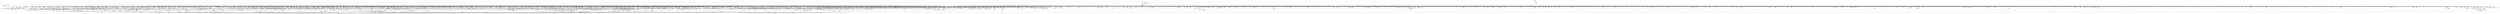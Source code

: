 digraph kerncollapsed {
    "__cmpxchg_case_acq_64" [color="black"];
    "irq_set_thread_affinity" [color="black"];
    "set_next_entity" [color="black"];
    "cpumask_next_and" [color="black"];
    "xas_start" [color="black"];
    "page_ref_inc_4" [color="black"];
    "vma_interval_tree_remove" [color="black"];
    "__raw_spin_lock_22" [color="black"];
    "__down_trylock_console_sem.constprop.0" [color="black"];
    "rcu_inkernel_boot_has_ended" [color="black"];
    "pm_runtime_autosuspend_expiration" [color="black"];
    "Indirect call134" [color="black"];
    "percpu_counter_dec" [color="black"];
    "qdisc_qstats_cpu_qlen_inc" [color="black"];
    "arch_get_random_seed_longs" [color="black"];
    "is_migration_entry" [color="black"];
    "__raw_spin_lock_irqsave_34" [color="black"];
    "__cmpxchg_case_mb_32_4" [color="black"];
    "__raw_spin_lock_24" [color="black"];
    "__fprop_add_percpu" [color="black"];
    "security_task_kill" [color="black"];
    "osq_lock" [color="black"];
    "folio_anon_vma" [color="black"];
    "Indirect call209" [color="black"];
    "__futex_unqueue" [color="black"];
    "__accumulate_pelt_segments" [color="black"];
    "___d_drop" [color="black"];
    "__mod_lruvec_state" [color="black"];
    "queued_read_lock.constprop.0" [color="black"];
    "__pick_first_entity" [color="black"];
    "Indirect call78" [color="black"];
    "__raw_write_lock_irq.constprop.0" [color="black"];
    "tk_clock_read" [color="black"];
    "kill_super_notify" [color="black"];
    "io_wq_work_match_all" [color="black"];
    "down_trylock" [color="black"];
    "futex_hash" [color="black"];
    "__percpu_add_case_32_3" [color="black"];
    "workingset_activation" [color="black"];
    "osq_unlock" [color="black"];
    "__cmpxchg_case_rel_64" [color="black"];
    "____core____" [color="kernel"];
    "prepare_alloc_pages.constprop.0" [color="black"];
    "set_ptes.isra.0" [color="black"];
    "rt_mutex_top_waiter" [color="black"];
    "__raw_spin_lock_irq.constprop.0_1" [color="black"];
    "folio_size_2" [color="black"];
    "propagation_next" [color="black"];
    "file_ns_capable" [color="black"];
    "irq_enable" [color="black"];
    "virt_to_head_page.isra.0" [color="black"];
    "copy_from_kernel_nofault_allowed" [color="black"];
    "se_weight.isra.0" [color="black"];
    "copy_user_highpage" [color="black"];
    "__skb_fill_page_desc" [color="black"];
    "enqueue_pushable_dl_task" [color="black"];
    "__pfn_to_section" [color="black"];
    "drain_local_pages" [color="black"];
    "find_first_bit_1" [color="black"];
    "__cmpxchg_case_mb_32_10" [color="black"];
    "anon_vma_interval_tree_insert" [color="black"];
    "dl_bw_cpus" [color="black"];
    "__raw_spin_unlock_irq_3" [color="black"];
    "__fsnotify_update_child_dentry_flags" [color="black"];
    "__cmpwait_case_32_3" [color="black"];
    "__kern_my_cpu_offset_6" [color="black"];
    "smp_call_function" [color="black"];
    "__preempt_count_sub" [color="black"];
    "to_kthread" [color="black"];
    "__kern_my_cpu_offset_38" [color="black"];
    "fsnotify_update_flags" [color="black"];
    "timer_delete_hook" [color="black"];
    "__cmpxchg_case_acq_32.constprop.0_9" [color="black"];
    "get_file_2" [color="black"];
    "xas_result" [color="black"];
    "arch_local_irq_save_3" [color="black"];
    "futex_q_lock" [color="black"];
    "Indirect call92" [color="black"];
    "get_work_pool" [color="black"];
    "allow_write_access" [color="black"];
    "wq_worker_running" [color="black"];
    "rwsem_spin_on_owner" [color="black"];
    "mod_zone_state" [color="black"];
    "__raw_spin_lock_irqsave_41" [color="black"];
    "pm_qos_read_value" [color="black"];
    "workingset_test_recent" [color="black"];
    "__sk_mem_reclaim" [color="black"];
    "netlink_unlock_table" [color="black"];
    "slab_want_init_on_free" [color="black"];
    "account_pipe_buffers" [color="black"];
    "slab_want_init_on_alloc" [color="black"];
    "tty_name" [color="black"];
    "_find_first_zero_bit" [color="black"];
    "is_rlimit_overlimit" [color="black"];
    "queued_spin_lock_slowpath" [color="black"];
    "io_wq_work_match_item" [color="black"];
    "__wake_up" [color="black"];
    "page_move_anon_rmap" [color="black"];
    "Indirect call207" [color="black"];
    "compound_order_1" [color="black"];
    "cpu_active" [color="black"];
    "mte_update_gcr_excl.isra.0" [color="black"];
    "dev_xmit_recursion_inc" [color="black"];
    "prb_reserve" [color="black"];
    "rcu_gp_is_normal" [color="black"];
    "rcu_segcblist_entrain" [color="black"];
    "__raw_spin_lock_irq_20" [color="black"];
    "__pm_relax" [color="black"];
    "vma_interval_tree_augment_propagate" [color="black"];
    "pde_subdir_find" [color="black"];
    "mas_leaf_max_gap" [color="black"];
    "import_ubuf" [color="black"];
    "__raw_spin_unlock_irq_19" [color="black"];
    "_compound_head_1" [color="black"];
    "raw_spin_rq_lock_1" [color="black"];
    "capacity_of" [color="black"];
    "Indirect call37" [color="black"];
    "io_wq_hash_work" [color="black"];
    "anon_vma_interval_tree_iter_next" [color="black"];
    "auditd_test_task" [color="black"];
    "Indirect call23" [color="black"];
    "inc_rlimit_ucounts" [color="black"];
    "Indirect call90" [color="black"];
    "migrate_disable" [color="black"];
    "hlist_bl_unlock" [color="black"];
    "find_next_bit_10" [color="black"];
    "test_ti_thread_flag_21" [color="black"];
    "oom_badness" [color="black"];
    "find_next_bit_3" [color="black"];
    "strnlen" [color="black"];
    "get_random_bytes" [color="black"];
    "signal_pending" [color="black"];
    "security_audit_rule_match" [color="black"];
    "replace_mark_chunk" [color="black"];
    "membarrier_update_current_mm" [color="black"];
    "tlb_flush" [color="black"];
    "llist_reverse_order" [color="black"];
    "noop_dirty_folio" [color="black"];
    "put_cpu_fpsimd_context" [color="black"];
    "__raw_spin_lock_18" [color="black"];
    "folio_nr_pages_4" [color="black"];
    "io_acct_cancel_pending_work" [color="black"];
    "__flow_hash_from_keys" [color="black"];
    "anon_vma_interval_tree_pre_update_vma" [color="black"];
    "Indirect call157" [color="black"];
    "invalid_mkclean_vma" [color="black"];
    "strcpy" [color="black"];
    "fragmentation_index" [color="black"];
    "skb_may_tx_timestamp.part.0" [color="black"];
    "__raw_spin_unlock_irq_23" [color="black"];
    "__cmpxchg_case_8" [color="black"];
    "mas_data_end" [color="black"];
    "__percpu_add_case_32_8" [color="black"];
    "fsnotify_put_sb_connectors" [color="black"];
    "Indirect call211" [color="black"];
    "mte_zero_clear_page_tags" [color="black"];
    "__pi_strcmp" [color="black"];
    "do_raw_spin_lock.constprop.0_7" [color="black"];
    "__xchg_case_acq_64.isra.0" [color="black"];
    "do_raw_spin_lock_117" [color="black"];
    "prepare_to_swait_event" [color="black"];
    "mas_set_alloc_req" [color="black"];
    "list_del_init_7" [color="black"];
    "fpsimd_thread_switch" [color="black"];
    "update_curr" [color="black"];
    "ma_slots" [color="black"];
    "__raw_spin_unlock_irqrestore_6" [color="black"];
    "ldsem_down_read_trylock" [color="black"];
    "netdev_name" [color="black"];
    "__bitmap_set" [color="black"];
    "sched_clock_noinstr" [color="black"];
    "pagefault_enable_1" [color="black"];
    "get_file_1" [color="black"];
    "free_vmap_area_rb_augment_cb_propagate" [color="black"];
    "strcspn" [color="black"];
    "access_ok_12" [color="black"];
    "__raw_spin_lock_irqsave_39" [color="black"];
    "Indirect call61" [color="black"];
    "lru_add_fn" [color="black"];
    "__pageblock_pfn_to_page" [color="black"];
    "Indirect call48" [color="black"];
    "__set_fixmap" [color="black"];
    "__mnt_drop_write" [color="black"];
    "gfp_pfmemalloc_allowed" [color="black"];
    "auditsc_get_stamp" [color="black"];
    "ttwu_queue_wakelist" [color="black"];
    "__remove_shared_vm_struct.constprop.0" [color="black"];
    "Indirect call38" [color="black"];
    "timespec64_equal" [color="black"];
    "add_wait_queue_exclusive" [color="black"];
    "iov_iter_init" [color="black"];
    "__raw_spin_lock_63" [color="black"];
    "invalid_folio_referenced_vma" [color="black"];
    "exit_oom_victim" [color="black"];
    "__raw_spin_unlock_irqrestore_2" [color="black"];
    "siginfo_layout" [color="black"];
    "rb_insert_color" [color="black"];
    "ktime_add_safe" [color="black"];
    "attach_entity_load_avg" [color="black"];
    "cpuhp_invoke_callback" [color="black"];
    "__raw_spin_unlock_irq_43" [color="black"];
    "__mutex_trylock_common" [color="black"];
    "peernet2id" [color="black"];
    "need_seqretry" [color="black"];
    "__irq_startup" [color="black"];
    "__isolate_free_page" [color="black"];
    "current_is_kswapd" [color="black"];
    "__kern_my_cpu_offset_28" [color="black"];
    "folio_nr_pages" [color="black"];
    "pud_set_huge" [color="black"];
    "Indirect call65" [color="black"];
    "prep_compound_page" [color="black"];
    "percpu_ref_put_many.constprop.0" [color="black"];
    "Indirect call149" [color="black"];
    "IS_ERR_OR_NULL_3" [color="black"];
    "sync_rcu_exp_done_unlocked" [color="black"];
    "Indirect call164" [color="black"];
    "mntget" [color="black"];
    "__kern_my_cpu_offset_51" [color="black"];
    "__cmpxchg_case_acq_32.constprop.0_8" [color="black"];
    "__cmpxchg_case_acq_32.constprop.0_16" [color="black"];
    "flush_tlb_kernel_range" [color="black"];
    "Indirect call185" [color="black"];
    "folio_evictable" [color="black"];
    "vma_interval_tree_subtree_search" [color="black"];
    "__kern_my_cpu_offset_27" [color="black"];
    "clear_siginfo" [color="black"];
    "__raw_spin_lock_irqsave.constprop.0_9" [color="black"];
    "wake_up_bit" [color="black"];
    "__d_drop" [color="black"];
    "tty_ldisc_close" [color="black"];
    "io_poll_mark_cancelled" [color="black"];
    "percpu_ref_put_many" [color="black"];
    "pmd_clear_huge" [color="black"];
    "mas_next" [color="black"];
    "__rt_mutex_slowtrylock" [color="black"];
    "fill_contig_page_info" [color="black"];
    "__flush_tlb_kernel_pgtable" [color="black"];
    "srcu_get_delay.isra.0" [color="black"];
    "list_del_init_8" [color="black"];
    "rcu_seq_snap" [color="black"];
    "find_next_zero_bit" [color="black"];
    "mm_trace_rss_stat" [color="black"];
    "get_pfnblock_flags_mask" [color="black"];
    "Indirect call176" [color="black"];
    "freezing_slow_path" [color="black"];
    "mas_prev_range" [color="black"];
    "do_kernel_restart" [color="black"];
    "skb_header_cloned" [color="black"];
    "__import_iovec" [color="black"];
    "raw_spin_rq_trylock" [color="black"];
    "pte_to_swp_entry_2" [color="black"];
    "blake2s.constprop.0" [color="black"];
    "timer_delete_sync" [color="black"];
    "__raw_spin_lock_irqsave_22" [color="black"];
    "rseq_migrate" [color="black"];
    "xa_err" [color="black"];
    "tk_xtime.constprop.0" [color="black"];
    "pm_runtime_put_noidle_2" [color="black"];
    "workingset_refault" [color="black"];
    "security_capable" [color="black"];
    "dev_pm_disable_wake_irq_check" [color="black"];
    "skb_tailroom_1" [color="black"];
    "reweight_task" [color="black"];
    "wakeup_kswapd" [color="black"];
    "__cmpwait_case_32" [color="black"];
    "arch_send_call_function_ipi_mask" [color="black"];
    "__wait_on_bit" [color="black"];
    "__raw_spin_lock_irqsave_42" [color="black"];
    "__init_swait_queue_head" [color="black"];
    "data_check_size" [color="black"];
    "__raw_spin_unlock_irqrestore_29" [color="black"];
    "get_new_cred" [color="black"];
    "wp_page_reuse" [color="black"];
    "eventfd_signal_mask" [color="black"];
    "find_vma_prev" [color="black"];
    "__integrity_iint_find" [color="black"];
    "arch_local_irq_disable_2" [color="black"];
    "Indirect call170" [color="black"];
    "_mix_pool_bytes" [color="black"];
    "irq_work_queue" [color="black"];
    "lockref_mark_dead" [color="black"];
    "Indirect call72" [color="black"];
    "__dl_add" [color="black"];
    "folio_lruvec_relock_irq.constprop.0" [color="black"];
    "Indirect call137" [color="black"];
    "find_vmap_area" [color="black"];
    "do_raw_spin_lock_28" [color="black"];
    "arm64_kernel_unmapped_at_el0_4" [color="black"];
    "mas_alloc_req.isra.0" [color="black"];
    "tty_ldisc_open" [color="black"];
    "wants_signal" [color="black"];
    "find_next_bit.constprop.0_21" [color="black"];
    "arch_local_irq_restore" [color="black"];
    "attach_pid" [color="black"];
    "vm_unacct_memory_1" [color="black"];
    "__raw_spin_lock_15" [color="black"];
    "_atomic_dec_and_lock" [color="black"];
    "__reuseport_detach_sock.isra.0" [color="black"];
    "set_ti_thread_flag_4" [color="black"];
    "wb_stat_error" [color="black"];
    "csum_partial" [color="black"];
    "cpu_online" [color="black"];
    "Indirect call82" [color="black"];
    "__cmpxchg_case_mb_32_6" [color="black"];
    "rt_mutex_init_proxy_locked" [color="black"];
    "Indirect call191" [color="black"];
    "pcpu_block_update" [color="black"];
    "__raw_read_unlock.constprop.0" [color="black"];
    "find_vma" [color="black"];
    "__init_waitqueue_head" [color="black"];
    "__kern_my_cpu_offset_80" [color="black"];
    "Indirect call51" [color="black"];
    "do_raw_spin_lock.constprop.0_13" [color="black"];
    "move_queued_task.constprop.0" [color="black"];
    "strncmp" [color="black"];
    "__lock_task_sighand" [color="black"];
    "fsnotify_perm.part.0" [color="black"];
    "do_raw_spin_lock_86" [color="black"];
    "find_next_bit_15" [color="black"];
    "__raw_spin_unlock_irqrestore_4" [color="black"];
    "mte_set_pivot" [color="black"];
    "__add_wait_queue" [color="black"];
    "Indirect call144" [color="black"];
    "Indirect call202" [color="black"];
    "do_raw_spin_lock_10" [color="black"];
    "__raw_spin_lock_irqsave.constprop.0_8" [color="black"];
    "_find_next_zero_bit" [color="black"];
    "xas_set_offset" [color="black"];
    "Indirect call100" [color="black"];
    "__free_one_page" [color="black"];
    "cpu_online_2" [color="black"];
    "__raw_spin_lock_30" [color="black"];
    "__lshrti3" [color="black"];
    "__raw_spin_lock_irqsave_12" [color="black"];
    "io_poll_get_ownership" [color="black"];
    "skb_checksum" [color="black"];
    "list_splice_tail_init" [color="black"];
    "num_other_online_cpus" [color="black"];
    "arch_timer_evtstrm_available" [color="black"];
    "do_raw_spin_lock_83" [color="black"];
    "__kern_my_cpu_offset_19" [color="black"];
    "rcu_segcblist_move_seglen" [color="black"];
    "get_ucounts_or_wrap" [color="black"];
    "init_completion" [color="black"];
    "Indirect call83" [color="black"];
    "__kern_my_cpu_offset_36" [color="black"];
    "__mod_timer" [color="black"];
    "fpsimd_flush_task_state" [color="black"];
    "Indirect call67" [color="black"];
    "flush_dcache_folio" [color="black"];
    "spin_lock_irqsave_check_contention" [color="black"];
    "__percpu_add_case_64_1" [color="black"];
    "domain_dirty_limits" [color="black"];
    "mas_store_b_node" [color="black"];
    "d_shrink_add" [color="black"];
    "__raw_spin_lock_irq.constprop.0_2" [color="black"];
    "mte_sync_tags" [color="black"];
    "dev_bus_name" [color="black"];
    "__mod_zone_page_state" [color="black"];
    "pfn_valid_2" [color="black"];
    "__mnt_want_write_file" [color="black"];
    "Indirect call214" [color="black"];
    "__raw_spin_lock_irqsave.constprop.0_2" [color="black"];
    "futex_get_value_locked" [color="black"];
    "pmd_set_huge" [color="black"];
    "ktime_get_coarse_real_ts64" [color="black"];
    "xas_pause" [color="black"];
    "Indirect call114" [color="black"];
    "percpu_counter_add" [color="black"];
    "get_pwq" [color="black"];
    "Indirect call46" [color="black"];
    "__wake_up_common" [color="black"];
    "task_sigpending_2" [color="black"];
    "cpudl_find" [color="black"];
    "__set_task_special" [color="black"];
    "io_poll_remove_entry" [color="black"];
    "task_fits_cpu" [color="black"];
    "sve_get_vl" [color="black"];
    "Indirect call89" [color="black"];
    "tty_termios_baud_rate" [color="black"];
    "__raw_spin_unlock_irq_45" [color="black"];
    "get_ldops" [color="black"];
    "llist_del_first" [color="black"];
    "kernfs_release_file.part.0.isra.0" [color="black"];
    "__iget" [color="black"];
    "Indirect call171" [color="black"];
    "io_poll_add_hash" [color="black"];
    "Indirect call15" [color="black"];
    "wakeup_source_deactivate" [color="black"];
    "tty_driver_flush_buffer" [color="black"];
    "signal_pending_state_2" [color="black"];
    "do_raw_spin_lock_1" [color="black"];
    "sock_rmem_free" [color="black"];
    "io_cancel_req_match" [color="black"];
    "Indirect call143" [color="black"];
    "find_next_bit_8" [color="black"];
    "vm_commit_limit" [color="black"];
    "list_del_init" [color="black"];
    "Indirect call115" [color="black"];
    "__msecs_to_jiffies" [color="black"];
    "local_cpu_stop" [color="black"];
    "__kern_my_cpu_offset_22" [color="black"];
    "do_iter_read" [color="black"];
    "pcpu_block_update_hint_alloc" [color="black"];
    "mas_push_node" [color="black"];
    "avg_vruntime" [color="black"];
    "new_context" [color="black"];
    "vma_needs_dirty_tracking" [color="black"];
    "__kern_my_cpu_offset_16" [color="black"];
    "page_ref_dec_and_test_2" [color="black"];
    "irq_to_desc" [color="black"];
    "select_collect2" [color="black"];
    "Indirect call27" [color="black"];
    "rwsem_set_nonspinnable" [color="black"];
    "__kern_my_cpu_offset_70" [color="black"];
    "_find_next_and_bit" [color="black"];
    "_raw_spin_rq_lock_irqsave" [color="black"];
    "mte_update_sctlr_user" [color="black"];
    "cpu_do_switch_mm" [color="black"];
    "do_raw_spin_lock_60" [color="black"];
    "__attach_mnt" [color="black"];
    "__d_instantiate" [color="black"];
    "lru_lazyfree_fn" [color="black"];
    "Indirect call132" [color="black"];
    "arch_local_irq_save_4" [color="black"];
    "__raw_spin_trylock_5" [color="black"];
    "Indirect call96" [color="black"];
    "__raw_spin_unlock_irq.constprop.0_2" [color="black"];
    "zone_watermark_ok_safe" [color="black"];
    "strchr" [color="black"];
    "__raw_spin_lock_irqsave_17" [color="black"];
    "__percpu_down_write_trylock" [color="black"];
    "bstats_update" [color="black"];
    "wb_io_lists_populated" [color="black"];
    "d_path" [color="black"];
    "cpumask_and" [color="black"];
    "timerqueue_iterate_next" [color="black"];
    "do_raw_spin_lock_11" [color="black"];
    "test_ti_thread_flag_4" [color="black"];
    "__raw_spin_lock_34" [color="black"];
    "iovec_from_user" [color="black"];
    "system_supports_tlb_range" [color="black"];
    "__kern_my_cpu_offset_77" [color="black"];
    "__kern_my_cpu_offset_83" [color="black"];
    "kthread_probe_data" [color="black"];
    "count_vm_event" [color="black"];
    "Indirect call1" [color="black"];
    "task_sched_runtime" [color="black"];
    "Indirect call216" [color="black"];
    "_compound_head" [color="black"];
    "list_del_init_5" [color="black"];
    "ktime_get" [color="black"];
    "__cmpxchg_case_acq_32.constprop.0_13" [color="black"];
    "clear_ti_thread_flag_4" [color="black"];
    "extfrag_for_order" [color="black"];
    "__io_put_kbuf" [color="black"];
    "__kern_my_cpu_offset_11" [color="black"];
    "vma_interval_tree_iter_first" [color="black"];
    "update_dl_migration" [color="black"];
    "cpus_share_cache" [color="black"];
    "__finalize_skb_around" [color="black"];
    "put_dec" [color="black"];
    "tty_audit_fork" [color="black"];
    "free_vmap_area_rb_augment_cb_rotate" [color="black"];
    "show_mem_node_skip" [color="black"];
    "init_sync_kiocb" [color="black"];
    "__raw_spin_lock_irqsave_11" [color="black"];
    "Indirect call173" [color="black"];
    "folio_test_uptodate" [color="black"];
    "mas_wr_walk" [color="black"];
    "__cmpwait_case_32_1" [color="black"];
    "Indirect call101" [color="black"];
    "task_clear_jobctl_trapping" [color="black"];
    "zone_reclaimable_pages" [color="black"];
    "folio_mapped_1" [color="black"];
    "lock_mnt_tree" [color="black"];
    "page_ref_inc" [color="black"];
    "Indirect call126" [color="black"];
    "lockref_get" [color="black"];
    "__do_set_cpus_allowed" [color="black"];
    "arch_local_irq_save_8" [color="black"];
    "Indirect call14" [color="black"];
    "cpumask_first_and" [color="black"];
    "__smp_call_single_queue" [color="black"];
    "do_raw_spin_lock_99" [color="black"];
    "vma_interval_tree_insert" [color="black"];
    "arch_local_irq_save_1" [color="black"];
    "Indirect call77" [color="black"];
    "arch_stack_walk" [color="black"];
    "Indirect call56" [color="black"];
    "__disable_irq" [color="black"];
    "skb_queue_tail" [color="black"];
    "__fprop_add_percpu_max" [color="black"];
    "flush_tlb_batched_pending" [color="black"];
    "folio_try_get_rcu" [color="black"];
    "__mnt_is_readonly" [color="black"];
    "rcu_seq_set_state" [color="black"];
    "mas_prev" [color="black"];
    "folio_trylock_4" [color="black"];
    "desc_make_final" [color="black"];
    "Indirect call138" [color="black"];
    "__try_to_del_timer_sync" [color="black"];
    "Indirect call39" [color="black"];
    "__cmpxchg_case_acq_32.constprop.0_5" [color="black"];
    "try_check_zero" [color="black"];
    "__tlb_reset_range" [color="black"];
    "current_wq_worker" [color="black"];
    "desc_read" [color="black"];
    "double_rq_lock" [color="black"];
    "__io_prep_linked_timeout" [color="black"];
    "super_wake" [color="black"];
    "__list_del_entry" [color="black"];
    "pi_state_update_owner" [color="black"];
    "__raw_spin_lock_irq_19" [color="black"];
    "mas_safe_pivot" [color="black"];
    "gup_signal_pending" [color="black"];
    "freezing" [color="black"];
    "data_push_tail" [color="black"];
    "Indirect call119" [color="black"];
    "Indirect call127" [color="black"];
    "__raw_spin_unlock_irqrestore_11" [color="black"];
    "do_raw_spin_lock_42" [color="black"];
    "__raw_spin_unlock_irqrestore_18" [color="black"];
    "_compound_head_3" [color="black"];
    "system_supports_generic_auth" [color="black"];
    "post_alloc_hook" [color="black"];
    "__udelay" [color="black"];
    "cpu_clock_sample_group" [color="black"];
    "__kern_my_cpu_offset_25" [color="black"];
    "sve_state_size" [color="black"];
    "rb_erase_cached.isra.0" [color="black"];
    "unlock_page" [color="black"];
    "sibling_imbalance.isra.0" [color="black"];
    "pid_task" [color="black"];
    "flush_tlb_mm" [color="black"];
    "task_work_cancel_match" [color="black"];
    "detach_if_pending" [color="black"];
    "post_ttbr_update_workaround" [color="black"];
    "do_raw_spin_lock_7" [color="black"];
    "ttwu_do_activate.constprop.0" [color="black"];
    "futex_cmpxchg_value_locked" [color="black"];
    "idr_for_each" [color="black"];
    "get_mm_exe_file" [color="black"];
    "task_clear_jobctl_pending" [color="black"];
    "__io_acct_run_queue" [color="black"];
    "__kern_my_cpu_offset_37" [color="black"];
    "Indirect call21" [color="black"];
    "eth_type_vlan" [color="black"];
    "update_sctlr_el1" [color="black"];
    "__raise_softirq_irqoff" [color="black"];
    "io_cancel_cb" [color="black"];
    "mod_zone_page_state" [color="black"];
    "access_ok_2" [color="black"];
    "audit_comparator" [color="black"];
    "task_pid_vnr" [color="black"];
    "radix_tree_next_chunk" [color="black"];
    "__raw_spin_lock_irq_31" [color="black"];
    "do_raw_spin_lock_87" [color="black"];
    "__cmpxchg_case_acq_32.constprop.0_10" [color="black"];
    "can_set_direct_map" [color="black"];
    "__put_unused_fd" [color="black"];
    "Indirect call177" [color="black"];
    "do_raw_spin_lock_6" [color="black"];
    "xas_set_mark" [color="black"];
    "__init_rwsem" [color="black"];
    "__raw_spin_lock_21" [color="black"];
    "dput_to_list" [color="black"];
    "task_call_func" [color="black"];
    "data_alloc" [color="black"];
    "mask_irq" [color="black"];
    "fpsimd_save" [color="black"];
    "this_cpu_has_cap.part.0" [color="black"];
    "mab_calc_split" [color="black"];
    "__raw_spin_trylock_4" [color="black"];
    "__cmpxchg_case_acq_32.constprop.0" [color="black"];
    "PageMovable" [color="black"];
    "mapping_shrinkable_1" [color="black"];
    "Indirect call73" [color="black"];
    "Indirect call139" [color="black"];
    "__raw_spin_trylock_1" [color="black"];
    "__kern_my_cpu_offset_44" [color="black"];
    "__raw_spin_unlock_irq_4" [color="black"];
    "__raw_read_lock_irqsave.constprop.0_1" [color="black"];
    "__kern_my_cpu_offset_29" [color="black"];
    "move_linked_works" [color="black"];
    "pm_ops_is_empty" [color="black"];
    "__raw_read_lock.constprop.0_5" [color="black"];
    "__fget_light" [color="black"];
    "__preempt_count_add.constprop.0_1" [color="black"];
    "find_next_bit_6" [color="black"];
    "skb_tailroom_2" [color="black"];
    "free_unref_page_commit" [color="black"];
    "__printk_cpu_sync_put" [color="black"];
    "mab_shift_right" [color="black"];
    "idle_cpu" [color="black"];
    "mnt_add_count" [color="black"];
    "deactivate_task" [color="black"];
    "__kern_my_cpu_offset_91" [color="black"];
    "blake2s_final" [color="black"];
    "security_audit_rule_free" [color="black"];
    "prb_next_seq" [color="black"];
    "__raw_spin_unlock_irq_18" [color="black"];
    "space_used" [color="black"];
    "__raw_spin_lock.constprop.0_1" [color="black"];
    "lru_move_tail_fn" [color="black"];
    "Indirect call208" [color="black"];
    "init_entity_runnable_average" [color="black"];
    "__remove_inode_hash" [color="black"];
    "rcu_segcblist_extract_done_cbs" [color="black"];
    "__raw_spin_lock_irqsave_32" [color="black"];
    "__raw_spin_unlock_irq_1" [color="black"];
    "__skb_set_length_1" [color="black"];
    "group_close_release" [color="black"];
    "mapping_unmap_writable" [color="black"];
    "page_ref_dec_and_test" [color="black"];
    "Indirect call182" [color="black"];
    "posix_cpu_timer_rearm" [color="black"];
    "rcu_dynticks_snap" [color="black"];
    "access_ok_16" [color="black"];
    "pcpu_free_area.isra.0" [color="black"];
    "clear_ti_thread_flag_3" [color="black"];
    "ihold" [color="black"];
    "mas_bulk_rebalance" [color="black"];
    "find_next_bit.constprop.0_5" [color="black"];
    "group_open_release" [color="black"];
    "do_raw_spin_lock_72" [color="black"];
    "Indirect call213" [color="black"];
    "__hlist_del" [color="black"];
    "flush_signal_handlers" [color="black"];
    "Indirect call13" [color="black"];
    "idr_find" [color="black"];
    "__raw_spin_lock_31" [color="black"];
    "security_task_getsecid_obj" [color="black"];
    "dcache_clean_pou" [color="black"];
    "check_cb_ovld_locked" [color="black"];
    "smp_call_function_many_cond" [color="black"];
    "Indirect call102" [color="black"];
    "do_raw_spin_lock.constprop.0_10" [color="black"];
    "down_read_trylock" [color="black"];
    "group_balance_cpu" [color="black"];
    "arch_local_irq_save" [color="black"];
    "Indirect call9" [color="black"];
    "update_blocked_averages" [color="black"];
    "lockref_put_or_lock" [color="black"];
    "will_become_orphaned_pgrp" [color="black"];
    "skb_zcopy_clear" [color="black"];
    "task_curr" [color="black"];
    "Indirect call79" [color="black"];
    "signal_pending_state" [color="black"];
    "mab_set_b_end" [color="black"];
    "change_page_range" [color="black"];
    "copy_page" [color="black"];
    "mas_put_in_tree" [color="black"];
    "hrtimer_sleeper_start_expires" [color="black"];
    "xas_load" [color="black"];
    "find_submount" [color="black"];
    "Indirect call198" [color="black"];
    "folio_size" [color="black"];
    "__kern_my_cpu_offset_26" [color="black"];
    "Indirect call112" [color="black"];
    "__cmpxchg_case_acq_32.constprop.0_15" [color="black"];
    "Indirect call80" [color="black"];
    "Indirect call74" [color="black"];
    "__kern_my_cpu_offset_42" [color="black"];
    "__prepare_to_swait" [color="black"];
    "test_ti_thread_flag_6" [color="black"];
    "__raw_spin_lock_32" [color="black"];
    "int_sqrt" [color="black"];
    "cd_forget" [color="black"];
    "Indirect call88" [color="black"];
    "do_raw_spin_lock.constprop.0_3" [color="black"];
    "__bitmap_intersects" [color="black"];
    "__percpu_add_case_32_2" [color="black"];
    "tcp_get_info_chrono_stats" [color="black"];
    "Indirect call66" [color="black"];
    "efi_reboot" [color="black"];
    "__cmpxchg_case_acq_32_3" [color="black"];
    "console_srcu_read_lock" [color="black"];
    "check_vma_flags" [color="black"];
    "Indirect call62" [color="black"];
    "count_vm_events_2" [color="black"];
    "folio_total_mapcount" [color="black"];
    "arm64_kernel_unmapped_at_el0_2" [color="black"];
    "redirty_tail_locked" [color="black"];
    "find_next_bit_18" [color="black"];
    "__skb_zcopy_downgrade_managed" [color="black"];
    "rcu_segcblist_enqueue" [color="black"];
    "other_cpu_in_panic" [color="black"];
    "console_srcu_read_unlock" [color="black"];
    "disable_irq_nosync" [color="black"];
    "kmalloc_slab" [color="black"];
    "list_del_init_2" [color="black"];
    "__raw_spin_lock_irq_3" [color="black"];
    "pud_clear_huge" [color="black"];
    "irq_domain_activate_irq" [color="black"];
    "io_run_cancel" [color="black"];
    "io_is_timeout_noseq" [color="black"];
    "thread_group_cputime" [color="black"];
    "set_ptes.constprop.0.isra.0" [color="black"];
    "tick_get_wakeup_device" [color="black"];
    "wake_up_klogd" [color="black"];
    "remove_nodes.constprop.0" [color="black"];
    "folio_mapping" [color="black"];
    "enqueue_timer" [color="black"];
    "vmalloc_to_page" [color="black"];
    "mast_spanning_rebalance.isra.0" [color="black"];
    "osq_wait_next" [color="black"];
    "get_group_info.isra.0" [color="black"];
    "wb_stat_mod" [color="black"];
    "irq_chip_retrigger_hierarchy" [color="black"];
    "page_vma_mapped_walk_done_1" [color="black"];
    "__finish_swait" [color="black"];
    "do_raw_spin_lock_64" [color="black"];
    "Indirect call108" [color="black"];
    "find_lock_task_mm" [color="black"];
    "Indirect call75" [color="black"];
    "ptep_set_access_flags" [color="black"];
    "global_dirtyable_memory" [color="black"];
    "workingset_update_node" [color="black"];
    "Indirect call181" [color="black"];
    "__kern_my_cpu_offset_52" [color="black"];
    "do_raw_spin_lock_47" [color="black"];
    "mas_state_walk" [color="black"];
    "do_raw_spin_lock_15" [color="black"];
    "__hrtimer_get_next_event" [color="black"];
    "aio_nr_sub" [color="black"];
    "arch_local_irq_save_7" [color="black"];
    "sk_mem_reclaim" [color="black"];
    "skb_cloned" [color="black"];
    "copy_to_user_page" [color="black"];
    "clear_ti_thread_flag_6" [color="black"];
    "percpu_ref_noop_confirm_switch" [color="black"];
    "__dev_pm_qos_resume_latency" [color="black"];
    "mutex_can_spin_on_owner" [color="black"];
    "__acct_reclaim_writeback" [color="black"];
    "vm_stat_account" [color="black"];
    "do_raw_spin_lock_52" [color="black"];
    "crng_fast_key_erasure" [color="black"];
    "skb_zcopy_downgrade_managed" [color="black"];
    "__raw_spin_lock_irq_34" [color="black"];
    "do_raw_spin_lock_29" [color="black"];
    "should_zap_page" [color="black"];
    "__cmpxchg_case_mb_64_7" [color="black"];
    "is_bad_inode" [color="black"];
    "unreserve_highatomic_pageblock" [color="black"];
    "io_wq_worker_running" [color="black"];
    "__raw_spin_lock_irq_6" [color="black"];
    "list_del_3" [color="black"];
    "__nr_to_section" [color="black"];
    "Indirect call153" [color="black"];
    "page_ref_inc_2" [color="black"];
    "__bitmap_clear" [color="black"];
    "prepend" [color="black"];
    "fatal_signal_pending_1" [color="black"];
    "__raw_spin_lock_irqsave_6" [color="black"];
    "set_kpti_asid_bits" [color="black"];
    "__raw_spin_lock_12" [color="black"];
    "set_ptes.constprop.0.isra.0_1" [color="black"];
    "pvm_find_va_enclose_addr" [color="black"];
    "__raw_spin_lock_62" [color="black"];
    "Indirect call205" [color="black"];
    "Indirect call217" [color="black"];
    "hlist_del_init_4" [color="black"];
    "__raw_spin_lock_irqsave_5" [color="black"];
    "tty_driver_name" [color="black"];
    "init_timer_key" [color="black"];
    "ktime_get_with_offset" [color="black"];
    "zone_page_state_snapshot.constprop.0" [color="black"];
    "lru_deactivate_file_fn" [color="black"];
    "do_raw_spin_lock_46" [color="black"];
    "Indirect call17" [color="black"];
    "Indirect call26" [color="black"];
    "cpumask_weight.constprop.0_5" [color="black"];
    "lru_deactivate_fn" [color="black"];
    "memblock_search" [color="black"];
    "__irq_disable" [color="black"];
    "Indirect call175" [color="black"];
    "spin_lock_irqsave_ssp_contention" [color="black"];
    "__lock_timer" [color="black"];
    "Indirect call136" [color="black"];
    "crng_make_state" [color="black"];
    "find_suitable_fallback" [color="black"];
    "srcu_read_unlock.constprop.0" [color="black"];
    "system_supports_tlb_range_1" [color="black"];
    "Indirect call106" [color="black"];
    "wakeup_kcompactd" [color="black"];
    "__mutex_init" [color="black"];
    "mte_copy_page_tags" [color="black"];
    "mas_store_prealloc.part.0" [color="black"];
    "srcu_funnel_exp_start" [color="black"];
    "mte_dead_leaves.constprop.0" [color="black"];
    "min_deadline_cb_propagate" [color="black"];
    "Indirect call33" [color="black"];
    "number" [color="black"];
    "cpu_util.constprop.0" [color="black"];
    "nsec_to_clock_t" [color="black"];
    "fsnotify_compare_groups" [color="black"];
    "pfn_valid_1" [color="black"];
    "pgattr_change_is_safe" [color="black"];
    "Indirect call152" [color="black"];
    "test_ti_thread_flag_1" [color="black"];
    "__update_gt_cputime" [color="black"];
    "pde_subdir_first" [color="black"];
    "set_pud" [color="black"];
    "test_ti_thread_flag_7" [color="black"];
    "__raw_spin_unlock_irq_28" [color="black"];
    "hrtimer_cancel" [color="black"];
    "rcu_is_cpu_rrupt_from_idle" [color="black"];
    "pcpu_chunk_refresh_hint" [color="black"];
    "do_raw_spin_lock_67" [color="black"];
    "mas_wr_end_piv" [color="black"];
    "Indirect call87" [color="black"];
    "xa_find_after" [color="black"];
    "xas_find_conflict" [color="black"];
    "dev_to_swnode" [color="black"];
    "find_alive_thread.isra.0" [color="black"];
    "iov_iter_advance" [color="black"];
    "pcpu_next_md_free_region" [color="black"];
    "Indirect call125" [color="black"];
    "prepend_name" [color="black"];
    "Indirect call129" [color="black"];
    "get_data" [color="black"];
    "recalc_sigpending_tsk" [color="black"];
    "__raw_spin_lock_46" [color="black"];
    "radix_tree_lookup" [color="black"];
    "Indirect call212" [color="black"];
    "__cmpxchg_case_mb_32.constprop.0" [color="black"];
    "timekeeping_get_ns" [color="black"];
    "d_set_d_op" [color="black"];
    "fasync_insert_entry" [color="black"];
    "copy_compat_iovec_from_user" [color="black"];
    "__raw_spin_lock_irqsave_23" [color="black"];
    "__raw_spin_lock_irq_7" [color="black"];
    "online_section_nr" [color="black"];
    "rcu_segcblist_advance" [color="black"];
    "__anon_vma_interval_tree_augment_propagate" [color="black"];
    "compaction_defer_reset" [color="black"];
    "Indirect call200" [color="black"];
    "fatal_signal_pending_6" [color="black"];
    "memset" [color="black"];
    "__get_task_comm" [color="black"];
    "__kern_my_cpu_offset_76" [color="black"];
    "__kern_my_cpu_offset_55" [color="black"];
    "enqueue_task" [color="black"];
    "mte_dead_walk" [color="black"];
    "mas_prev_slot" [color="black"];
    "pm_runtime_deactivate_timer" [color="black"];
    "__mutex_trylock" [color="black"];
    "add_wait_queue" [color="black"];
    "__percpu_add_case_32_1" [color="black"];
    "__raw_spin_unlock_irqrestore_32" [color="black"];
    "cpu_switch_to" [color="black"];
    "__raw_spin_lock_irqsave.constprop.0_7" [color="black"];
    "mas_pause" [color="black"];
    "cpumask_empty_3" [color="black"];
    "pagefault_enable_2" [color="black"];
    "__skb_checksum" [color="black"];
    "pcpu_unit_page_offset" [color="black"];
    "netlink_overrun" [color="black"];
    "Indirect call179" [color="black"];
    "signalfd_cleanup" [color="black"];
    "fsnotify" [color="black"];
    "__page_dup_rmap.constprop.0" [color="black"];
    "do_raw_spin_lock_61" [color="black"];
    "mab_no_null_split" [color="black"];
    "__cmpxchg_case_mb_64_2" [color="black"];
    "__kern_my_cpu_offset_21" [color="black"];
    "__mutex_remove_waiter" [color="black"];
    "fsnotify_grab_connector" [color="black"];
    "dl_task_is_earliest_deadline" [color="black"];
    "audit_mark_compare" [color="black"];
    "inode_io_list_del" [color="black"];
    "__local_bh_enable_ip" [color="black"];
    "posixtimer_rearm" [color="black"];
    "Indirect call50" [color="black"];
    "split_map_pages" [color="black"];
    "__raw_spin_trylock" [color="black"];
    "xas_init_marks" [color="black"];
    "sk_leave_memory_pressure" [color="black"];
    "hrtimer_reprogram.constprop.0" [color="black"];
    "__xas_next" [color="black"];
    "__skb_dequeue_3" [color="black"];
    "__percpu_add_case_32_13" [color="black"];
    "cpudl_set" [color="black"];
    "unhash_mnt" [color="black"];
    "__raw_spin_lock_irqsave_29" [color="black"];
    "security_release_secctx" [color="black"];
    "do_raw_spin_lock_9" [color="black"];
    "do_raw_spin_lock_56" [color="black"];
    "net_eq_idr" [color="black"];
    "req_ref_put_and_test" [color="black"];
    "get_state_synchronize_rcu_full" [color="black"];
    "read_seqbegin_or_lock" [color="black"];
    "local_bh_disable" [color="black"];
    "do_raw_spin_lock_33" [color="black"];
    "purge_fragmented_block" [color="black"];
    "_copy_from_iter" [color="black"];
    "raw_spin_rq_unlock" [color="black"];
    "netdev_start_xmit" [color="black"];
    "folio_account_cleaned" [color="black"];
    "__count_vm_events" [color="black"];
    "kobj_child_ns_ops" [color="black"];
    "__ksize" [color="black"];
    "sched_cgroup_fork" [color="black"];
    "workingset_eviction" [color="black"];
    "Indirect call147" [color="black"];
    "find_next_bit_17" [color="black"];
    "dev_xmit_recursion_dec" [color="black"];
    "update_misfit_status" [color="black"];
    "Indirect call160" [color="black"];
    "__cmpxchg_case_acq_32_1" [color="black"];
    "read_seqbegin.constprop.0" [color="black"];
    "prb_read_valid" [color="black"];
    "skb_headers_offset_update" [color="black"];
    "cpudl_heapify_up" [color="black"];
    "irq_work_claim" [color="black"];
    "__mnt_drop_write_file" [color="black"];
    "signal_pending_state_1" [color="black"];
    "__raw_spin_lock_irqsave_52" [color="black"];
    "Indirect call10" [color="black"];
    "rb_next" [color="black"];
    "tlb_gather_mmu" [color="black"];
    "task_active_pid_ns" [color="black"];
    "mas_new_ma_node" [color="black"];
    "vfs_readv" [color="black"];
    "do_raw_spin_lock_34" [color="black"];
    "fsnotify_file" [color="black"];
    "irq_disable" [color="black"];
    "Indirect call172" [color="black"];
    "Indirect call109" [color="black"];
    "test_ti_thread_flag_11" [color="black"];
    "__raw_read_lock.constprop.0_1" [color="black"];
    "del_page_from_free_list" [color="black"];
    "__raw_spin_lock_14" [color="black"];
    "update_rq_clock" [color="black"];
    "folio_nr_pages_1" [color="black"];
    "audit_gid_comparator" [color="black"];
    "hlist_del_init_2" [color="black"];
    "fpsimd_preserve_current_state" [color="black"];
    "tag_clear_highpage" [color="black"];
    "set_cpu_online" [color="black"];
    "synchronize_rcu.part.0" [color="black"];
    "ptrauth_keys_install_user" [color="black"];
    "mapping_shrinkable" [color="black"];
    "task_will_free_mem" [color="black"];
    "read_sanitised_ftr_reg" [color="black"];
    "__disable_irq_nosync" [color="black"];
    "__raw_spin_unlock_irqrestore_38" [color="black"];
    "mapping_allow_writable" [color="black"];
    "folio_invalidate" [color="black"];
    "console_trylock" [color="black"];
    "sub_running_bw.isra.0" [color="black"];
    "security_file_permission" [color="black"];
    "__percpu_add_case_64_2" [color="black"];
    "rcu_segcblist_ready_cbs" [color="black"];
    "move_freepages_block" [color="black"];
    "__raw_spin_lock_irqsave_25" [color="black"];
    "__raw_spin_lock_43" [color="black"];
    "Indirect call32" [color="black"];
    "pagefault_enable" [color="black"];
    "list_del_init_3" [color="black"];
    "do_raw_spin_lock.constprop.0_6" [color="black"];
    "Indirect call93" [color="black"];
    "folio_mapped_2" [color="black"];
    "ktime_get_real_seconds" [color="black"];
    "inode_lru_list_del" [color="black"];
    "irqd_set.isra.0_1" [color="black"];
    "__raw_spin_lock" [color="black"];
    "do_preadv" [color="black"];
    "prb_final_commit" [color="black"];
    "__percpu_add_case_32_21" [color="black"];
    "do_csum" [color="black"];
    "fprop_fraction_percpu" [color="black"];
    "queued_read_unlock.constprop.0_2" [color="black"];
    "__raw_write_unlock_irq_4" [color="black"];
    "tlb_gather_mmu_fullmm" [color="black"];
    "Indirect call19" [color="black"];
    "__raw_spin_lock_irq_17" [color="black"];
    "__percpu_add_case_32_20" [color="black"];
    "qdisc_qstats_cpu_backlog_dec" [color="black"];
    "__dev_fwnode" [color="black"];
    "lookup_mountpoint" [color="black"];
    "__reset_isolation_pfn" [color="black"];
    "put_unused_fd" [color="black"];
    "d_ancestor" [color="black"];
    "Indirect call3" [color="black"];
    "io_should_retry_thread" [color="black"];
    "folio_unlock" [color="black"];
    "kobj_ns_ops" [color="black"];
    "cpu_util_cfs_boost" [color="black"];
    "Indirect call84" [color="black"];
    "task_set_jobctl_pending" [color="black"];
    "Indirect call70" [color="black"];
    "find_first_bit_3" [color="black"];
    "device_match_devt" [color="black"];
    "arch_local_irq_restore_1" [color="black"];
    "__raw_spin_lock_4" [color="black"];
    "do_raw_spin_lock_35" [color="black"];
    "pmd_offset.isra.0_1" [color="black"];
    "__mod_node_page_state" [color="black"];
    "__cmpxchg_case_acq_32.constprop.0_4" [color="black"];
    "__count_vm_events_1" [color="black"];
    "do_raw_spin_lock_43" [color="black"];
    "get_file" [color="black"];
    "wake_all_kswapds" [color="black"];
    "Indirect call167" [color="black"];
    "mutex_trylock" [color="black"];
    "put_ldops.constprop.0" [color="black"];
    "__raw_spin_unlock_irqrestore_9" [color="black"];
    "mas_descend" [color="black"];
    "ptep_clear_flush" [color="black"];
    "do_raw_spin_lock_80" [color="black"];
    "Indirect call193" [color="black"];
    "kill_device" [color="black"];
    "raw_spin_rq_unlock_irqrestore" [color="black"];
    "anon_vma_interval_tree_iter_first" [color="black"];
    "Indirect call187" [color="black"];
    "timer_delete" [color="black"];
    "pagefault_disable" [color="black"];
    "zone_page_state_add" [color="black"];
    "plist_add" [color="black"];
    "io_put_kbuf" [color="black"];
    "get_sd_balance_interval" [color="black"];
    "mas_push_data" [color="black"];
    "override_creds" [color="black"];
    "__cmpxchg_case_acq_32.constprop.0_17" [color="black"];
    "is_software_node" [color="black"];
    "skb_copy_bits" [color="black"];
    "Indirect call42" [color="black"];
    "Indirect call107" [color="black"];
    "get_task_exe_file" [color="black"];
    "next_mnt" [color="black"];
    "fdget_1" [color="black"];
    "vma_is_secretmem" [color="black"];
    "kernfs_name_hash" [color="black"];
    "__dl_update" [color="black"];
    "__cmpxchg_case_mb_64_4" [color="black"];
    "__raw_spin_unlock_irqrestore_12" [color="black"];
    "xas_update.isra.0" [color="black"];
    "Indirect call64" [color="black"];
    "next_signal" [color="black"];
    "rcu_is_watching" [color="black"];
    "bump_cpu_timer" [color="black"];
    "import_iovec" [color="black"];
    "__raw_spin_lock_20" [color="black"];
    "__kern_my_cpu_offset_35" [color="black"];
    "__raw_spin_trylock_3" [color="black"];
    "io_cancel_task_cb" [color="black"];
    "page_vma_mapped_walk_done" [color="black"];
    "Indirect call194" [color="black"];
    "Indirect call105" [color="black"];
    "sig_handler_ignored" [color="black"];
    "Indirect call158" [color="black"];
    "mas_next_sibling" [color="black"];
    "__irq_put_desc_unlock" [color="black"];
    "rcu_poll_gp_seq_end" [color="black"];
    "__cmpxchg_case_mb_64" [color="black"];
    "wb_io_lists_depopulated" [color="black"];
    "mas_adopt_children.isra.0" [color="black"];
    "set_ti_thread_flag_5" [color="black"];
    "__anon_vma_interval_tree_subtree_search" [color="black"];
    "get_file.isra.0" [color="black"];
    "__raw_write_lock_irq" [color="black"];
    "folio_activate_fn" [color="black"];
    "tick_get_device" [color="black"];
    "list_splice" [color="black"];
    "__raw_spin_lock_2" [color="black"];
    "lock_hrtimer_base" [color="black"];
    "pcpu_chunk_populated" [color="black"];
    "io_timeout_extract" [color="black"];
    "desc_make_reusable" [color="black"];
    "u64_stats_add_1" [color="black"];
    "cpumask_subset" [color="black"];
    "cpumask_first" [color="black"];
    "__cmpxchg_case_acq_32.constprop.0_1" [color="black"];
    "__kern_my_cpu_offset_23" [color="black"];
    "__sw_hweight32" [color="black"];
    "node_dirty_ok" [color="black"];
    "set_load_weight" [color="black"];
    "__percpu_add_case_64_4" [color="black"];
    "Indirect call40" [color="black"];
    "group_classify" [color="black"];
    "__clear_open_fd" [color="black"];
    "fprop_reflect_period_percpu.isra.0" [color="black"];
    "folio_trylock_flag" [color="black"];
    "update_rt_rq_load_avg" [color="black"];
    "__raw_spin_unlock_irqrestore_15" [color="black"];
    "try_release_thread_stack_to_cache" [color="black"];
    "__raw_spin_lock_irq_5" [color="black"];
    "__kmem_obj_info" [color="black"];
    "__get_cpu_fpsimd_context" [color="black"];
    "__raw_spin_lock_irqsave_4" [color="black"];
    "kmsg_dump" [color="black"];
    "__percpu_add_case_64.constprop.0_1" [color="black"];
    "arch_teardown_dma_ops" [color="black"];
    "cpumask_and.isra.0_1" [color="black"];
    "__anon_vma_interval_tree_augment_rotate" [color="black"];
    "__skb_flow_get_ports" [color="black"];
    "lock_timer_base" [color="black"];
    "_compound_head_4" [color="black"];
    "do_raw_spin_lock_41" [color="black"];
    "timerqueue_add" [color="black"];
    "fetch_robust_entry" [color="black"];
    "__kern_my_cpu_offset_78" [color="black"];
    "sched_post_fork" [color="black"];
    "folio_pfn" [color="black"];
    "dev_driver_string" [color="black"];
    "Indirect call94" [color="black"];
    "__rb_erase_color" [color="black"];
    "security_secid_to_secctx" [color="black"];
    "rt_mutex_setprio" [color="black"];
    "hrtimer_forward" [color="black"];
    "__raw_spin_lock_irqsave_18" [color="black"];
    "sched_clock" [color="black"];
    "xas_next_offset" [color="black"];
    "__dput_to_list" [color="black"];
    "sched_asym_prefer" [color="black"];
    "mm_set_has_pinned_flag" [color="black"];
    "reusable_anon_vma" [color="black"];
    "__kern_my_cpu_offset_56" [color="black"];
    "dequeue_task" [color="black"];
    "queued_write_lock.constprop.0_1" [color="black"];
    "__raw_spin_lock_5" [color="black"];
    "__raw_spin_unlock_irqrestore_33" [color="black"];
    "class_raw_spinlock_irqsave_destructor" [color="black"];
    "sock_flag_1" [color="black"];
    "files_lookup_fd_raw" [color="black"];
    "__ipi_send_mask" [color="black"];
    "mte_parent_slot" [color="black"];
    "__wake_q_add" [color="black"];
    "memzero_explicit" [color="black"];
    "Indirect call188" [color="black"];
    "__percpu_add_case_32_15" [color="black"];
    "filemap_check_errors" [color="black"];
    "release_thread" [color="black"];
    "next_zone" [color="black"];
    "d_find_alias" [color="black"];
    "need_active_balance" [color="black"];
    "compact_lock_irqsave" [color="black"];
    "kernfs_leftmost_descendant" [color="black"];
    "__raw_spin_lock_42" [color="black"];
    "Indirect call195" [color="black"];
    "Indirect call28" [color="black"];
    "pgdat_balanced" [color="black"];
    "netlink_lock_table" [color="black"];
    "__cmpxchg_case_acq_32.constprop.0_20" [color="black"];
    "mnt_dec_writers" [color="black"];
    "Indirect call121" [color="black"];
    "__raw_spin_unlock_irq_36" [color="black"];
    "folio_order" [color="black"];
    "double_unlock_balance" [color="black"];
    "folio_add_new_anon_rmap" [color="black"];
    "active_load_balance_cpu_stop" [color="black"];
    "arch_smp_send_reschedule" [color="black"];
    "do_raw_spin_lock_5" [color="black"];
    "set_task_cpu" [color="black"];
    "set_work_data" [color="black"];
    "test_and_set_bit_lock.constprop.0" [color="black"];
    "tag_clear" [color="black"];
    "prepare_to_wait_event" [color="black"];
    "rcu_seq_start_1" [color="black"];
    "__wake_up_locked_key" [color="black"];
    "cpumask_copy_1" [color="black"];
    "do_raw_spin_lock_36" [color="black"];
    "split_page" [color="black"];
    "can_migrate_task" [color="black"];
    "rt_mutex_futex_trylock" [color="black"];
    "d_shrink_del" [color="black"];
    "find_worker_executing_work" [color="black"];
    "Indirect call145" [color="black"];
    "kernfs_get" [color="black"];
    "d_hash" [color="black"];
    "set_next_task" [color="black"];
    "__count_vm_events_3" [color="black"];
    "__raw_spin_unlock_irqrestore_14" [color="black"];
    "__raw_spin_unlock_irq_38" [color="black"];
    "mas_prev_setup.constprop.0" [color="black"];
    "__raw_spin_unlock_irqrestore" [color="black"];
    "find_next_bit.constprop.0_6" [color="black"];
    "dl_bw_of" [color="black"];
    "_compound_head_13" [color="black"];
    "__raw_spin_lock_irq_35" [color="black"];
    "__to_kthread" [color="black"];
    "rcu_gp_is_expedited" [color="black"];
    "do_iter_readv_writev" [color="black"];
    "Indirect call116" [color="black"];
    "Indirect call174" [color="black"];
    "do_raw_spin_lock_69" [color="black"];
    "mas_ascend" [color="black"];
    "rcu_stall_is_suppressed" [color="black"];
    "set_area_direct_map" [color="black"];
    "timer_base.isra.0" [color="black"];
    "mas_find" [color="black"];
    "mm_counter" [color="black"];
    "put_dec_trunc8" [color="black"];
    "shrink_lock_dentry" [color="black"];
    "kmap_local_page" [color="black"];
    "xas_not_node" [color="black"];
    "put_filesystem" [color="black"];
    "io_fill_cqe_aux" [color="black"];
    "__mnt_want_write" [color="black"];
    "qdisc_maybe_clear_missed" [color="black"];
    "__delay" [color="black"];
    "__raw_spin_lock_27" [color="black"];
    "rcu_poll_gp_seq_end_unlocked" [color="black"];
    "__rb_rotate_set_parents" [color="black"];
    "rcu_cblist_init" [color="black"];
    "d_instantiate" [color="black"];
    "Indirect call123" [color="black"];
    "rcu_exp_jiffies_till_stall_check" [color="black"];
    "mas_rewalk_if_dead" [color="black"];
    "percpu_ref_get_many.constprop.0" [color="black"];
    "pcpu_page_idx" [color="black"];
    "Indirect call55" [color="black"];
    "update_pm_runtime_accounting" [color="black"];
    "Indirect call104" [color="black"];
    "do_raw_spin_lock_18" [color="black"];
    "do_raw_spin_lock_12" [color="black"];
    "min_deadline_cb_rotate" [color="black"];
    "__cmpxchg_case_64" [color="black"];
    "arch_tlbbatch_should_defer.constprop.0" [color="black"];
    "xas_find_marked" [color="black"];
    "do_raw_spin_lock_13" [color="black"];
    "folio_mapped" [color="black"];
    "kthread_data" [color="black"];
    "rb_prev" [color="black"];
    "no_page_table" [color="black"];
    "lru_note_cost_refault" [color="black"];
    "do_raw_spin_lock_88" [color="black"];
    "find_next_bit.constprop.0_14" [color="black"];
    "rcu_poll_gp_seq_start_unlocked" [color="black"];
    "sock_flag.constprop.0" [color="black"];
    "__bitmap_subset" [color="black"];
    "pm_runtime_get_noresume" [color="black"];
    "qdisc_qstats_cpu_qlen_dec" [color="black"];
    "drain_pages" [color="black"];
    "__list_del_entry_1" [color="black"];
    "Indirect call0" [color="black"];
    "audit_serial" [color="black"];
    "unlock_mount_hash" [color="black"];
    "mmgrab_2" [color="black"];
    "irq_get_irq_data" [color="black"];
    "update_group_capacity" [color="black"];
    "__percpu_add_case_64_6" [color="black"];
    "find_next_bit.constprop.0_11" [color="black"];
    "cpumask_next.constprop.0" [color="black"];
    "add_mm_rss_vec" [color="black"];
    "__raw_spin_lock_irqsave_15" [color="black"];
    "security_sk_free" [color="black"];
    "__kern_my_cpu_offset_61" [color="black"];
    "backing_file_real_path" [color="black"];
    "__arm64_sys_preadv" [color="black"];
    "Indirect call183" [color="black"];
    "Indirect call52" [color="black"];
    "page_ref_inc_3" [color="black"];
    "__cmpxchg_case_acq_32.constprop.0_6" [color="black"];
    "mnt_set_mountpoint" [color="black"];
    "access_ok_39" [color="black"];
    "get_arm64_ftr_reg" [color="black"];
    "__irq_can_set_affinity" [color="black"];
    "check_class_changed" [color="black"];
    "__raw_spin_lock_irqsave_50" [color="black"];
    "__siphash_unaligned" [color="black"];
    "pcpu_block_refresh_hint" [color="black"];
    "skb_tailroom" [color="black"];
    "strreplace" [color="black"];
    "skb_frag_ref" [color="black"];
    "__timer_delete" [color="black"];
    "__raw_spin_lock_irqsave_7" [color="black"];
    "__list_del_entry_2" [color="black"];
    "__raw_spin_lock_irqsave_3" [color="black"];
    "prepend_path" [color="black"];
    "folio_trylock_2" [color="black"];
    "folio_wake_bit" [color="black"];
    "__cmpxchg_case_acq_32.constprop.0_12" [color="black"];
    "debug_locks_off" [color="black"];
    "Indirect call117" [color="black"];
    "zone_watermark_ok" [color="black"];
    "_find_next_bit" [color="black"];
    "list_del_4" [color="black"];
    "__task_will_free_mem" [color="black"];
    "__percpu_add_case_32" [color="black"];
    "fast_dput" [color="black"];
    "xas_reload" [color="black"];
    "arm64_kernel_unmapped_at_el0_3" [color="black"];
    "do_raw_spin_lock_97" [color="black"];
    "pfn_is_map_memory" [color="black"];
    "inode_cgwb_move_to_attached" [color="black"];
    "kthread_insert_work_sanity_check" [color="black"];
    "Indirect call124" [color="black"];
    "sk_error_report" [color="black"];
    "__cmpxchg_case_mb_32_5" [color="black"];
    "dl_set_overload.part.0" [color="black"];
    "xas_retry" [color="black"];
    "resched_curr" [color="black"];
    "set_pageblock_migratetype" [color="black"];
    "virt_to_slab" [color="black"];
    "wb_update_bandwidth" [color="black"];
    "security_sock_rcv_skb" [color="black"];
    "system_supports_address_auth_1" [color="black"];
    "Indirect call210" [color="black"];
    "xa_is_node" [color="black"];
    "dev_nit_active" [color="black"];
    "prep_new_page" [color="black"];
    "pagetable_pte_dtor" [color="black"];
    "check_and_switch_context" [color="black"];
    "Indirect call133" [color="black"];
    "io_put_kbuf_comp.isra.0" [color="black"];
    "fsnotify_detach_connector_from_object" [color="black"];
    "__pi_memcmp" [color="black"];
    "__next_zones_zonelist" [color="black"];
    "entity_eligible" [color="black"];
    "__cmpxchg_case_rel_32" [color="black"];
    "Indirect call86" [color="black"];
    "io_schedule_prepare" [color="black"];
    "mas_start" [color="black"];
    "__clear_close_on_exec.isra.0" [color="black"];
    "security_d_instantiate" [color="black"];
    "attach_task" [color="black"];
    "__raw_spin_lock_54" [color="black"];
    "tlb_remove_table_sync_one" [color="black"];
    "xas_error.isra.0" [color="black"];
    "lockref_put_return" [color="black"];
    "__sw_hweight64" [color="black"];
    "xas_next_entry" [color="black"];
    "__raw_spin_unlock_irqrestore.constprop.0_1" [color="black"];
    "cpu_util_cfs" [color="black"];
    "do_raw_spin_lock_38" [color="black"];
    "kernel_init_pages" [color="black"];
    "Indirect call146" [color="black"];
    "__wake_up_pollfree" [color="black"];
    "__note_gp_changes" [color="black"];
    "__xchg_case_64.constprop.0" [color="black"];
    "take_dentry_name_snapshot" [color="black"];
    "csum_partial_ext" [color="black"];
    "do_raw_spin_lock_23" [color="black"];
    "pcpu_find_block_fit" [color="black"];
    "mmget" [color="black"];
    "fsnotify_data_inode" [color="black"];
    "virt_to_folio" [color="black"];
    "mte_destroy_descend.constprop.0" [color="black"];
    "mas_safe_min" [color="black"];
    "tsk_fork_get_node" [color="black"];
    "find_lock_later_rq" [color="black"];
    "Indirect call41" [color="black"];
    "dequeue_load_avg" [color="black"];
    "_compound_head_2" [color="black"];
    "mas_next_range" [color="black"];
    "csum_block_add_ext" [color="black"];
    "__kern_my_cpu_offset_53" [color="black"];
    "rcu_exp_need_qs" [color="black"];
    "page_ref_add" [color="black"];
    "folio_mapped_3" [color="black"];
    "req_set_fail" [color="black"];
    "mte_clear_page_tags" [color="black"];
    "get_next_ino" [color="black"];
    "pcpu_update_empty_pages" [color="black"];
    "__cmpxchg_case_acq_32.constprop.0_18" [color="black"];
    "Indirect call168" [color="black"];
    "rpm_check_suspend_allowed" [color="black"];
    "klist_node_attached" [color="black"];
    "igrab" [color="black"];
    "__raw_spin_lock_irqsave_19" [color="black"];
    "mas_set_height" [color="black"];
    "io_acct_run_queue" [color="black"];
    "tlb_flush_mmu_tlbonly_1" [color="black"];
    "mte_thread_switch" [color="black"];
    "do_raw_spin_lock_37" [color="black"];
    "timerqueue_del" [color="black"];
    "gup_folio_next" [color="black"];
    "__raw_spin_lock_52" [color="black"];
    "tlb_flush_1" [color="black"];
    "xas_find" [color="black"];
    "__rpm_get_callback" [color="black"];
    "__io_put_kbuf_list" [color="black"];
    "security_file_set_fowner" [color="black"];
    "__gfp_pfmemalloc_flags" [color="black"];
    "Indirect call163" [color="black"];
    "lowest_in_progress" [color="black"];
    "prepare_to_wait_exclusive" [color="black"];
    "_prb_commit" [color="black"];
    "fatal_signal_pending_3" [color="black"];
    "__percpu_add_case_64.constprop.0" [color="black"];
    "allow_direct_reclaim" [color="black"];
    "ksize" [color="black"];
    "vma_address" [color="black"];
    "node_page_state_add" [color="black"];
    "sync_icache_aliases" [color="black"];
    "__zone_watermark_ok" [color="black"];
    "list_move_tail" [color="black"];
    "__ptrace_link" [color="black"];
    "__kern_my_cpu_offset_79" [color="black"];
    "radix_tree_iter_tag_clear" [color="black"];
    "__raw_spin_unlock_irq_29" [color="black"];
    "__cmpwait_case_32_2" [color="black"];
    "__printk_cpu_sync_wait" [color="black"];
    "device_links_read_unlock" [color="black"];
    "__kern_my_cpu_offset_49" [color="black"];
    "__kern_my_cpu_offset_54" [color="black"];
    "qdisc_run_begin" [color="black"];
    "io_cqe_cache_refill" [color="black"];
    "sync_exp_work_done" [color="black"];
    "first_online_pgdat" [color="black"];
    "flush_tlb_mm_1" [color="black"];
    "arch_asym_cpu_priority" [color="black"];
    "__raw_spin_unlock_irqrestore_21" [color="black"];
    "Indirect call49" [color="black"];
    "Indirect call31" [color="black"];
    "__enqueue_entity" [color="black"];
    "Indirect call8" [color="black"];
    "io_req_complete_defer" [color="black"];
    "kernfs_next_descendant_post" [color="black"];
    "mnt_get_count" [color="black"];
    "detach_entity_load_avg" [color="black"];
    "zone_watermark_fast.constprop.0" [color="black"];
    "sock_inuse_add" [color="black"];
    "Indirect call85" [color="black"];
    "irq_work_single" [color="black"];
    "Indirect call184" [color="black"];
    "list_del_init_6" [color="black"];
    "do_raw_spin_lock.constprop.0_14" [color="black"];
    "iov_iter_ubuf" [color="black"];
    "tty_port_kopened" [color="black"];
    "task_ppid_nr" [color="black"];
    "__update_load_avg_se" [color="black"];
    "__percpu_add_case_64" [color="black"];
    "__kern_my_cpu_offset_71" [color="black"];
    "rt_mutex_proxy_unlock" [color="black"];
    "__cmpxchg_case_mb_32_13" [color="black"];
    "find_vm_area" [color="black"];
    "__task_rq_lock" [color="black"];
    "__percpu_add_case_64_7" [color="black"];
    "process_shares_mm" [color="black"];
    "Indirect call91" [color="black"];
    "posix_cpu_timers_exit" [color="black"];
    "unmask_irq" [color="black"];
    "do_raw_spin_lock_30" [color="black"];
    "__raw_spin_lock_26" [color="black"];
    "clear_page" [color="black"];
    "cpumask_weight" [color="black"];
    "mas_is_err" [color="black"];
    "__page_cache_release" [color="black"];
    "xa_find" [color="black"];
    "raw_spin_rq_lock_nested" [color="black"];
    "isolation_suitable.isra.0" [color="black"];
    "__raw_spin_lock_irqsave_21" [color="black"];
    "compound_order" [color="black"];
    "find_next_bit.constprop.0_1" [color="black"];
    "do_raw_spin_lock_3" [color="black"];
    "__raw_spin_lock_64" [color="black"];
    "Indirect call24" [color="black"];
    "list_move_1" [color="black"];
    "next_online_pgdat" [color="black"];
    "do_raw_spin_lock_31" [color="black"];
    "find_next_bit.constprop.0_8" [color="black"];
    "copyin" [color="black"];
    "update_dl_rq_load_avg" [color="black"];
    "do_raw_spin_lock_116" [color="black"];
    "tag_set" [color="black"];
    "folio_isolate_lru" [color="black"];
    "d_walk" [color="black"];
    "rb_first" [color="black"];
    "rcu_seq_start" [color="black"];
    "__fswab32_10" [color="black"];
    "Indirect call196" [color="black"];
    "pwq_activate_inactive_work" [color="black"];
    "node_tag_clear" [color="black"];
    "fatal_signal_pending_5" [color="black"];
    "copy_from_kernel_nofault" [color="black"];
    "pcpu_post_unmap_tlb_flush" [color="black"];
    "find_task_by_pid_ns" [color="black"];
    "system_supports_mte_1" [color="black"];
    "Indirect call199" [color="black"];
    "pm_qos_update_flags" [color="black"];
    "futex_q_unlock" [color="black"];
    "device_pm_check_callbacks" [color="black"];
    "__wb_writeout_add" [color="black"];
    "try_grab_page" [color="black"];
    "do_raw_spin_lock_24" [color="black"];
    "__raw_spin_lock_irqsave_44" [color="black"];
    "io_wq_exit_start" [color="black"];
    "slab_is_available" [color="black"];
    "pageblock_pfn_to_page" [color="black"];
    "sock_rfree" [color="black"];
    "__raw_spin_unlock_irqrestore_3" [color="black"];
    "audit_string_contains_control" [color="black"];
    "defer_console_output" [color="black"];
    "folio_not_mapped" [color="black"];
    "blake2s_compress" [color="black"];
    "test_ti_thread_flag_22" [color="black"];
    "ma_dead_node" [color="black"];
    "anon_vma_interval_tree_post_update_vma" [color="black"];
    "tls_preserve_current_state" [color="black"];
    "mas_pop_node" [color="black"];
    "strscpy_pad" [color="black"];
    "system_supports_mte" [color="black"];
    "Indirect call34" [color="black"];
    "cpu_timer_task_rcu" [color="black"];
    "find_next_zero_bit_1" [color="black"];
    "set_swapper_pgd" [color="black"];
    "update_load_avg" [color="black"];
    "__dl_clear_params" [color="black"];
    "Indirect call4" [color="black"];
    "__kern_my_cpu_offset_74" [color="black"];
    "do_raw_spin_lock_17" [color="black"];
    "skb_pfmemalloc" [color="black"];
    "mas_wr_new_end" [color="black"];
    "skb_flow_get_icmp_tci" [color="black"];
    "dl_rq_of_se" [color="black"];
    "mab_mas_cp" [color="black"];
    "do_raw_spin_lock_44" [color="black"];
    "kmem_valid_obj" [color="black"];
    "__find_vmap_area.constprop.0" [color="black"];
    "select_collect" [color="black"];
    "finish_swait" [color="black"];
    "__raw_spin_lock_irq_18" [color="black"];
    "d_lru_del" [color="black"];
    "tag_get" [color="black"];
    "__cmpxchg_case_mb_64_6" [color="black"];
    "finish_wait" [color="black"];
    "__raw_spin_lock_irqsave_1" [color="black"];
    "add_device_randomness" [color="black"];
    "pcpu_alloc_area" [color="black"];
    "io_run_local_work_continue" [color="black"];
    "Indirect call5" [color="black"];
    "arch_local_irq_enable_2" [color="black"];
    "Indirect call135" [color="black"];
    "__attach_to_pi_owner" [color="black"];
    "pmd_offset.isra.0" [color="black"];
    "stackinfo_on_stack" [color="black"];
    "memmove" [color="black"];
    "recalc_sigpending" [color="black"];
    "__raw_spin_unlock_bh.constprop.0" [color="black"];
    "rcu_poll_gp_seq_start" [color="black"];
    "dec_rlimit_ucounts" [color="black"];
    "rb_insert_color_cached" [color="black"];
    "__raw_spin_lock_6" [color="black"];
    "test_ti_thread_flag_19" [color="black"];
    "raw_spin_rq_lock" [color="black"];
    "__raw_spin_unlock_irq.constprop.0_1" [color="black"];
    "__fsnotify_recalc_mask" [color="black"];
    "user_disable_single_step" [color="black"];
    "fd_install" [color="black"];
    "io_poll_remove_entries" [color="black"];
    "access_ok_14" [color="black"];
    "__reuseport_detach_closed_sock" [color="black"];
    "signal_set_stop_flags" [color="black"];
    "pte_mkdirty" [color="black"];
    "__cmpxchg_case_acq_32.constprop.0_19" [color="black"];
    "get_cred_1" [color="black"];
    "__irq_domain_activate_irq" [color="black"];
    "__printk_safe_enter" [color="black"];
    "rwsem_read_trylock" [color="black"];
    "rwsem_set_reader_owned" [color="black"];
    "Indirect call59" [color="black"];
    "Indirect call186" [color="black"];
    "mas_allocated.isra.0" [color="black"];
    "__raw_write_lock_irq_1" [color="black"];
    "io_cqring_wake" [color="black"];
    "skip_atoi" [color="black"];
    "Indirect call128" [color="black"];
    "test_and_set_ti_thread_flag_1" [color="black"];
    "Indirect call57" [color="black"];
    "skb_orphan_1" [color="black"];
    "smp_call_function_single" [color="black"];
    "Indirect call68" [color="black"];
    "queued_write_lock_slowpath" [color="black"];
    "calc_wheel_index" [color="black"];
    "smp_call_function_many" [color="black"];
    "do_raw_spin_lock_8" [color="black"];
    "xas_error.isra.0_1" [color="black"];
    "__wake_up_bit" [color="black"];
    "tlb_flush_mmu_tlbonly" [color="black"];
    "invalid_migration_vma" [color="black"];
    "Indirect call18" [color="black"];
    "list_lru_add" [color="black"];
    "inode_io_list_move_locked" [color="black"];
    "do_raw_spin_lock_26" [color="black"];
    "__irq_work_queue_local" [color="black"];
    "__percpu_add_case_64_3" [color="black"];
    "chacha_permute" [color="black"];
    "to_desc" [color="black"];
    "folio_trylock_1" [color="black"];
    "__bpf_free_used_maps" [color="black"];
    "_find_first_bit" [color="black"];
    "is_cpu_allowed" [color="black"];
    "Indirect call142" [color="black"];
    "do_raw_spin_lock_25" [color="black"];
    "dget" [color="black"];
    "mas_set_split_parent.isra.0" [color="black"];
    "propagate_mount_unlock" [color="black"];
    "io_req_defer_failed" [color="black"];
    "internal_add_timer" [color="black"];
    "find_next_bit_13" [color="black"];
    "__raw_spin_unlock_irq" [color="black"];
    "pageblock_skip_persistent" [color="black"];
    "fpsimd_save_state" [color="black"];
    "fsnotify_connector_sb" [color="black"];
    "security_current_getsecid_subj" [color="black"];
    "percpu_ref_put_many.constprop.0_1" [color="black"];
    "io_match_task_safe" [color="black"];
    "mas_set_parent.constprop.0" [color="black"];
    "__cmpxchg_case_mb_32_3" [color="black"];
    "kthread_should_stop" [color="black"];
    "__kern_my_cpu_offset_67" [color="black"];
    "_find_first_and_bit" [color="black"];
    "filemap_release_folio" [color="black"];
    "pvm_determine_end_from_reverse" [color="black"];
    "__dev_put.part.0" [color="black"];
    "mmgrab_1" [color="black"];
    "do_raw_spin_lock_32" [color="black"];
    "Indirect call140" [color="black"];
    "mast_fill_bnode" [color="black"];
    "should_failslab" [color="black"];
    "__raw_spin_lock_irq_1" [color="black"];
    "should_fail_alloc_page" [color="black"];
    "hrtimer_force_reprogram.constprop.0" [color="black"];
    "unlock_task_sighand.isra.0_1" [color="black"];
    "do_raw_spin_lock_2" [color="black"];
    "copy_thread" [color="black"];
    "rt_mutex_slowtrylock" [color="black"];
    "Indirect call141" [color="black"];
    "__wait_for_common" [color="black"];
    "futex_hb_waiters_dec" [color="black"];
    "__dl_sub" [color="black"];
    "Indirect call110" [color="black"];
    "__wb_update_bandwidth.constprop.0" [color="black"];
    "Indirect call7" [color="black"];
    "Indirect call215" [color="black"];
    "sme_save_state" [color="black"];
    "do_raw_spin_lock_48" [color="black"];
    "__bitmap_weight" [color="black"];
    "__raw_spin_unlock_irq_37" [color="black"];
    "io_prep_async_work" [color="black"];
    "Indirect call197" [color="black"];
    "Indirect call54" [color="black"];
    "Indirect call20" [color="black"];
    "Indirect call192" [color="black"];
    "Indirect call131" [color="black"];
    "find_later_rq" [color="black"];
    "__wake_up_locked_key_bookmark" [color="black"];
    "Indirect call180" [color="black"];
    "mas_wr_node_walk" [color="black"];
    "mas_next_setup.constprop.0" [color="black"];
    "do_raw_spin_lock_66" [color="black"];
    "clear_bit_unlock.constprop.0" [color="black"];
    "Indirect call98" [color="black"];
    "__timer_delete_sync" [color="black"];
    "strscpy" [color="black"];
    "lazy_max_pages" [color="black"];
    "cleanup_timerqueue" [color="black"];
    "is_zero_page" [color="black"];
    "hrtimer_try_to_cancel" [color="black"];
    "vma_interval_tree_insert_after" [color="black"];
    "__xchg_case_mb_32.constprop.0" [color="black"];
    "search_cmp_ftr_reg" [color="black"];
    "__raw_spin_lock.constprop.0_2" [color="black"];
    "Indirect call53" [color="black"];
    "__skb_header_pointer" [color="black"];
    "__raw_spin_unlock_irq_5" [color="black"];
    "mapping_shrinkable_2" [color="black"];
    "__raw_spin_lock_bh.constprop.0_5" [color="black"];
    "Indirect call178" [color="black"];
    "Indirect call156" [color="black"];
    "fsnotify_first_mark" [color="black"];
    "u64_stats_inc" [color="black"];
    "timer_wait_running" [color="black"];
    "jiffies_to_msecs" [color="black"];
    "pick_next_task_idle" [color="black"];
    "cpumask_and.isra.0_3" [color="black"];
    "skb_zcopy" [color="black"];
    "mutex_is_locked" [color="black"];
    "set_ti_thread_flag" [color="black"];
    "find_busiest_group" [color="black"];
    "compaction_zonelist_suitable" [color="black"];
    "cpu_online_1" [color="black"];
    "set_tsk_need_resched" [color="black"];
    "drain_pages_zone" [color="black"];
    "add_timer_on" [color="black"];
    "count_vm_events_1" [color="black"];
    "__kern_my_cpu_offset_60" [color="black"];
    "addr_to_vb_xa" [color="black"];
    "flush_dcache_page" [color="black"];
    "__percpu_add_case_64.constprop.0_3" [color="black"];
    "__raw_spin_lock_irqsave.constprop.0_3" [color="black"];
    "__wb_calc_thresh" [color="black"];
    "vma_last_pgoff" [color="black"];
    "__kern_my_cpu_offset_50" [color="black"];
    "vma_iter_config" [color="black"];
    "workingset_age_nonresident" [color="black"];
    "find_first_bit_6" [color="black"];
    "io_get_cqe_overflow" [color="black"];
    "clear_nonspinnable" [color="black"];
    "__cmpxchg_case_mb_64_1" [color="black"];
    "__pi_strlen" [color="black"];
    "Indirect call203" [color="black"];
    "inode_to_bdi" [color="black"];
    "rcu_segcblist_first_pend_cb" [color="black"];
    "Indirect call16" [color="black"];
    "prepare_to_wait" [color="black"];
    "__raw_read_unlock.constprop.0_6" [color="black"];
    "__lookup_mnt" [color="black"];
    "__raw_spin_unlock_irq_7" [color="black"];
    "collect_posix_cputimers" [color="black"];
    "remove_wait_queue" [color="black"];
    "mas_mab_cp" [color="black"];
    "first_zones_zonelist_1" [color="black"];
    "folio_evictable_1" [color="black"];
    "load_unaligned_zeropad_1" [color="black"];
    "no_blink" [color="black"];
    "req_set_fail_4" [color="black"];
    "tick_get_broadcast_mask" [color="black"];
    "__do_once_start" [color="black"];
    "try_to_take_rt_mutex" [color="black"];
    "__kern_my_cpu_offset_89" [color="black"];
    "inode_add_lru" [color="black"];
    "posix_cpu_timers_exit_group" [color="black"];
    "__raw_spin_lock_irqsave" [color="black"];
    "clear_ti_thread_flag_5" [color="black"];
    "Indirect call76" [color="black"];
    "queued_read_lock_slowpath" [color="black"];
    "Indirect call118" [color="black"];
    "mas_find_child" [color="black"];
    "pick_next_pushable_dl_task" [color="black"];
    "__lock_parent" [color="black"];
    "this_cpu_has_cap" [color="black"];
    "_get_random_bytes" [color="black"];
    "rcu_accelerate_cbs" [color="black"];
    "find_last_bit" [color="black"];
    "mod_node_page_state" [color="black"];
    "_double_lock_balance" [color="black"];
    "console_is_usable" [color="black"];
    "rcu_seq_end" [color="black"];
    "timer_reduce" [color="black"];
    "mt_find" [color="black"];
    "fsnotify_handle_inode_event.isra.0" [color="black"];
    "posix_cputimers_group_init" [color="black"];
    "Indirect call45" [color="black"];
    "__cmpxchg_case_mb_32_8" [color="black"];
    "arch_send_call_function_single_ipi" [color="black"];
    "__xchg_case_mb_64.constprop.0_2" [color="black"];
    "Indirect call47" [color="black"];
    "Indirect call190" [color="black"];
    "folio_trylock" [color="black"];
    "simple_xattr_space" [color="black"];
    "fsnotify_file.isra.0_1" [color="black"];
    "__sk_mem_reduce_allocated" [color="black"];
    "__raw_spin_unlock_irqrestore_37" [color="black"];
    "u64_stats_add_2" [color="black"];
    "mas_update_gap" [color="black"];
    "__percpu_counter_sum" [color="black"];
    "mod_node_state" [color="black"];
    "do_raw_spin_lock_118" [color="black"];
    "__kern_my_cpu_offset_134" [color="black"];
    "fatal_signal_pending_4" [color="black"];
    "jiffies_to_usecs" [color="black"];
    "__wake_up_common_lock" [color="black"];
    "__printk_safe_exit" [color="black"];
    "page_ref_dec_and_test_1" [color="black"];
    "bit_waitqueue" [color="black"];
    "tick_get_broadcast_device" [color="black"];
    "mast_split_data" [color="black"];
    "tty_termios_input_baud_rate" [color="black"];
    "__raw_spin_unlock_irq_11" [color="black"];
    "__var_waitqueue" [color="black"];
    "rcu_segcblist_inc_len" [color="black"];
    "get_page" [color="black"];
    "__raw_spin_lock_irq_23" [color="black"];
    "Indirect call12" [color="black"];
    "forward_timer_base" [color="black"];
    "rcu_segcblist_pend_cbs" [color="black"];
    "__inode_add_lru" [color="black"];
    "steal_suitable_fallback" [color="black"];
    "_compound_head_5" [color="black"];
    "arch_irq_work_raise" [color="black"];
    "print_tainted" [color="black"];
    "mas_max_gap" [color="black"];
    "exit_task_stack_account" [color="black"];
    "Indirect call154" [color="black"];
    "__raw_read_unlock.constprop.0_2" [color="black"];
    "__raw_spin_lock_irq_11" [color="black"];
    "__raw_spin_lock_irq_43" [color="black"];
    "__raw_spin_lock_23" [color="black"];
    "sched_ttwu_pending" [color="black"];
    "arch_get_random_longs" [color="black"];
    "task_participate_group_stop" [color="black"];
    "page_mapping" [color="black"];
    "__raw_spin_lock_irq_26" [color="black"];
    "__raw_spin_lock_3" [color="black"];
    "set_task_reclaim_state" [color="black"];
    "compaction_suitable" [color="black"];
    "calc_delta_fair" [color="black"];
    "prb_reserve_in_last" [color="black"];
    "Indirect call150" [color="black"];
    "rcu_segcblist_init" [color="black"];
    "task_pid_vnr_1" [color="black"];
    "lock_parent" [color="black"];
    "__futex_queue" [color="black"];
    "__mutex_add_waiter" [color="black"];
    "hrtimer_active" [color="black"];
    "__update_min_deadline" [color="black"];
    "bsearch" [color="black"];
    "do_raw_spin_lock_58" [color="black"];
    "device_links_read_lock" [color="black"];
    "__put_cpu_fpsimd_context" [color="black"];
    "__io_disarm_linked_timeout" [color="black"];
    "Indirect call69" [color="black"];
    "mas_find_setup.constprop.0" [color="black"];
    "hrtimer_start_range_ns" [color="black"];
    "rcu_cblist_dequeue" [color="black"];
    "pfn_swap_entry_to_page" [color="black"];
    "atomic_notifier_call_chain" [color="black"];
    "call_function_single_prep_ipi" [color="black"];
    "__flush_tlb_page_nosync" [color="black"];
    "__raw_spin_lock_irq_12" [color="black"];
    "xas_next_entry.constprop.0" [color="black"];
    "__raw_spin_lock_irq_4" [color="black"];
    "desc_read_finalized_seq" [color="black"];
    "printk_parse_prefix" [color="black"];
    "Indirect call206" [color="black"];
    "pcpu_size_to_slot" [color="black"];
    "sve_save_state" [color="black"];
    "llist_add_batch" [color="black"];
    "__percpu_add_return_case_32_1" [color="black"];
    "__dequeue_entity" [color="black"];
    "Indirect call6" [color="black"];
    "__raw_spin_unlock_irqrestore.constprop.0_2" [color="black"];
    "rb_erase" [color="black"];
    "free_pcppages_bulk" [color="black"];
    "is_valid_gup_args" [color="black"];
    "test_ti_thread_flag_10" [color="black"];
    "__kern_my_cpu_offset_133" [color="black"];
    "compaction_free" [color="black"];
    "__kern_my_cpu_offset_62" [color="black"];
    "__raw_write_unlock_irq_5" [color="black"];
    "inactive_is_low.constprop.0" [color="black"];
    "find_mergeable_anon_vma" [color="black"];
    "__cmpxchg_case_mb_32_2" [color="black"];
    "set_page_dirty" [color="black"];
    "kernfs_should_drain_open_files" [color="black"];
    "do_raw_spin_lock_14" [color="black"];
    "io_file_get_flags" [color="black"];
    "find_next_bit.constprop.0_7" [color="black"];
    "count_vm_event_2" [color="black"];
    "update_sd_lb_stats" [color="black"];
    "rcu_segcblist_add_len" [color="black"];
    "__cmpxchg_case_acq_64_1" [color="black"];
    "__raw_spin_unlock_irqrestore_10" [color="black"];
    "tty_update_time" [color="black"];
    "wake_up_var" [color="black"];
    "Indirect call63" [color="black"];
    "wb_dirty_limits" [color="black"];
    "__cmpxchg_case_acq_32.constprop.0_14" [color="black"];
    "__fdget" [color="black"];
    "ktime_get_mono_fast_ns" [color="black"];
    "wb_has_dirty_io" [color="black"];
    "__raw_spin_lock.constprop.0" [color="black"];
    "irqd_irq_disabled.isra.0" [color="black"];
    "convert_prio" [color="black"];
    "count_vm_event_1" [color="black"];
    "find_unlink_vmap_area" [color="black"];
    "inode_maybe_inc_iversion" [color="black"];
    "netlink_has_listeners" [color="black"];
    "__set_close_on_exec.isra.0" [color="black"];
    "extract_entropy.constprop.0" [color="black"];
    "__balance_callbacks" [color="black"];
    "__radix_tree_lookup" [color="black"];
    "__raw_spin_lock_irq" [color="black"];
    "xas_set_order.part.0" [color="black"];
    "generic_exec_single" [color="black"];
    "find_next_bit_11" [color="black"];
    "__skb_set_length" [color="black"];
    "Indirect call35" [color="black"];
    "set_pfnblock_flags_mask" [color="black"];
    "clear_inode" [color="black"];
    "mas_prev_sibling" [color="black"];
    "xa_load" [color="black"];
    "check_preempt_curr_dl" [color="black"];
    "list_del_1" [color="black"];
    "zone_page_state_snapshot" [color="black"];
    "Indirect call22" [color="black"];
    "memblock_is_map_memory" [color="black"];
    "cpumask_intersects.constprop.0_1" [color="black"];
    "vmf_pte_changed" [color="black"];
    "pmd_install" [color="black"];
    "__raw_spin_unlock_irq_12" [color="black"];
    "fsnotify_free_mark" [color="black"];
    "__remove_hrtimer" [color="black"];
    "is_current_pgrp_orphaned" [color="black"];
    "kmap_atomic_1" [color="black"];
    "do_raw_spin_lock" [color="black"];
    "need_mlock_drain" [color="black"];
    "expand" [color="black"];
    "__irq_domain_deactivate_irq" [color="black"];
    "hlist_del_init" [color="black"];
    "__raw_spin_unlock_irqrestore_5" [color="black"];
    "exit_rcu" [color="black"];
    "inc_tlb_flush_pending" [color="black"];
    "mutex_spin_on_owner" [color="black"];
    "copy_fd_bitmaps" [color="black"];
    "do_raw_spin_lock_73" [color="black"];
    "gup_must_unshare" [color="black"];
    "Indirect call44" [color="black"];
    "test_taint" [color="black"];
    "init_multi_vma_prep" [color="black"];
    "Indirect call58" [color="black"];
    "find_next_bit_7" [color="black"];
    "__posix_timers_find" [color="black"];
    "rw_verify_area" [color="black"];
    "update_newidle_cost" [color="black"];
    "Indirect call151" [color="black"];
    "copy_highpage" [color="black"];
    "_find_last_bit" [color="black"];
    "pcpu_chunk_slot" [color="black"];
    "put_prev_task" [color="black"];
    "__raw_spin_unlock_irqrestore_24" [color="black"];
    "__raw_spin_unlock_irq_17" [color="black"];
    "get_cred" [color="black"];
    "cpu_online_3" [color="black"];
    "__raw_spin_unlock_irq_20" [color="black"];
    "do_softirq_own_stack" [color="black"];
    "folio_nr_pages_3" [color="black"];
    "Indirect call30" [color="black"];
    "Indirect call204" [color="black"];
    "Indirect call11" [color="black"];
    "_compound_head_7" [color="black"];
    "_task_util_est" [color="black"];
    "lockref_get_not_zero" [color="black"];
    "__set_open_fd" [color="black"];
    "xas_clear_mark" [color="black"];
    "cpupri_set" [color="black"];
    "req_set_fail_3" [color="black"];
    "activate_task" [color="black"];
    "page_ref_inc_1" [color="black"];
    "blake2s_update" [color="black"];
    "skb_has_frag_list" [color="black"];
    "Indirect call159" [color="black"];
    "kmalloc_size_roundup" [color="black"];
    "__page_set_anon_rmap" [color="black"];
    "pcpu_next_fit_region.constprop.0" [color="black"];
    "Indirect call71" [color="black"];
    "find_buddy_page_pfn" [color="black"];
    "__bitmap_equal" [color="black"];
    "hlist_bl_lock" [color="black"];
    "__cmpxchg_case_acq_32.constprop.0_2" [color="black"];
    "__raw_spin_unlock_irq_35" [color="black"];
    "io_wq_cancel_pending_work" [color="black"];
    "lru_note_cost" [color="black"];
    "clear_buddies.isra.0" [color="black"];
    "vma_interval_tree_iter_next" [color="black"];
    "Indirect call165" [color="black"];
    "__arch_copy_from_user" [color="black"];
    "Indirect call111" [color="black"];
    "page_try_share_anon_rmap" [color="black"];
    "__kern_my_cpu_offset_18" [color="black"];
    "__kern_my_cpu_offset_17" [color="black"];
    "__raw_spin_lock_irq_32" [color="black"];
    "sched_clock_cpu" [color="black"];
    "__printk_cpu_sync_try_get" [color="black"];
    "__count_vm_events_2" [color="black"];
    "cpu_clock_sample" [color="black"];
    "cpumask_any_and_distribute" [color="black"];
    "__peernet2id" [color="black"];
    "mtree_range_walk" [color="black"];
    "Indirect call120" [color="black"];
    "find_next_zero_bit_2" [color="black"];
    "dl_clear_overload.part.0" [color="black"];
    "kick_process" [color="black"];
    "__xa_clear_mark" [color="black"];
    "get_state_synchronize_rcu" [color="black"];
    "__cmpxchg_case_acq_32.constprop.0_7" [color="black"];
    "__task_pid_nr_ns" [color="black"];
    "__kern_my_cpu_offset_47" [color="black"];
    "pid_nr_ns" [color="black"];
    "__kern_my_cpu_offset_2" [color="black"];
    "memcg_charge_kernel_stack.part.0" [color="black"];
    "mas_wr_store_setup" [color="black"];
    "Indirect call95" [color="black"];
    "find_task_by_vpid" [color="black"];
    "memchr" [color="black"];
    "set_tlb_ubc_flush_pending" [color="black"];
    "proto_memory_pcpu_drain" [color="black"];
    "__wake_up_parent" [color="black"];
    "copy_iovec_from_user" [color="black"];
    "__sync_icache_dcache" [color="black"];
    "rcu_seq_end_1" [color="black"];
    "oom_unkillable_task.isra.0" [color="black"];
    "prb_first_valid_seq" [color="black"];
    "folio_mark_dirty" [color="black"];
    "Indirect call122" [color="black"];
    "is_subdir" [color="black"];
    "__raw_spin_lock_16" [color="black"];
    "__srcu_read_unlock" [color="black"];
    "__wake_up_sync_key" [color="black"];
    "update_min_vruntime" [color="black"];
    "Indirect call81" [color="black"];
    "task_sigpending_1" [color="black"];
    "io_wq_get_acct" [color="black"];
    "do_init_timer.constprop.0" [color="black"];
    "Indirect call155" [color="black"];
    "__irq_get_desc_lock" [color="black"];
    "clear_ti_thread_flag_8" [color="black"];
    "enqueue_hrtimer.constprop.0" [color="black"];
    "find_first_bit_4" [color="black"];
    "add_timer" [color="black"];
    "__raw_spin_lock_49" [color="black"];
    "update_cfs_rq_load_avg.isra.0" [color="black"];
    "__raw_spin_lock_41" [color="black"];
    "__raw_spin_lock_irq_41" [color="black"];
    "first_zones_zonelist" [color="black"];
    "cpu_mitigations_off" [color="black"];
    "do_raw_spin_lock_85" [color="black"];
    "plist_del" [color="black"];
    "Indirect call162" [color="black"];
    "Indirect call161" [color="black"];
    "__wake_up_klogd.part.0" [color="black"];
    "__cmpxchg_case_acq_32.constprop.0_21" [color="black"];
    "do_raw_spin_lock_63" [color="black"];
    "__update_load_avg_cfs_rq" [color="black"];
    "mas_split_final_node.isra.0" [color="black"];
    "maybe_mkwrite.isra.0" [color="black"];
    "has_managed_dma" [color="black"];
    "__efistub_caches_clean_inval_pou" [color="black"];
    "is_vmalloc_addr" [color="black"];
    "__raw_spin_lock_irqsave.constprop.0_1" [color="black"];
    "__folio_cancel_dirty" [color="black"];
    "do_raw_spin_lock_65" [color="black"];
    "__raw_spin_lock_28" [color="black"];
    "find_next_and_bit.constprop.0" [color="black"];
    "arch_local_irq_save_2" [color="black"];
    "__set_task_comm" [color="black"];
    "test_tsk_need_resched" [color="black"];
    "Indirect call148" [color="black"];
    "pte_to_swp_entry" [color="black"];
    "iov_iter_revert" [color="black"];
    "errseq_sample" [color="black"];
    "__kern_my_cpu_offset_4" [color="black"];
    "pcpu_init_md_blocks" [color="black"];
    "Indirect call99" [color="black"];
    "sb_clear_inode_writeback" [color="black"];
    "Indirect call2" [color="black"];
    "fatal_signal_pending" [color="black"];
    "d_find_any_alias" [color="black"];
    "Indirect call43" [color="black"];
    "ktime_get_real_ts64" [color="black"];
    "__raw_spin_lock_irqsave_51" [color="black"];
    "__bitmap_and" [color="black"];
    "__d_find_any_alias" [color="black"];
    "audit_uid_comparator" [color="black"];
    "Indirect call169" [color="black"];
    "io_poll_find.constprop.0" [color="black"];
    "mtree_load" [color="black"];
    "__srcu_read_lock" [color="black"];
    "rcu_gpnum_ovf" [color="black"];
    "mas_walk" [color="black"];
    "cpumask_any_distribute" [color="black"];
    "__cmpxchg_case_acq_32" [color="black"];
    "audit_rate_check.part.0" [color="black"];
    "cpudl_heapify" [color="black"];
    "__raw_spin_unlock_irq_21" [color="black"];
    "_prb_read_valid" [color="black"];
    "deny_write_access.isra.0" [color="black"];
    "do_softirq" [color="black"];
    "__kern_my_cpu_offset_24" [color="black"];
    "mas_next_slot" [color="black"];
    "get_cpu_fpsimd_context" [color="black"];
    "__rb_change_child.constprop.0" [color="black"];
    "__rt_mutex_futex_trylock" [color="black"];
    "do_raw_spin_lock_16" [color="black"];
    "futex_top_waiter" [color="black"];
    "__raw_spin_unlock_irq_6" [color="black"];
    "mas_wr_walk_index.isra.0" [color="black"];
    "io_prep_async_link" [color="black"];
    "mas_wr_walk_descend" [color="black"];
    "arch_local_irq_restore_3" [color="black"];
    "call_on_irq_stack" [color="black"];
    "path_get" [color="black"];
    "task_rq_lock" [color="black"];
    "tlb_remove_table_smp_sync" [color="black"];
    "Indirect call189" [color="black"];
    "vma_fs_can_writeback" [color="black"];
    "rcu_advance_cbs" [color="black"];
    "do_raw_spin_lock_45" [color="black"];
    "signal_pending_11" [color="black"];
    "Indirect call113" [color="black"];
    "__xchg_case_mb_64.constprop.0_3" [color="black"];
    "Indirect call201" [color="black"];
    "task_join_group_stop" [color="black"];
    "rcu_start_this_gp" [color="black"];
    "anon_vma_interval_tree_remove" [color="black"];
    "prepend_char" [color="black"];
    "do_raw_spin_lock_50" [color="black"];
    "__kern_my_cpu_offset_14" [color="black"];
    "post_init_entity_util_avg" [color="black"];
    "put_dec_full8" [color="black"];
    "Indirect call36" [color="black"];
    "sane_fdtable_size" [color="black"];
    "xa_mk_value" [color="black"];
    "__const_udelay" [color="black"];
    "get_work_pwq" [color="black"];
    "decay_load" [color="black"];
    "security_inode_init_security_anon" [color="black"];
    "_atomic_dec_and_lock_irqsave" [color="black"];
    "prb_commit" [color="black"];
    "Indirect call166" [color="black"];
    "percpu_ref_get_many" [color="black"];
    "pte_offset_kernel.isra.0" [color="black"];
    "dec_mm_counter" [color="black"];
    "lock_mount_hash" [color="black"];
    "find_next_bit_29" [color="black"];
    "rcu_segcblist_accelerate" [color="black"];
    "move_freelist_tail" [color="black"];
    "task_get_vl" [color="black"];
    "__cmpxchg_case_64.isra.0" [color="black"];
    "do_raw_spin_lock_27" [color="black"];
    "io_poll_can_finish_inline.isra.0" [color="black"];
    "mast_ascend" [color="black"];
    "mod_timer" [color="black"];
    "page_ref_inc_6" [color="black"];
    "mnt_get_writers" [color="black"];
    "pcpu_chunk_relocate" [color="black"];
    "arch_local_irq_restore_2" [color="black"];
    "set_secondary_fwnode" [color="black"];
    "check_preempt_curr" [color="black"];
    "folio_nr_pages_2" [color="black"];
    "local_bh_enable" [color="black"];
    "Indirect call25" [color="black"];
    "__raw_spin_unlock_irq_25" [color="black"];
    "retain_dentry" [color="black"];
    "sock_flag_3" [color="black"];
    "radix_tree_load_root" [color="black"];
    "chacha_block_generic" [color="black"];
    "try_to_unmap_flush" [color="black"];
    "check_stable_address_space" [color="black"];
    "__raw_spin_unlock_irqrestore_17" [color="black"];
    "radix_tree_tag_get" [color="black"];
    "clear_ti_thread_flag" [color="black"];
    "page_ref_add_1" [color="black"];
    "task_rq_unlock" [color="black"];
    "io_cancel_ctx_cb" [color="black"];
    "mas_parent_type" [color="black"];
    "do_raw_spin_lock_93" [color="black"];
    "__raw_spin_unlock_irqrestore_8" [color="black"];
    "count_vm_events" [color="black"];
    "percpu_counter_add_batch" [color="black"];
    "kernfs_root" [color="black"];
    "ma_pivots" [color="black"];
    "Indirect call103" [color="black"];
    "cfs_rq_of" [color="black"];
    "__rb_insert_augmented" [color="black"];
    "__hrtimer_next_event_base.constprop.0" [color="black"];
    "Indirect call97" [color="black"];
    "find_next_and_bit" [color="black"];
    "mm_counter_file" [color="black"];
    "percpu_counter_set" [color="black"];
    "list_lru_del" [color="black"];
    "rcu_jiffies_till_stall_check" [color="black"];
    "do_raw_spin_lock_57" [color="black"];
    "arch_local_irq_save_5" [color="black"];
    "clear_ti_thread_flag_1" [color="black"];
    "hrtimer_start_expires" [color="black"];
    "cpu_timer_dequeue" [color="black"];
    "update_cached_migrate" [color="black"];
    "_find_next_or_bit" [color="black"];
    "fdput.isra.0_1" [color="black"];
    "arm_timer" [color="black"];
    "____do_softirq" [color="black"];
    "__cmpxchg_case_acq_32_2" [color="black"];
    "skb_header_pointer_2" [color="black"];
    "srcu_gp_start" [color="black"];
    "__raw_spin_unlock_irqrestore_1" [color="black"];
    "Indirect call29" [color="black"];
    "compound_order_2" [color="black"];
    "__kern_my_cpu_offset_15" [color="black"];
    "__raw_spin_lock_irq_21" [color="black"];
    "d_flags_for_inode" [color="black"];
    "get_task_mm" [color="black"];
    "Indirect call130" [color="black"];
    "__raw_write_lock.constprop.0_1" [color="black"];
    "mas_leaf_set_meta" [color="black"];
    "add_nr_running" [color="black"];
    "fsnotify_group_assert_locked" [color="black"];
    "panic_smp_self_stop" [color="black"];
    "__raw_spin_unlock_irqrestore_31" [color="black"];
    "kthread_is_per_cpu" [color="black"];
    "do_raw_spin_lock_51" [color="black"];
    "list_del_2" [color="black"];
    "console_verbose" [color="black"];
    "vma_interval_tree_augment_rotate" [color="black"];
    "Indirect call60" [color="black"];
    "get_arm64_ftr_reg_nowarn" [color="black"];
    "sk_memory_allocated_sub" [color="black"];
    "notifier_call_chain" [color="black"];
    "ma_data_end" [color="black"];
    "sub_rq_bw.isra.0" [color="black"];
    "try_to_unmap_flush_dirty" [color="black"];
    "__audit_uring_entry" [color="black"];
    "arm_smccc_1_1_get_conduit" [color="black"];
    "__raw_spin_lock_irq_25" [color="black"];
    "vfs_readv" -> "____core____" [color="black"];
    "vfs_readv" -> "do_iter_read" [color="black"];
    "vfs_readv" -> "import_iovec" [color="black"];
    "vfs_readv" -> "memset" [color="black"];
    "__raw_spin_lock_27" -> "queued_spin_lock_slowpath" [color="black"];
    "io_get_cqe_overflow" -> "io_cqe_cache_refill" [color="black"];
    "retain_dentry" -> "Indirect call35" [color="black"];
    "retain_dentry" -> "list_lru_add" [color="black"];
    "retain_dentry" -> "__kern_my_cpu_offset_60" [color="black"];
    "retain_dentry" -> "__percpu_add_case_64_3" [color="black"];
    "__update_load_avg_se" -> "decay_load" [color="black"];
    "__update_load_avg_se" -> "__accumulate_pelt_segments" [color="black"];
    "__percpu_add_case_32_15" -> "__percpu_add_case_32_15" [color="black"];
    "select_collect2" -> "d_shrink_add" [color="black"];
    "select_collect2" -> "d_lru_del" [color="black"];
    "prep_new_page" -> "prep_compound_page" [color="black"];
    "prep_new_page" -> "post_alloc_hook" [color="black"];
    "tlb_flush_mmu_tlbonly_1" -> "__tlb_reset_range" [color="black"];
    "tlb_flush_mmu_tlbonly_1" -> "tlb_flush_1" [color="black"];
    "efi_reboot" -> "Indirect call17" [color="black"];
    "propagate_mount_unlock" -> "__lookup_mnt" [color="black"];
    "propagate_mount_unlock" -> "propagation_next" [color="black"];
    "put_cpu_fpsimd_context" -> "__local_bh_enable_ip" [color="black"];
    "put_cpu_fpsimd_context" -> "__put_cpu_fpsimd_context" [color="black"];
    "put_cpu_fpsimd_context" -> "put_cpu_fpsimd_context" [color="black"];
    "security_sk_free" -> "Indirect call92" [color="black"];
    "mas_find" -> "mas_next_slot" [color="black"];
    "mas_find" -> "mas_find_setup.constprop.0" [color="black"];
    "mas_prev" -> "mas_prev_setup.constprop.0" [color="black"];
    "mas_prev" -> "mas_prev_slot" [color="black"];
    "do_raw_spin_lock_63" -> "queued_spin_lock_slowpath" [color="black"];
    "sched_clock" -> "sched_clock_noinstr" [color="black"];
    "mas_wr_node_walk" -> "mas_safe_min" [color="black"];
    "mas_wr_node_walk" -> "ma_data_end" [color="black"];
    "mas_wr_node_walk" -> "ma_pivots" [color="black"];
    "timer_delete" -> "__timer_delete" [color="black"];
    "__raw_spin_lock_irq" -> "do_raw_spin_lock" [color="black"];
    "get_pfnblock_flags_mask" -> "__pfn_to_section" [color="black"];
    "__raw_spin_lock_32" -> "do_raw_spin_lock_57" [color="black"];
    "__percpu_add_case_32_20" -> "__percpu_add_case_32_20" [color="black"];
    "skb_header_pointer_2" -> "skb_copy_bits" [color="black"];
    "__raw_spin_lock_irq_31" -> "do_raw_spin_lock_61" [color="black"];
    "node_dirty_ok" -> "global_dirtyable_memory" [color="black"];
    "zone_watermark_ok_safe" -> "zone_page_state_snapshot.constprop.0" [color="black"];
    "zone_watermark_ok_safe" -> "__zone_watermark_ok" [color="black"];
    "inode_maybe_inc_iversion" -> "__cmpxchg_case_mb_64_2" [color="black"];
    "mte_dead_walk" -> "ma_slots" [color="black"];
    "wb_stat_mod" -> "percpu_counter_add_batch" [color="black"];
    "raw_spin_rq_trylock" -> "__cmpxchg_case_acq_32" [color="black"];
    "pwq_activate_inactive_work" -> "get_work_pwq" [color="black"];
    "pwq_activate_inactive_work" -> "move_linked_works" [color="black"];
    "compaction_zonelist_suitable" -> "__zone_watermark_ok" [color="black"];
    "compaction_zonelist_suitable" -> "_find_next_bit" [color="black"];
    "compaction_zonelist_suitable" -> "zone_reclaimable_pages" [color="black"];
    "compaction_zonelist_suitable" -> "__next_zones_zonelist" [color="black"];
    "__raw_spin_lock_irq_18" -> "do_raw_spin_lock_31" [color="black"];
    "mas_wr_walk" -> "mas_wr_walk_descend" [color="black"];
    "do_raw_spin_lock_99" -> "queued_spin_lock_slowpath" [color="black"];
    "do_softirq" -> "__kern_my_cpu_offset_2" [color="black"];
    "do_softirq" -> "do_softirq_own_stack" [color="black"];
    "security_audit_rule_match" -> "Indirect call120" [color="black"];
    "get_random_bytes" -> "_get_random_bytes" [color="black"];
    "__task_rq_lock" -> "raw_spin_rq_lock" [color="black"];
    "__raw_spin_lock_16" -> "queued_spin_lock_slowpath" [color="black"];
    "do_raw_spin_lock_50" -> "__cmpxchg_case_acq_32.constprop.0_17" [color="black"];
    "do_raw_spin_lock_50" -> "queued_spin_lock_slowpath" [color="black"];
    "try_grab_page" -> "page_ref_add_1" [color="black"];
    "try_grab_page" -> "page_ref_inc_2" [color="black"];
    "try_grab_page" -> "is_zero_page" [color="black"];
    "try_grab_page" -> "_compound_head_4" [color="black"];
    "try_grab_page" -> "mod_node_page_state" [color="black"];
    "__pm_relax" -> "__raw_spin_unlock_irqrestore_33" [color="black"];
    "__pm_relax" -> "__raw_spin_lock_irqsave_44" [color="black"];
    "__pm_relax" -> "wakeup_source_deactivate" [color="black"];
    "tlb_flush_mmu_tlbonly" -> "tlb_flush" [color="black"];
    "__raw_spin_lock_irq_12" -> "do_raw_spin_lock_24" [color="black"];
    "flush_dcache_page" -> "flush_dcache_folio" [color="black"];
    "smp_call_function_single" -> "__cmpwait_case_32_3" [color="black"];
    "smp_call_function_single" -> "__kern_my_cpu_offset_42" [color="black"];
    "smp_call_function_single" -> "cpu_online_3" [color="black"];
    "smp_call_function_single" -> "generic_exec_single" [color="black"];
    "local_bh_enable" -> "__local_bh_enable_ip" [color="black"];
    "local_bh_enable" -> "local_bh_enable" [color="black"];
    "ktime_get_mono_fast_ns" -> "tk_clock_read" [color="black"];
    "folio_mark_dirty" -> "noop_dirty_folio" [color="black"];
    "folio_mark_dirty" -> "folio_mapping" [color="black"];
    "folio_mark_dirty" -> "Indirect call43" [color="black"];
    "mas_find_setup.constprop.0" -> "mas_walk" [color="black"];
    "__raw_write_lock_irq" -> "__cmpxchg_case_acq_32.constprop.0_15" [color="black"];
    "__raw_write_lock_irq" -> "queued_write_lock_slowpath" [color="black"];
    "skb_copy_bits" -> "memmove" [color="black"];
    "skb_copy_bits" -> "pagefault_enable_2" [color="black"];
    "skb_copy_bits" -> "kmap_atomic_1" [color="black"];
    "skb_copy_bits" -> "skb_copy_bits" [color="black"];
    "d_instantiate" -> "__raw_spin_lock_21" [color="black"];
    "d_instantiate" -> "__d_instantiate" [color="black"];
    "d_instantiate" -> "security_d_instantiate" [color="black"];
    "lru_deactivate_file_fn" -> "__mod_lruvec_state" [color="black"];
    "lru_deactivate_file_fn" -> "__mod_zone_page_state" [color="black"];
    "lru_deactivate_file_fn" -> "list_del_1" [color="black"];
    "lru_deactivate_file_fn" -> "folio_nr_pages_2" [color="black"];
    "lru_deactivate_file_fn" -> "__count_vm_events" [color="black"];
    "wake_up_var" -> "__var_waitqueue" [color="black"];
    "wake_up_var" -> "__wake_up_bit" [color="black"];
    "chacha_block_generic" -> "memmove" [color="black"];
    "chacha_block_generic" -> "chacha_permute" [color="black"];
    "task_will_free_mem" -> "__task_will_free_mem" [color="black"];
    "task_will_free_mem" -> "process_shares_mm" [color="black"];
    "strcspn" -> "strchr" [color="black"];
    "do_raw_spin_lock.constprop.0_7" -> "queued_spin_lock_slowpath" [color="black"];
    "add_mm_rss_vec" -> "percpu_counter_add" [color="black"];
    "get_task_mm" -> "mmget" [color="black"];
    "get_task_mm" -> "__raw_spin_lock" [color="black"];
    "mas_next_range" -> "mas_next_setup.constprop.0" [color="black"];
    "mas_next_range" -> "mas_next_slot" [color="black"];
    "find_next_bit.constprop.0_5" -> "_find_next_bit" [color="black"];
    "set_area_direct_map" -> "Indirect call212" [color="black"];
    "io_put_kbuf" -> "__io_put_kbuf" [color="black"];
    "ldsem_down_read_trylock" -> "__cmpxchg_case_mb_64_6" [color="black"];
    "pud_clear_huge" -> "set_pud" [color="black"];
    "find_next_bit_3" -> "_find_next_bit" [color="black"];
    "__count_vm_events_2" -> "__kern_my_cpu_offset_54" [color="black"];
    "do_raw_spin_lock_11" -> "__cmpxchg_case_acq_32.constprop.0_5" [color="black"];
    "do_raw_spin_lock_11" -> "queued_spin_lock_slowpath" [color="black"];
    "down_trylock" -> "__raw_spin_unlock_irqrestore_5" [color="black"];
    "down_trylock" -> "__raw_spin_lock_irqsave_6" [color="black"];
    "list_del_init_3" -> "__list_del_entry_1" [color="black"];
    "do_raw_spin_lock_117" -> "queued_spin_lock_slowpath" [color="black"];
    "__rb_insert_augmented" -> "Indirect call28" [color="black"];
    "__rb_insert_augmented" -> "__rb_rotate_set_parents" [color="black"];
    "check_preempt_curr" -> "Indirect call2" [color="black"];
    "check_preempt_curr" -> "test_ti_thread_flag_7" [color="black"];
    "check_preempt_curr" -> "resched_curr" [color="black"];
    "set_kpti_asid_bits" -> "memset" [color="black"];
    "__d_drop" -> "___d_drop" [color="black"];
    "queued_write_lock_slowpath" -> "queued_spin_lock_slowpath" [color="black"];
    "queued_write_lock_slowpath" -> "__cmpxchg_case_acq_32_1" [color="black"];
    "queued_write_lock_slowpath" -> "__cmpwait_case_32_2" [color="black"];
    "prb_first_valid_seq" -> "_prb_read_valid" [color="black"];
    "_atomic_dec_and_lock_irqsave" -> "do_raw_spin_lock_116" [color="black"];
    "_atomic_dec_and_lock_irqsave" -> "__cmpxchg_case_mb_32_13" [color="black"];
    "security_secid_to_secctx" -> "Indirect call118" [color="black"];
    "zone_watermark_fast.constprop.0" -> "__zone_watermark_ok" [color="black"];
    "mod_zone_page_state" -> "mod_zone_state" [color="black"];
    "do_raw_spin_lock_35" -> "queued_spin_lock_slowpath" [color="black"];
    "tag_clear_highpage" -> "mte_zero_clear_page_tags" [color="black"];
    "vma_interval_tree_augment_rotate" -> "vma_last_pgoff" [color="black"];
    "sched_asym_prefer" -> "arch_asym_cpu_priority" [color="black"];
    "wb_io_lists_populated" -> "wb_has_dirty_io" [color="black"];
    "vma_interval_tree_insert_after" -> "vma_last_pgoff" [color="black"];
    "vma_interval_tree_insert_after" -> "vma_interval_tree_augment_rotate" [color="black"];
    "vma_interval_tree_insert_after" -> "__rb_insert_augmented" [color="black"];
    "do_raw_spin_lock_88" -> "queued_spin_lock_slowpath" [color="black"];
    "unmask_irq" -> "Indirect call139" [color="black"];
    "__raw_spin_lock_5" -> "do_raw_spin_lock_15" [color="black"];
    "mte_destroy_descend.constprop.0" -> "ma_slots" [color="black"];
    "tlb_gather_mmu" -> "inc_tlb_flush_pending" [color="black"];
    "tlb_gather_mmu" -> "__tlb_reset_range" [color="black"];
    "tlb_flush" -> "flush_tlb_mm" [color="black"];
    "tlb_flush" -> "system_supports_tlb_range" [color="black"];
    "tlb_flush" -> "arm64_kernel_unmapped_at_el0_3" [color="black"];
    "fpsimd_save" -> "__kern_my_cpu_offset_4" [color="black"];
    "fpsimd_save" -> "test_ti_thread_flag_1" [color="black"];
    "fpsimd_save" -> "fpsimd_save_state" [color="black"];
    "fpsimd_save" -> "sve_save_state" [color="black"];
    "fpsimd_save" -> "sve_get_vl" [color="black"];
    "fpsimd_save" -> "sme_save_state" [color="black"];
    "__raw_spin_lock_26" -> "do_raw_spin_lock_51" [color="black"];
    "percpu_ref_put_many.constprop.0" -> "Indirect call157" [color="black"];
    "__raw_spin_lock_49" -> "do_raw_spin_lock_86" [color="black"];
    "do_raw_spin_lock_61" -> "queued_spin_lock_slowpath" [color="black"];
    "cpudl_find" -> "find_next_bit_8" [color="black"];
    "cpudl_find" -> "find_first_bit_3" [color="black"];
    "cpudl_find" -> "__bitmap_and" [color="black"];
    "mab_set_b_end" -> "mas_max_gap" [color="black"];
    "find_next_zero_bit_1" -> "_find_next_zero_bit" [color="black"];
    "xas_next_entry" -> "xas_find" [color="black"];
    "security_sock_rcv_skb" -> "Indirect call101" [color="black"];
    "mutex_trylock" -> "__mutex_trylock" [color="black"];
    "security_file_set_fowner" -> "Indirect call197" [color="black"];
    "queued_write_lock.constprop.0_1" -> "queued_write_lock_slowpath" [color="black"];
    "__remove_shared_vm_struct.constprop.0" -> "vma_interval_tree_remove" [color="black"];
    "__remove_shared_vm_struct.constprop.0" -> "mapping_unmap_writable" [color="black"];
    "do_raw_spin_lock_48" -> "__cmpxchg_case_acq_32.constprop.0_14" [color="black"];
    "do_raw_spin_lock_48" -> "queued_spin_lock_slowpath" [color="black"];
    "__raw_spin_lock_irq_32" -> "do_raw_spin_lock_65" [color="black"];
    "down_read_trylock" -> "rwsem_set_reader_owned" [color="black"];
    "down_read_trylock" -> "__cmpxchg_case_acq_64_1" [color="black"];
    "do_raw_spin_lock_33" -> "queued_spin_lock_slowpath" [color="black"];
    "do_raw_spin_lock_24" -> "__cmpxchg_case_acq_32.constprop.0_8" [color="black"];
    "do_raw_spin_lock_24" -> "queued_spin_lock_slowpath" [color="black"];
    "__futex_unqueue" -> "futex_hb_waiters_dec" [color="black"];
    "__futex_unqueue" -> "plist_del" [color="black"];
    "__raw_spin_lock_irqsave_51" -> "queued_spin_lock_slowpath" [color="black"];
    "__wait_for_common" -> "Indirect call12" [color="black"];
    "__wait_for_common" -> "signal_pending_state" [color="black"];
    "__wait_for_common" -> "__raw_spin_unlock_irq_5" [color="black"];
    "__wait_for_common" -> "__raw_spin_lock_irq_5" [color="black"];
    "__wait_for_common" -> "__prepare_to_swait" [color="black"];
    "__wait_for_common" -> "__finish_swait" [color="black"];
    "hlist_bl_lock" -> "hlist_bl_lock" [color="black"];
    "fdget_1" -> "__fdget" [color="black"];
    "do_init_timer.constprop.0" -> "__kern_my_cpu_offset_37" [color="black"];
    "__radix_tree_lookup" -> "radix_tree_load_root" [color="black"];
    "timer_delete_sync" -> "__timer_delete_sync" [color="black"];
    "rwsem_read_trylock" -> "rwsem_set_reader_owned" [color="black"];
    "do_raw_spin_lock_72" -> "queued_spin_lock_slowpath" [color="black"];
    "do_raw_spin_lock.constprop.0_10" -> "queued_spin_lock_slowpath" [color="black"];
    "__raw_spin_lock_31" -> "__cmpxchg_case_acq_32.constprop.0_18" [color="black"];
    "__raw_spin_lock_31" -> "queued_spin_lock_slowpath" [color="black"];
    "srcu_gp_start" -> "__kern_my_cpu_offset_35" [color="black"];
    "srcu_gp_start" -> "rcu_seq_start" [color="black"];
    "srcu_gp_start" -> "do_raw_spin_lock_24" [color="black"];
    "srcu_gp_start" -> "rcu_segcblist_advance" [color="black"];
    "__inode_add_lru" -> "mapping_shrinkable_2" [color="black"];
    "__inode_add_lru" -> "list_lru_add" [color="black"];
    "__inode_add_lru" -> "__kern_my_cpu_offset_61" [color="black"];
    "__inode_add_lru" -> "__percpu_add_case_64_4" [color="black"];
    "mod_zone_state" -> "__kern_my_cpu_offset_52" [color="black"];
    "mod_zone_state" -> "zone_page_state_add" [color="black"];
    "mod_zone_state" -> "__cmpxchg_case_8" [color="black"];
    "__raw_spin_lock_irq_34" -> "do_raw_spin_lock_72" [color="black"];
    "do_raw_spin_lock_80" -> "queued_spin_lock_slowpath" [color="black"];
    "__mutex_trylock_common" -> "__cmpxchg_case_acq_64" [color="black"];
    "__raw_spin_lock_irqsave_50" -> "do_raw_spin_lock_93" [color="black"];
    "__dequeue_entity" -> "rb_next" [color="black"];
    "__dequeue_entity" -> "min_deadline_cb_rotate" [color="black"];
    "__dequeue_entity" -> "min_deadline_cb_propagate" [color="black"];
    "__dequeue_entity" -> "__rb_erase_color" [color="black"];
    "current_wq_worker" -> "kthread_data" [color="black"];
    "prb_reserve" -> "desc_make_reusable" [color="black"];
    "prb_reserve" -> "memset" [color="black"];
    "prb_reserve" -> "__cmpxchg_case_mb_64_1" [color="black"];
    "prb_reserve" -> "desc_make_final" [color="black"];
    "prb_reserve" -> "desc_read" [color="black"];
    "prb_reserve" -> "data_check_size" [color="black"];
    "prb_reserve" -> "data_push_tail" [color="black"];
    "prb_reserve" -> "data_alloc" [color="black"];
    "prb_reserve" -> "to_desc" [color="black"];
    "prb_reserve" -> "space_used" [color="black"];
    "prb_reserve" -> "prb_commit" [color="black"];
    "__raw_spin_lock_irqsave_4" -> "do_raw_spin_lock_11" [color="black"];
    "__raw_spin_trylock_3" -> "__cmpxchg_case_acq_32.constprop.0_13" [color="black"];
    "__fsnotify_update_child_dentry_flags" -> "__raw_spin_lock_28" [color="black"];
    "rcu_accelerate_cbs" -> "rcu_segcblist_pend_cbs" [color="black"];
    "rcu_accelerate_cbs" -> "rcu_segcblist_accelerate" [color="black"];
    "rcu_accelerate_cbs" -> "rcu_seq_snap" [color="black"];
    "rcu_accelerate_cbs" -> "rcu_start_this_gp" [color="black"];
    "get_page" -> "_compound_head_13" [color="black"];
    "add_device_randomness" -> "Indirect call176" [color="black"];
    "add_device_randomness" -> "__raw_spin_unlock_irqrestore_29" [color="black"];
    "add_device_randomness" -> "_mix_pool_bytes" [color="black"];
    "add_device_randomness" -> "__raw_spin_lock_irqsave_39" [color="black"];
    "attach_entity_load_avg" -> "se_weight.isra.0" [color="black"];
    "do_raw_spin_lock_41" -> "queued_spin_lock_slowpath" [color="black"];
    "get_sd_balance_interval" -> "__msecs_to_jiffies" [color="black"];
    "unhash_mnt" -> "__hlist_del" [color="black"];
    "unhash_mnt" -> "hlist_del_init_2" [color="black"];
    "unhash_mnt" -> "list_del_init_6" [color="black"];
    "mas_new_ma_node" -> "mas_pop_node" [color="black"];
    "mask_irq" -> "Indirect call144" [color="black"];
    "mask_irq" -> "irqd_set.isra.0_1" [color="black"];
    "do_raw_spin_lock_51" -> "queued_spin_lock_slowpath" [color="black"];
    "mas_wr_end_piv" -> "mas_safe_min" [color="black"];
    "mas_update_gap" -> "mas_max_gap" [color="black"];
    "mas_update_gap" -> "mas_parent_type" [color="black"];
    "mas_update_gap" -> "mte_parent_slot" [color="black"];
    "fsnotify_free_mark" -> "Indirect call49" [color="black"];
    "fsnotify_free_mark" -> "__raw_spin_lock_30" [color="black"];
    "wake_up_bit" -> "bit_waitqueue" [color="black"];
    "wake_up_bit" -> "__wake_up_bit" [color="black"];
    "cpu_clock_sample_group" -> "thread_group_cputime" [color="black"];
    "cpu_clock_sample_group" -> "__update_gt_cputime" [color="black"];
    "__wake_up_parent" -> "__wake_up_sync_key" [color="black"];
    "do_raw_spin_lock_15" -> "__cmpxchg_case_acq_32.constprop.0_7" [color="black"];
    "do_raw_spin_lock_15" -> "queued_spin_lock_slowpath" [color="black"];
    "task_fits_cpu" -> "capacity_of" [color="black"];
    "task_fits_cpu" -> "_task_util_est" [color="black"];
    "do_raw_spin_lock_118" -> "queued_spin_lock_slowpath" [color="black"];
    "io_prep_async_link" -> "io_prep_async_work" [color="black"];
    "io_prep_async_link" -> "do_raw_spin_lock_60" [color="black"];
    "cpumask_subset" -> "__bitmap_subset" [color="black"];
    "mas_split_final_node.isra.0" -> "mab_mas_cp" [color="black"];
    "mas_split_final_node.isra.0" -> "mas_set_parent.constprop.0" [color="black"];
    "mas_split_final_node.isra.0" -> "mas_new_ma_node" [color="black"];
    "ktime_get_coarse_real_ts64" -> "tk_xtime.constprop.0" [color="black"];
    "raw_spin_rq_lock" -> "raw_spin_rq_lock_nested" [color="black"];
    "steal_suitable_fallback" -> "get_pfnblock_flags_mask" [color="black"];
    "steal_suitable_fallback" -> "set_pageblock_migratetype" [color="black"];
    "steal_suitable_fallback" -> "move_freepages_block" [color="black"];
    "do_raw_spin_lock_9" -> "__cmpxchg_case_acq_32" [color="black"];
    "do_raw_spin_lock_9" -> "queued_spin_lock_slowpath" [color="black"];
    "irq_work_queue" -> "irq_work_claim" [color="black"];
    "irq_work_queue" -> "__irq_work_queue_local" [color="black"];
    "__note_gp_changes" -> "__kern_my_cpu_offset_36" [color="black"];
    "__note_gp_changes" -> "rcu_gpnum_ovf" [color="black"];
    "__note_gp_changes" -> "rcu_accelerate_cbs" [color="black"];
    "__note_gp_changes" -> "rcu_advance_cbs" [color="black"];
    "do_raw_spin_lock_3" -> "queued_spin_lock_slowpath" [color="black"];
    "__put_cpu_fpsimd_context" -> "__kern_my_cpu_offset_4" [color="black"];
    "d_path" -> "prepend_path" [color="black"];
    "d_path" -> "Indirect call121" [color="black"];
    "d_path" -> "prepend_char" [color="black"];
    "d_path" -> "prepend" [color="black"];
    "dl_bw_cpus" -> "__bitmap_subset" [color="black"];
    "dl_bw_cpus" -> "cpumask_weight" [color="black"];
    "dl_bw_cpus" -> "find_next_and_bit.constprop.0" [color="black"];
    "security_inode_init_security_anon" -> "Indirect call69" [color="black"];
    "tlb_remove_table_sync_one" -> "smp_call_function" [color="black"];
    "tlb_remove_table_sync_one" -> "tlb_remove_table_smp_sync" [color="black"];
    "find_next_bit_7" -> "_find_next_bit" [color="black"];
    "kmsg_dump" -> "Indirect call18" [color="black"];
    "list_lru_del" -> "do_raw_spin_lock_42" [color="black"];
    "is_cpu_allowed" -> "kthread_is_per_cpu" [color="black"];
    "is_cpu_allowed" -> "cpu_online_1" [color="black"];
    "csum_partial_ext" -> "csum_partial" [color="black"];
    "mast_ascend" -> "memset" [color="black"];
    "mast_ascend" -> "mas_wr_node_walk" [color="black"];
    "mast_ascend" -> "mas_ascend" [color="black"];
    "netlink_lock_table" -> "queued_read_unlock.constprop.0_2" [color="black"];
    "netlink_lock_table" -> "__raw_read_lock_irqsave.constprop.0_1" [color="black"];
    "__raw_spin_lock" -> "do_raw_spin_lock" [color="black"];
    "__siphash_unaligned" -> "load_unaligned_zeropad_1" [color="black"];
    "crng_fast_key_erasure" -> "chacha_block_generic" [color="black"];
    "crng_fast_key_erasure" -> "memzero_explicit" [color="black"];
    "crng_fast_key_erasure" -> "memmove" [color="black"];
    "crng_fast_key_erasure" -> "memset" [color="black"];
    "kick_process" -> "__kern_my_cpu_offset_21" [color="black"];
    "kick_process" -> "task_curr" [color="black"];
    "kick_process" -> "arch_smp_send_reschedule" [color="black"];
    "do_raw_spin_lock_1" -> "queued_spin_lock_slowpath" [color="black"];
    "do_raw_spin_lock_1" -> "__cmpxchg_case_acq_32.constprop.0_1" [color="black"];
    "update_misfit_status" -> "task_fits_cpu" [color="black"];
    "irq_disable" -> "__irq_disable" [color="black"];
    "mtree_range_walk" -> "ma_dead_node" [color="black"];
    "mtree_range_walk" -> "ma_pivots" [color="black"];
    "mtree_range_walk" -> "ma_slots" [color="black"];
    "mtree_range_walk" -> "ma_data_end" [color="black"];
    "smp_call_function_many" -> "smp_call_function_many_cond" [color="black"];
    "__raw_spin_lock_irq_21" -> "do_raw_spin_lock_38" [color="black"];
    "do_raw_spin_lock_47" -> "queued_spin_lock_slowpath" [color="black"];
    "set_task_cpu" -> "Indirect call79" [color="black"];
    "set_task_cpu" -> "rseq_migrate" [color="black"];
    "__folio_cancel_dirty" -> "folio_account_cleaned" [color="black"];
    "__folio_cancel_dirty" -> "folio_mapping" [color="black"];
    "__folio_cancel_dirty" -> "inode_to_bdi" [color="black"];
    "kobj_child_ns_ops" -> "Indirect call127" [color="black"];
    "dev_pm_disable_wake_irq_check" -> "disable_irq_nosync" [color="black"];
    "xas_init_marks" -> "xas_set_mark" [color="black"];
    "xas_init_marks" -> "xas_clear_mark" [color="black"];
    "copy_highpage" -> "mte_copy_page_tags" [color="black"];
    "copy_highpage" -> "copy_page" [color="black"];
    "cpu_util.constprop.0" -> "_task_util_est" [color="black"];
    "sync_icache_aliases" -> "dcache_clean_pou" [color="black"];
    "sync_icache_aliases" -> "__efistub_caches_clean_inval_pou" [color="black"];
    "workingset_refault" -> "lru_note_cost_refault" [color="black"];
    "workingset_refault" -> "mod_node_page_state" [color="black"];
    "workingset_refault" -> "workingset_age_nonresident" [color="black"];
    "workingset_refault" -> "workingset_test_recent" [color="black"];
    "__raw_spin_lock_54" -> "do_raw_spin_lock_99" [color="black"];
    "__skb_header_pointer" -> "skb_copy_bits" [color="black"];
    "task_rq_unlock" -> "__raw_spin_unlock_irqrestore_2" [color="black"];
    "irq_domain_activate_irq" -> "__irq_domain_activate_irq" [color="black"];
    "prb_commit" -> "desc_make_final" [color="black"];
    "prb_commit" -> "_prb_commit" [color="black"];
    "hrtimer_forward" -> "ktime_add_safe" [color="black"];
    "pm_runtime_deactivate_timer" -> "hrtimer_try_to_cancel" [color="black"];
    "pcpu_post_unmap_tlb_flush" -> "pcpu_unit_page_offset" [color="black"];
    "__disable_irq_nosync" -> "__irq_get_desc_lock" [color="black"];
    "__disable_irq_nosync" -> "__irq_put_desc_unlock" [color="black"];
    "__disable_irq_nosync" -> "__disable_irq" [color="black"];
    "update_dl_migration" -> "dl_set_overload.part.0" [color="black"];
    "update_dl_migration" -> "dl_clear_overload.part.0" [color="black"];
    "do_preadv" -> "fdget_1" [color="black"];
    "do_preadv" -> "fdput.isra.0_1" [color="black"];
    "do_preadv" -> "vfs_readv" [color="black"];
    "inode_io_list_move_locked" -> "wb_io_lists_depopulated" [color="black"];
    "inode_io_list_move_locked" -> "wb_io_lists_populated" [color="black"];
    "put_prev_task" -> "Indirect call9" [color="black"];
    "move_linked_works" -> "__list_del_entry" [color="black"];
    "signalfd_cleanup" -> "__wake_up_pollfree" [color="black"];
    "get_task_exe_file" -> "__raw_spin_lock" [color="black"];
    "get_task_exe_file" -> "get_mm_exe_file" [color="black"];
    "__get_task_comm" -> "__raw_spin_lock_18" [color="black"];
    "__get_task_comm" -> "strscpy_pad" [color="black"];
    "cpudl_heapify" -> "cpudl_heapify_up" [color="black"];
    "do_softirq_own_stack" -> "____do_softirq" [color="black"];
    "do_softirq_own_stack" -> "call_on_irq_stack" [color="black"];
    "mntget" -> "mnt_add_count" [color="black"];
    "__raw_spin_lock_14" -> "queued_spin_lock_slowpath" [color="black"];
    "__raw_spin_lock_irqsave_1" -> "do_raw_spin_lock_7" [color="black"];
    "dev_xmit_recursion_dec" -> "__kern_my_cpu_offset_79" [color="black"];
    "pfn_swap_entry_to_page" -> "_compound_head_5" [color="black"];
    "pfn_swap_entry_to_page" -> "is_migration_entry" [color="black"];
    "arch_get_random_seed_longs" -> "this_cpu_has_cap" [color="black"];
    "arch_get_random_seed_longs" -> "arm_smccc_1_1_get_conduit" [color="black"];
    "__raw_spin_lock_irq_11" -> "do_raw_spin_lock_23" [color="black"];
    "idr_for_each" -> "radix_tree_next_chunk" [color="black"];
    "idr_for_each" -> "Indirect call96" [color="black"];
    "flush_tlb_mm" -> "arm64_kernel_unmapped_at_el0_3" [color="black"];
    "isolation_suitable.isra.0" -> "get_pfnblock_flags_mask" [color="black"];
    "dev_to_swnode" -> "__dev_fwnode" [color="black"];
    "dev_to_swnode" -> "is_software_node" [color="black"];
    "io_poll_remove_entries" -> "io_poll_remove_entry" [color="black"];
    "unreserve_highatomic_pageblock" -> "move_freepages_block" [color="black"];
    "unreserve_highatomic_pageblock" -> "__next_zones_zonelist" [color="black"];
    "unreserve_highatomic_pageblock" -> "__raw_spin_unlock_irqrestore_18" [color="black"];
    "unreserve_highatomic_pageblock" -> "first_zones_zonelist_1" [color="black"];
    "unreserve_highatomic_pageblock" -> "__raw_spin_lock_irqsave_23" [color="black"];
    "unreserve_highatomic_pageblock" -> "get_pfnblock_flags_mask" [color="black"];
    "unreserve_highatomic_pageblock" -> "set_pageblock_migratetype" [color="black"];
    "mas_next_sibling" -> "mas_data_end" [color="black"];
    "mas_next_sibling" -> "mas_ascend" [color="black"];
    "mas_next_sibling" -> "memmove" [color="black"];
    "mas_next_sibling" -> "mas_descend" [color="black"];
    "mas_next_sibling" -> "mte_parent_slot" [color="black"];
    "do_raw_spin_lock_69" -> "queued_spin_lock_slowpath" [color="black"];
    "__printk_cpu_sync_try_get" -> "__cmpxchg_case_acq_32_2" [color="black"];
    "__printk_cpu_sync_try_get" -> "__kern_my_cpu_offset_28" [color="black"];
    "first_zones_zonelist" -> "__next_zones_zonelist" [color="black"];
    "smp_call_function_many_cond" -> "__kern_my_cpu_offset_42" [color="black"];
    "smp_call_function_many_cond" -> "call_function_single_prep_ipi" [color="black"];
    "smp_call_function_many_cond" -> "__cmpwait_case_32_3" [color="black"];
    "smp_call_function_many_cond" -> "arch_send_call_function_single_ipi" [color="black"];
    "smp_call_function_many_cond" -> "cpu_online_3" [color="black"];
    "smp_call_function_many_cond" -> "find_next_bit_13" [color="black"];
    "smp_call_function_many_cond" -> "cpumask_next_and" [color="black"];
    "smp_call_function_many_cond" -> "__bitmap_and" [color="black"];
    "smp_call_function_many_cond" -> "llist_add_batch" [color="black"];
    "smp_call_function_many_cond" -> "Indirect call70" [color="black"];
    "smp_call_function_many_cond" -> "cpumask_first_and" [color="black"];
    "smp_call_function_many_cond" -> "arch_send_call_function_ipi_mask" [color="black"];
    "__raw_spin_lock_irqsave_21" -> "do_raw_spin_lock_35" [color="black"];
    "__wb_update_bandwidth.constprop.0" -> "do_raw_spin_lock_35" [color="black"];
    "signal_pending_11" -> "test_ti_thread_flag_22" [color="black"];
    "__d_instantiate" -> "__kern_my_cpu_offset_60" [color="black"];
    "__d_instantiate" -> "__percpu_add_case_64_3" [color="black"];
    "__d_instantiate" -> "d_flags_for_inode" [color="black"];
    "__d_instantiate" -> "__raw_spin_lock_21" [color="black"];
    "__d_instantiate" -> "fsnotify_update_flags" [color="black"];
    "collect_posix_cputimers" -> "cpu_timer_dequeue" [color="black"];
    "xas_find" -> "xas_next_offset" [color="black"];
    "xas_find" -> "xa_is_node" [color="black"];
    "xas_find" -> "xas_not_node" [color="black"];
    "xas_find" -> "xas_error.isra.0_1" [color="black"];
    "xas_find" -> "xas_load" [color="black"];
    "try_release_thread_stack_to_cache" -> "__kern_my_cpu_offset_15" [color="black"];
    "extract_entropy.constprop.0" -> "__raw_spin_unlock_irqrestore_29" [color="black"];
    "extract_entropy.constprop.0" -> "memzero_explicit" [color="black"];
    "extract_entropy.constprop.0" -> "arch_get_random_longs" [color="black"];
    "extract_entropy.constprop.0" -> "arch_get_random_seed_longs" [color="black"];
    "extract_entropy.constprop.0" -> "__raw_spin_lock_irqsave_39" [color="black"];
    "extract_entropy.constprop.0" -> "blake2s.constprop.0" [color="black"];
    "extract_entropy.constprop.0" -> "Indirect call26" [color="black"];
    "extract_entropy.constprop.0" -> "blake2s_final" [color="black"];
    "get_state_synchronize_rcu_full" -> "rcu_seq_snap" [color="black"];
    "sync_rcu_exp_done_unlocked" -> "__raw_spin_unlock_irqrestore_9" [color="black"];
    "sync_rcu_exp_done_unlocked" -> "__raw_spin_lock_irqsave_12" [color="black"];
    "data_push_tail" -> "desc_make_reusable" [color="black"];
    "data_push_tail" -> "__cmpxchg_case_mb_64_1" [color="black"];
    "data_push_tail" -> "desc_read" [color="black"];
    "arch_get_random_longs" -> "this_cpu_has_cap" [color="black"];
    "percpu_ref_put_many" -> "__percpu_add_case_64_6" [color="black"];
    "percpu_ref_put_many" -> "Indirect call186" [color="black"];
    "percpu_ref_put_many" -> "__kern_my_cpu_offset_67" [color="black"];
    "first_zones_zonelist_1" -> "__next_zones_zonelist" [color="black"];
    "__mnt_drop_write" -> "mnt_dec_writers" [color="black"];
    "skb_checksum" -> "csum_partial_ext" [color="black"];
    "skb_checksum" -> "__skb_checksum" [color="black"];
    "skb_checksum" -> "csum_block_add_ext" [color="black"];
    "do_raw_spin_lock_60" -> "queued_spin_lock_slowpath" [color="black"];
    "__balance_callbacks" -> "Indirect call174" [color="black"];
    "__raw_spin_lock_irq_41" -> "do_raw_spin_lock_86" [color="black"];
    "rcu_poll_gp_seq_start" -> "rcu_seq_start_1" [color="black"];
    "update_min_vruntime" -> "__pick_first_entity" [color="black"];
    "activate_task" -> "enqueue_task" [color="black"];
    "mas_prev_sibling" -> "mas_descend" [color="black"];
    "mas_prev_sibling" -> "mte_parent_slot" [color="black"];
    "mas_prev_sibling" -> "mas_ascend" [color="black"];
    "do_raw_spin_lock_38" -> "queued_spin_lock_slowpath" [color="black"];
    "new_context" -> "find_next_bit.constprop.0_1" [color="black"];
    "new_context" -> "__bitmap_clear" [color="black"];
    "new_context" -> "memmove" [color="black"];
    "new_context" -> "memset" [color="black"];
    "new_context" -> "set_kpti_asid_bits" [color="black"];
    "new_context" -> "find_next_zero_bit" [color="black"];
    "new_context" -> "arm64_kernel_unmapped_at_el0_2" [color="black"];
    "lru_note_cost_refault" -> "lru_note_cost" [color="black"];
    "lru_note_cost_refault" -> "folio_nr_pages_2" [color="black"];
    "do_raw_spin_lock_52" -> "queued_spin_lock_slowpath" [color="black"];
    "__peernet2id" -> "net_eq_idr" [color="black"];
    "__peernet2id" -> "idr_for_each" [color="black"];
    "skb_frag_ref" -> "get_page" [color="black"];
    "folio_isolate_lru" -> "__mod_node_page_state" [color="black"];
    "folio_isolate_lru" -> "__raw_spin_unlock_irq_21" [color="black"];
    "folio_isolate_lru" -> "folio_nr_pages_3" [color="black"];
    "folio_isolate_lru" -> "__raw_spin_lock_irq_21" [color="black"];
    "folio_isolate_lru" -> "list_del_2" [color="black"];
    "folio_isolate_lru" -> "__mod_zone_page_state" [color="black"];
    "blake2s_update" -> "blake2s_compress" [color="black"];
    "blake2s_update" -> "memmove" [color="black"];
    "osq_lock" -> "__kern_my_cpu_offset_26" [color="black"];
    "osq_lock" -> "osq_wait_next" [color="black"];
    "mas_adopt_children.isra.0" -> "ma_pivots" [color="black"];
    "mas_adopt_children.isra.0" -> "ma_slots" [color="black"];
    "mas_adopt_children.isra.0" -> "ma_data_end" [color="black"];
    "mas_adopt_children.isra.0" -> "mas_set_parent.constprop.0" [color="black"];
    "__raw_spin_lock_64" -> "queued_spin_lock_slowpath" [color="black"];
    "__raw_spin_lock_irq_7" -> "do_raw_spin_lock_15" [color="black"];
    "fatal_signal_pending_1" -> "task_sigpending_2" [color="black"];
    "fsnotify" -> "fsnotify_handle_inode_event.isra.0" [color="black"];
    "fsnotify" -> "fsnotify_compare_groups" [color="black"];
    "fsnotify" -> "memset" [color="black"];
    "fsnotify" -> "Indirect call59" [color="black"];
    "fsnotify" -> "__srcu_read_unlock" [color="black"];
    "fsnotify" -> "__srcu_read_lock" [color="black"];
    "fsnotify" -> "fsnotify_first_mark" [color="black"];
    "defer_console_output" -> "__wake_up_klogd.part.0" [color="black"];
    "io_match_task_safe" -> "do_raw_spin_lock_60" [color="black"];
    "cpumask_weight" -> "__bitmap_weight" [color="black"];
    "irq_to_desc" -> "mtree_load" [color="black"];
    "do_raw_spin_lock_43" -> "queued_spin_lock_slowpath" [color="black"];
    "get_work_pool" -> "idr_find" [color="black"];
    "mnt_add_count" -> "__percpu_add_case_32_8" [color="black"];
    "mnt_add_count" -> "__kern_my_cpu_offset_62" [color="black"];
    "has_managed_dma" -> "first_online_pgdat" [color="black"];
    "has_managed_dma" -> "next_online_pgdat" [color="black"];
    "__skb_fill_page_desc" -> "_compound_head_13" [color="black"];
    "copy_compat_iovec_from_user" -> "access_ok_39" [color="black"];
    "vma_interval_tree_insert" -> "vma_interval_tree_augment_rotate" [color="black"];
    "vma_interval_tree_insert" -> "__rb_insert_augmented" [color="black"];
    "vma_interval_tree_insert" -> "vma_last_pgoff" [color="black"];
    "pageblock_pfn_to_page" -> "__pageblock_pfn_to_page" [color="black"];
    "number" -> "put_dec" [color="black"];
    "__raw_read_lock.constprop.0_5" -> "queued_read_lock_slowpath" [color="black"];
    "rpm_check_suspend_allowed" -> "__dev_pm_qos_resume_latency" [color="black"];
    "lock_timer_base" -> "do_raw_spin_lock_26" [color="black"];
    "lock_timer_base" -> "__raw_spin_unlock_irqrestore_11" [color="black"];
    "gfp_pfmemalloc_allowed" -> "__gfp_pfmemalloc_flags" [color="black"];
    "__io_disarm_linked_timeout" -> "hrtimer_try_to_cancel" [color="black"];
    "do_raw_spin_lock_7" -> "queued_spin_lock_slowpath" [color="black"];
    "__sync_icache_dcache" -> "sync_icache_aliases" [color="black"];
    "drain_local_pages" -> "drain_pages_zone" [color="black"];
    "drain_local_pages" -> "drain_pages" [color="black"];
    "drain_local_pages" -> "__kern_my_cpu_offset_56" [color="black"];
    "do_raw_spin_lock_36" -> "queued_spin_lock_slowpath" [color="black"];
    "io_cqring_wake" -> "__wake_up" [color="black"];
    "__bitmap_weight" -> "__sw_hweight64" [color="black"];
    "update_cfs_rq_load_avg.isra.0" -> "__update_load_avg_cfs_rq" [color="black"];
    "update_cfs_rq_load_avg.isra.0" -> "do_raw_spin_lock_10" [color="black"];
    "__raw_spin_lock_irq_23" -> "queued_spin_lock_slowpath" [color="black"];
    "xas_result" -> "xas_error.isra.0_1" [color="black"];
    "prepare_to_wait_event" -> "__add_wait_queue" [color="black"];
    "prepare_to_wait_event" -> "list_del_init_2" [color="black"];
    "prepare_to_wait_event" -> "__raw_spin_unlock_irqrestore_4" [color="black"];
    "prepare_to_wait_event" -> "signal_pending_state" [color="black"];
    "prepare_to_wait_event" -> "__raw_spin_lock_irqsave_5" [color="black"];
    "__irq_disable" -> "mask_irq" [color="black"];
    "__irq_disable" -> "Indirect call143" [color="black"];
    "__irq_disable" -> "irqd_set.isra.0_1" [color="black"];
    "__irq_disable" -> "irqd_irq_disabled.isra.0" [color="black"];
    "__accumulate_pelt_segments" -> "decay_load" [color="black"];
    "update_load_avg" -> "__update_load_avg_se" [color="black"];
    "update_load_avg" -> "update_cfs_rq_load_avg.isra.0" [color="black"];
    "update_load_avg" -> "detach_entity_load_avg" [color="black"];
    "update_load_avg" -> "attach_entity_load_avg" [color="black"];
    "__remove_inode_hash" -> "__raw_spin_lock_22" [color="black"];
    "console_is_usable" -> "__kern_my_cpu_offset_28" [color="black"];
    "__fprop_add_percpu_max" -> "__fprop_add_percpu" [color="black"];
    "__fprop_add_percpu_max" -> "fprop_fraction_percpu" [color="black"];
    "cpuhp_invoke_callback" -> "Indirect call195" [color="black"];
    "get_arm64_ftr_reg_nowarn" -> "search_cmp_ftr_reg" [color="black"];
    "get_arm64_ftr_reg_nowarn" -> "bsearch" [color="black"];
    "mod_node_page_state" -> "mod_node_state" [color="black"];
    "futex_get_value_locked" -> "pagefault_enable" [color="black"];
    "futex_get_value_locked" -> "access_ok_12" [color="black"];
    "cpumask_next_and" -> "_find_next_and_bit" [color="black"];
    "futex_q_unlock" -> "futex_hb_waiters_dec" [color="black"];
    "post_alloc_hook" -> "kernel_init_pages" [color="black"];
    "post_alloc_hook" -> "tag_clear_highpage" [color="black"];
    "netlink_unlock_table" -> "__wake_up" [color="black"];
    "mast_split_data" -> "mas_set_split_parent.isra.0" [color="black"];
    "mast_split_data" -> "mte_parent_slot" [color="black"];
    "mast_split_data" -> "mab_mas_cp" [color="black"];
    "mast_split_data" -> "mte_set_pivot" [color="black"];
    "rcu_segcblist_entrain" -> "rcu_segcblist_inc_len" [color="black"];
    "do_raw_spin_lock_28" -> "queued_spin_lock_slowpath" [color="black"];
    "vm_unacct_memory_1" -> "percpu_counter_add_batch" [color="black"];
    "clear_inode" -> "do_raw_spin_lock_50" [color="black"];
    "task_work_cancel_match" -> "__cmpxchg_case_mb_64" [color="black"];
    "task_work_cancel_match" -> "do_raw_spin_lock_6" [color="black"];
    "task_work_cancel_match" -> "Indirect call23" [color="black"];
    "srcu_funnel_exp_start" -> "__raw_spin_unlock_irqrestore_8" [color="black"];
    "srcu_funnel_exp_start" -> "__raw_spin_lock_irqsave_11" [color="black"];
    "srcu_funnel_exp_start" -> "spin_lock_irqsave_ssp_contention" [color="black"];
    "__raw_read_lock_irqsave.constprop.0_1" -> "queued_read_lock_slowpath" [color="black"];
    "tty_ldisc_open" -> "Indirect call202" [color="black"];
    "cpu_timer_task_rcu" -> "pid_task" [color="black"];
    "find_next_bit.constprop.0_8" -> "_find_next_bit" [color="black"];
    "console_trylock" -> "__down_trylock_console_sem.constprop.0" [color="black"];
    "console_trylock" -> "other_cpu_in_panic" [color="black"];
    "rcu_is_watching" -> "__kern_my_cpu_offset_36" [color="black"];
    "internal_add_timer" -> "enqueue_timer" [color="black"];
    "internal_add_timer" -> "calc_wheel_index" [color="black"];
    "xa_find_after" -> "xas_find_marked" [color="black"];
    "xa_find_after" -> "xas_find" [color="black"];
    "strscpy_pad" -> "memset" [color="black"];
    "strscpy_pad" -> "strscpy" [color="black"];
    "init_timer_key" -> "do_init_timer.constprop.0" [color="black"];
    "hrtimer_try_to_cancel" -> "lock_hrtimer_base" [color="black"];
    "hrtimer_try_to_cancel" -> "__kern_my_cpu_offset_38" [color="black"];
    "hrtimer_try_to_cancel" -> "__raw_spin_unlock_irqrestore_12" [color="black"];
    "hrtimer_try_to_cancel" -> "hrtimer_active" [color="black"];
    "hrtimer_try_to_cancel" -> "__remove_hrtimer" [color="black"];
    "remove_nodes.constprop.0" -> "group_open_release" [color="black"];
    "remove_nodes.constprop.0" -> "group_close_release" [color="black"];
    "prepend_name" -> "prepend_char" [color="black"];
    "prepend_name" -> "prepend" [color="black"];
    "do_raw_spin_lock_17" -> "queued_spin_lock_slowpath" [color="black"];
    "blake2s_final" -> "blake2s_compress" [color="black"];
    "blake2s_final" -> "memmove" [color="black"];
    "blake2s_final" -> "memset" [color="black"];
    "calc_delta_fair" -> "__lshrti3" [color="black"];
    "fprop_fraction_percpu" -> "fprop_reflect_period_percpu.isra.0" [color="black"];
    "do_raw_spin_lock_26" -> "queued_spin_lock_slowpath" [color="black"];
    "blake2s_compress" -> "memmove" [color="black"];
    "blake2s_compress" -> "memset" [color="black"];
    "find_next_zero_bit" -> "_find_next_zero_bit" [color="black"];
    "__percpu_add_return_case_32_1" -> "__percpu_add_return_case_32_1" [color="black"];
    "__raw_spin_trylock_1" -> "__cmpxchg_case_acq_32.constprop.0_9" [color="black"];
    "do_raw_spin_lock_18" -> "queued_spin_lock_slowpath" [color="black"];
    "set_ptes.constprop.0.isra.0" -> "mte_sync_tags" [color="black"];
    "set_ptes.constprop.0.isra.0" -> "__sync_icache_dcache" [color="black"];
    "__anon_vma_interval_tree_subtree_search" -> "vma_last_pgoff" [color="black"];
    "fpsimd_preserve_current_state" -> "get_cpu_fpsimd_context" [color="black"];
    "fpsimd_preserve_current_state" -> "fpsimd_save" [color="black"];
    "fpsimd_preserve_current_state" -> "put_cpu_fpsimd_context" [color="black"];
    "call_on_irq_stack" -> "Indirect call24" [color="black"];
    "io_poll_find.constprop.0" -> "do_raw_spin_lock_63" [color="black"];
    "__local_bh_enable_ip" -> "__preempt_count_sub" [color="black"];
    "__local_bh_enable_ip" -> "__kern_my_cpu_offset_2" [color="black"];
    "__local_bh_enable_ip" -> "do_softirq" [color="black"];
    "smp_call_function" -> "smp_call_function_many" [color="black"];
    "folio_evictable" -> "folio_mapping" [color="black"];
    "count_vm_events_1" -> "__kern_my_cpu_offset_53" [color="black"];
    "count_vm_events_1" -> "__percpu_add_case_64_2" [color="black"];
    "do_iter_read" -> "iov_iter_advance" [color="black"];
    "do_iter_read" -> "Indirect call215" [color="black"];
    "do_iter_read" -> "rw_verify_area" [color="black"];
    "do_iter_read" -> "fsnotify_file.isra.0_1" [color="black"];
    "do_iter_read" -> "do_iter_readv_writev" [color="black"];
    "set_pud" -> "set_swapper_pgd" [color="black"];
    "fatal_signal_pending_5" -> "test_ti_thread_flag_11" [color="black"];
    "mas_mab_cp" -> "ma_pivots" [color="black"];
    "mas_mab_cp" -> "mas_safe_pivot" [color="black"];
    "mas_mab_cp" -> "ma_slots" [color="black"];
    "mas_mab_cp" -> "memmove" [color="black"];
    "get_ldops" -> "__raw_spin_lock_irqsave.constprop.0_9" [color="black"];
    "io_cancel_cb" -> "io_cancel_req_match" [color="black"];
    "__get_cpu_fpsimd_context" -> "__kern_my_cpu_offset_4" [color="black"];
    "__percpu_add_case_64_4" -> "__percpu_add_case_64_4" [color="black"];
    "skb_queue_tail" -> "__raw_spin_unlock_irqrestore_37" [color="black"];
    "skb_queue_tail" -> "__raw_spin_lock_irqsave_50" [color="black"];
    "set_load_weight" -> "reweight_task" [color="black"];
    "kill_super_notify" -> "__raw_spin_lock_16" [color="black"];
    "kill_super_notify" -> "super_wake" [color="black"];
    "__raw_write_lock_irq.constprop.0" -> "__cmpxchg_case_acq_32.constprop.0_1" [color="black"];
    "__raw_write_lock_irq.constprop.0" -> "queued_write_lock_slowpath" [color="black"];
    "do_raw_spin_lock.constprop.0_3" -> "queued_spin_lock_slowpath" [color="black"];
    "__futex_queue" -> "plist_add" [color="black"];
    "__raw_spin_lock_irqsave_19" -> "do_raw_spin_lock_33" [color="black"];
    "set_ptes.isra.0" -> "mte_sync_tags" [color="black"];
    "set_ptes.isra.0" -> "__sync_icache_dcache" [color="black"];
    "__raw_spin_lock_irq_19" -> "do_raw_spin_lock_33" [color="black"];
    "pde_subdir_find" -> "__pi_memcmp" [color="black"];
    "bstats_update" -> "u64_stats_add_1" [color="black"];
    "__anon_vma_interval_tree_augment_propagate" -> "vma_last_pgoff" [color="black"];
    "tty_ldisc_close" -> "Indirect call201" [color="black"];
    "_raw_spin_rq_lock_irqsave" -> "arch_local_irq_save_1" [color="black"];
    "_raw_spin_rq_lock_irqsave" -> "raw_spin_rq_lock" [color="black"];
    "__fdget" -> "__fget_light" [color="black"];
    "count_vm_events" -> "__percpu_add_case_64_1" [color="black"];
    "count_vm_events" -> "__kern_my_cpu_offset_51" [color="black"];
    "__raw_spin_lock_irq_35" -> "do_raw_spin_lock_73" [color="black"];
    "set_swapper_pgd" -> "__set_fixmap" [color="black"];
    "set_swapper_pgd" -> "queued_spin_lock_slowpath" [color="black"];
    "mas_next_slot" -> "mas_safe_pivot" [color="black"];
    "mas_next_slot" -> "ma_slots" [color="black"];
    "mas_next_slot" -> "ma_data_end" [color="black"];
    "mas_next_slot" -> "mas_state_walk" [color="black"];
    "mas_next_slot" -> "mas_rewalk_if_dead" [color="black"];
    "mas_next_slot" -> "mas_ascend" [color="black"];
    "mas_next_slot" -> "ma_dead_node" [color="black"];
    "mas_next_slot" -> "ma_pivots" [color="black"];
    "__ksize" -> "virt_to_folio" [color="black"];
    "__raw_spin_lock_46" -> "do_raw_spin_lock_69" [color="black"];
    "kthread_data" -> "to_kthread" [color="black"];
    "__xa_clear_mark" -> "xas_load" [color="black"];
    "__xa_clear_mark" -> "xas_clear_mark" [color="black"];
    "do_raw_spin_lock_30" -> "queued_spin_lock_slowpath" [color="black"];
    "__raw_spin_lock_15" -> "queued_spin_lock_slowpath" [color="black"];
    "__raw_spin_lock_15" -> "__cmpxchg_case_acq_32.constprop.0_12" [color="black"];
    "set_next_entity" -> "update_load_avg" [color="black"];
    "set_next_entity" -> "__dequeue_entity" [color="black"];
    "set_next_entity" -> "clear_buddies.isra.0" [color="black"];
    "__srcu_read_unlock" -> "__percpu_add_case_64.constprop.0" [color="black"];
    "__srcu_read_unlock" -> "__kern_my_cpu_offset_35" [color="black"];
    "__dl_update" -> "find_next_and_bit.constprop.0" [color="black"];
    "sched_ttwu_pending" -> "_raw_spin_rq_lock_irqsave" [color="black"];
    "sched_ttwu_pending" -> "update_rq_clock" [color="black"];
    "sched_ttwu_pending" -> "ttwu_do_activate.constprop.0" [color="black"];
    "sched_ttwu_pending" -> "__kern_my_cpu_offset_21" [color="black"];
    "sched_ttwu_pending" -> "raw_spin_rq_unlock_irqrestore" [color="black"];
    "io_acct_cancel_pending_work" -> "io_run_cancel" [color="black"];
    "io_acct_cancel_pending_work" -> "__raw_spin_lock_42" [color="black"];
    "io_acct_cancel_pending_work" -> "Indirect call166" [color="black"];
    "tlb_gather_mmu_fullmm" -> "inc_tlb_flush_pending" [color="black"];
    "tlb_gather_mmu_fullmm" -> "__tlb_reset_range" [color="black"];
    "__raw_spin_lock_irq_3" -> "do_raw_spin_lock_3" [color="black"];
    "pcpu_chunk_slot" -> "pcpu_size_to_slot" [color="black"];
    "__dev_put.part.0" -> "__kern_my_cpu_offset_80" [color="black"];
    "__dev_put.part.0" -> "__percpu_add_case_32_15" [color="black"];
    "atomic_notifier_call_chain" -> "notifier_call_chain" [color="black"];
    "proto_memory_pcpu_drain" -> "__kern_my_cpu_offset_77" [color="black"];
    "recalc_sigpending" -> "freezing_slow_path" [color="black"];
    "recalc_sigpending" -> "clear_ti_thread_flag_5" [color="black"];
    "recalc_sigpending" -> "recalc_sigpending_tsk" [color="black"];
    "do_raw_spin_lock_37" -> "queued_spin_lock_slowpath" [color="black"];
    "mas_put_in_tree" -> "ma_slots" [color="black"];
    "mas_put_in_tree" -> "mte_parent_slot" [color="black"];
    "mas_put_in_tree" -> "mas_set_height" [color="black"];
    "mas_put_in_tree" -> "mas_parent_type" [color="black"];
    "cpumask_first_and" -> "_find_first_and_bit" [color="black"];
    "folio_activate_fn" -> "list_del_1" [color="black"];
    "folio_activate_fn" -> "folio_nr_pages_2" [color="black"];
    "folio_activate_fn" -> "__count_vm_events" [color="black"];
    "folio_activate_fn" -> "__mod_lruvec_state" [color="black"];
    "folio_activate_fn" -> "__mod_zone_page_state" [color="black"];
    "__wake_up_locked_key_bookmark" -> "__wake_up_common" [color="black"];
    "min_deadline_cb_rotate" -> "__update_min_deadline" [color="black"];
    "mas_walk" -> "mas_state_walk" [color="black"];
    "vma_address" -> "_compound_head_7" [color="black"];
    "zone_page_state_snapshot" -> "_find_next_bit" [color="black"];
    "__raw_spin_trylock" -> "__cmpxchg_case_acq_32.constprop.0_8" [color="black"];
    "finish_wait" -> "__raw_spin_unlock_irqrestore_4" [color="black"];
    "finish_wait" -> "__raw_spin_lock_irqsave_5" [color="black"];
    "finish_wait" -> "list_del_init_2" [color="black"];
    "__raw_spin_lock_irqsave_5" -> "do_raw_spin_lock_12" [color="black"];
    "__raw_spin_lock_23" -> "queued_spin_lock_slowpath" [color="black"];
    "zone_reclaimable_pages" -> "zone_page_state_snapshot" [color="black"];
    "_atomic_dec_and_lock" -> "__cmpxchg_case_mb_32_13" [color="black"];
    "_atomic_dec_and_lock" -> "do_raw_spin_lock_116" [color="black"];
    "d_lru_del" -> "list_lru_del" [color="black"];
    "d_lru_del" -> "__kern_my_cpu_offset_60" [color="black"];
    "d_lru_del" -> "__percpu_add_case_64_3" [color="black"];
    "double_rq_lock" -> "raw_spin_rq_lock" [color="black"];
    "double_rq_lock" -> "raw_spin_rq_lock_nested" [color="black"];
    "cpupri_set" -> "convert_prio" [color="black"];
    "timer_reduce" -> "__mod_timer" [color="black"];
    "kernfs_next_descendant_post" -> "kernfs_leftmost_descendant" [color="black"];
    "kernfs_next_descendant_post" -> "rb_next" [color="black"];
    "io_acct_run_queue" -> "__raw_spin_lock_42" [color="black"];
    "io_acct_run_queue" -> "__io_acct_run_queue" [color="black"];
    "pud_set_huge" -> "set_pud" [color="black"];
    "pud_set_huge" -> "pgattr_change_is_safe" [color="black"];
    "__lock_timer" -> "__raw_spin_lock_irqsave_17" [color="black"];
    "__lock_timer" -> "__raw_spin_unlock_irqrestore_14" [color="black"];
    "__lock_timer" -> "__posix_timers_find" [color="black"];
    "__skb_zcopy_downgrade_managed" -> "skb_frag_ref" [color="black"];
    "__rb_erase_color" -> "Indirect call30" [color="black"];
    "__rb_erase_color" -> "__rb_rotate_set_parents" [color="black"];
    "copy_to_user_page" -> "sync_icache_aliases" [color="black"];
    "copy_to_user_page" -> "memmove" [color="black"];
    "fast_dput" -> "lockref_put_return" [color="black"];
    "fast_dput" -> "lockref_put_or_lock" [color="black"];
    "fast_dput" -> "__raw_spin_lock_21" [color="black"];
    "find_next_bit.constprop.0_21" -> "_find_next_bit" [color="black"];
    "gup_folio_next" -> "_compound_head_4" [color="black"];
    "set_ptes.constprop.0.isra.0_1" -> "mte_sync_tags" [color="black"];
    "set_ptes.constprop.0.isra.0_1" -> "__sync_icache_dcache" [color="black"];
    "pi_state_update_owner" -> "do_raw_spin_lock_31" [color="black"];
    "reweight_task" -> "calc_delta_fair" [color="black"];
    "reweight_task" -> "cfs_rq_of" [color="black"];
    "reweight_task" -> "__dequeue_entity" [color="black"];
    "reweight_task" -> "avg_vruntime" [color="black"];
    "reweight_task" -> "__enqueue_entity" [color="black"];
    "reweight_task" -> "update_min_vruntime" [color="black"];
    "reweight_task" -> "update_curr" [color="black"];
    "reweight_task" -> "se_weight.isra.0" [color="black"];
    "reweight_task" -> "dequeue_load_avg" [color="black"];
    "qdisc_run_begin" -> "__raw_spin_trylock_5" [color="black"];
    "do_raw_spin_lock.constprop.0_6" -> "queued_spin_lock_slowpath" [color="black"];
    "__raw_spin_lock_43" -> "queued_spin_lock_slowpath" [color="black"];
    "dev_xmit_recursion_inc" -> "__kern_my_cpu_offset_79" [color="black"];
    "__count_vm_events_3" -> "__kern_my_cpu_offset_56" [color="black"];
    "__timer_delete" -> "lock_timer_base" [color="black"];
    "__timer_delete" -> "__raw_spin_unlock_irqrestore_11" [color="black"];
    "__timer_delete" -> "detach_if_pending" [color="black"];
    "count_vm_event_2" -> "__kern_my_cpu_offset_56" [color="black"];
    "dequeue_load_avg" -> "se_weight.isra.0" [color="black"];
    "arch_send_call_function_ipi_mask" -> "__ipi_send_mask" [color="black"];
    "qdisc_qstats_cpu_qlen_inc" -> "__kern_my_cpu_offset_89" [color="black"];
    "qdisc_qstats_cpu_qlen_inc" -> "__percpu_add_case_32_20" [color="black"];
    "__raw_spin_lock_irqsave_17" -> "do_raw_spin_lock_28" [color="black"];
    "prepare_alloc_pages.constprop.0" -> "first_zones_zonelist_1" [color="black"];
    "prepare_alloc_pages.constprop.0" -> "should_fail_alloc_page" [color="black"];
    "tty_driver_flush_buffer" -> "Indirect call200" [color="black"];
    "skb_zcopy_downgrade_managed" -> "__skb_zcopy_downgrade_managed" [color="black"];
    "do_raw_spin_lock_64" -> "queued_spin_lock_slowpath" [color="black"];
    "find_first_bit_3" -> "_find_first_bit" [color="black"];
    "aio_nr_sub" -> "__raw_spin_lock_32" [color="black"];
    "fsnotify_file.isra.0_1" -> "backing_file_real_path" [color="black"];
    "fsnotify_file.isra.0_1" -> "fsnotify" [color="black"];
    "fsnotify_file.isra.0_1" -> "____core____" [color="black"];
    "free_vmap_area_rb_augment_cb_propagate" -> "free_vmap_area_rb_augment_cb_propagate" [color="black"];
    "find_next_and_bit.constprop.0" -> "_find_next_and_bit" [color="black"];
    "__mod_lruvec_state" -> "__mod_node_page_state" [color="black"];
    "active_load_balance_cpu_stop" -> "update_rq_clock" [color="black"];
    "active_load_balance_cpu_stop" -> "raw_spin_rq_unlock" [color="black"];
    "active_load_balance_cpu_stop" -> "cpu_active" [color="black"];
    "active_load_balance_cpu_stop" -> "raw_spin_rq_lock_1" [color="black"];
    "active_load_balance_cpu_stop" -> "memset" [color="black"];
    "active_load_balance_cpu_stop" -> "deactivate_task" [color="black"];
    "active_load_balance_cpu_stop" -> "set_task_cpu" [color="black"];
    "active_load_balance_cpu_stop" -> "__kern_my_cpu_offset_22" [color="black"];
    "active_load_balance_cpu_stop" -> "can_migrate_task" [color="black"];
    "active_load_balance_cpu_stop" -> "attach_task" [color="black"];
    "find_unlink_vmap_area" -> "__raw_spin_lock_15" [color="black"];
    "find_unlink_vmap_area" -> "rb_erase" [color="black"];
    "find_unlink_vmap_area" -> "list_del_init_5" [color="black"];
    "find_unlink_vmap_area" -> "__find_vmap_area.constprop.0" [color="black"];
    "__raw_spin_lock_irqsave_44" -> "do_raw_spin_lock_88" [color="black"];
    "__raw_spin_lock_21" -> "__cmpxchg_case_acq_32.constprop.0_16" [color="black"];
    "__raw_spin_lock_21" -> "queued_spin_lock_slowpath" [color="black"];
    "rt_mutex_setprio" -> "set_next_task" [color="black"];
    "rt_mutex_setprio" -> "put_prev_task" [color="black"];
    "rt_mutex_setprio" -> "check_class_changed" [color="black"];
    "rt_mutex_setprio" -> "__balance_callbacks" [color="black"];
    "rt_mutex_setprio" -> "__task_rq_lock" [color="black"];
    "rt_mutex_setprio" -> "update_rq_clock" [color="black"];
    "rt_mutex_setprio" -> "enqueue_task" [color="black"];
    "rt_mutex_setprio" -> "dequeue_task" [color="black"];
    "mte_thread_switch" -> "system_supports_mte" [color="black"];
    "mte_thread_switch" -> "mte_update_gcr_excl.isra.0" [color="black"];
    "mte_thread_switch" -> "mte_update_sctlr_user" [color="black"];
    "hrtimer_start_expires" -> "hrtimer_start_range_ns" [color="black"];
    "timer_wait_running" -> "__lock_timer" [color="black"];
    "timer_wait_running" -> "Indirect call183" [color="black"];
    "timer_wait_running" -> "__raw_spin_unlock_irqrestore_14" [color="black"];
    "posix_cpu_timers_exit_group" -> "cleanup_timerqueue" [color="black"];
    "__rt_mutex_futex_trylock" -> "__rt_mutex_slowtrylock" [color="black"];
    "__fprop_add_percpu" -> "percpu_counter_add_batch" [color="black"];
    "__fprop_add_percpu" -> "fprop_reflect_period_percpu.isra.0" [color="black"];
    "mas_find_child" -> "ma_data_end" [color="black"];
    "mas_find_child" -> "memmove" [color="black"];
    "mas_find_child" -> "ma_pivots" [color="black"];
    "mas_find_child" -> "ma_slots" [color="black"];
    "mas_find_child" -> "mas_descend" [color="black"];
    "__xas_next" -> "xa_is_node" [color="black"];
    "__xas_next" -> "xas_not_node" [color="black"];
    "__xas_next" -> "xas_set_offset" [color="black"];
    "__xas_next" -> "xas_load" [color="black"];
    "__smp_call_single_queue" -> "llist_add_batch" [color="black"];
    "__smp_call_single_queue" -> "arch_send_call_function_single_ipi" [color="black"];
    "__smp_call_single_queue" -> "call_function_single_prep_ipi" [color="black"];
    "add_wait_queue_exclusive" -> "__raw_spin_lock_irqsave_5" [color="black"];
    "add_wait_queue_exclusive" -> "__raw_spin_unlock_irqrestore_4" [color="black"];
    "take_dentry_name_snapshot" -> "__raw_spin_lock_21" [color="black"];
    "take_dentry_name_snapshot" -> "memmove" [color="black"];
    "class_raw_spinlock_irqsave_destructor" -> "__raw_spin_unlock_irqrestore_2" [color="black"];
    "lock_hrtimer_base" -> "__raw_spin_lock_irqsave_15" [color="black"];
    "lock_hrtimer_base" -> "__raw_spin_unlock_irqrestore_12" [color="black"];
    "dput_to_list" -> "retain_dentry" [color="black"];
    "dput_to_list" -> "__dput_to_list" [color="black"];
    "dput_to_list" -> "fast_dput" [color="black"];
    "__wb_calc_thresh" -> "fprop_fraction_percpu" [color="black"];
    "__raw_spin_lock_irqsave_18" -> "queued_spin_lock_slowpath" [color="black"];
    "__finish_swait" -> "list_del_init_2" [color="black"];
    "free_pcppages_bulk" -> "__raw_spin_lock_irqsave_23" [color="black"];
    "free_pcppages_bulk" -> "list_del_3" [color="black"];
    "free_pcppages_bulk" -> "__free_one_page" [color="black"];
    "free_pcppages_bulk" -> "__raw_spin_unlock_irqrestore_18" [color="black"];
    "__raw_spin_trylock_4" -> "__cmpxchg_case_acq_32.constprop.0_16" [color="black"];
    "cpumask_intersects.constprop.0_1" -> "__bitmap_intersects" [color="black"];
    "wakeup_kcompactd" -> "__wake_up" [color="black"];
    "wakeup_kcompactd" -> "compaction_suitable" [color="black"];
    "wakeup_kcompactd" -> "zone_watermark_ok" [color="black"];
    "security_current_getsecid_subj" -> "Indirect call85" [color="black"];
    "do_raw_spin_lock_31" -> "queued_spin_lock_slowpath" [color="black"];
    "add_timer" -> "__mod_timer" [color="black"];
    "__wake_up_klogd.part.0" -> "__kern_my_cpu_offset_28" [color="black"];
    "__wake_up_klogd.part.0" -> "irq_work_queue" [color="black"];
    "this_cpu_has_cap" -> "this_cpu_has_cap.part.0" [color="black"];
    "wake_up_klogd" -> "__wake_up_klogd.part.0" [color="black"];
    "mtree_load" -> "ma_data_end" [color="black"];
    "mtree_load" -> "ma_dead_node" [color="black"];
    "mtree_load" -> "ma_pivots" [color="black"];
    "mtree_load" -> "ma_slots" [color="black"];
    "mtree_load" -> "mas_start" [color="black"];
    "memzero_explicit" -> "memset" [color="black"];
    "sk_mem_reclaim" -> "__sk_mem_reclaim" [color="black"];
    "__wake_up_sync_key" -> "__wake_up_common_lock" [color="black"];
    "folio_add_new_anon_rmap" -> "__mod_node_page_state" [color="black"];
    "folio_add_new_anon_rmap" -> "__page_set_anon_rmap" [color="black"];
    "device_links_read_lock" -> "__srcu_read_lock" [color="black"];
    "enqueue_pushable_dl_task" -> "rb_insert_color" [color="black"];
    "security_release_secctx" -> "Indirect call119" [color="black"];
    "llist_del_first" -> "__cmpxchg_case_mb_64_4" [color="black"];
    "__set_task_comm" -> "__raw_spin_lock_18" [color="black"];
    "__set_task_comm" -> "strscpy_pad" [color="black"];
    "can_migrate_task" -> "kthread_is_per_cpu" [color="black"];
    "can_migrate_task" -> "cfs_rq_of" [color="black"];
    "can_migrate_task" -> "find_next_and_bit" [color="black"];
    "mas_prev_setup.constprop.0" -> "mas_walk" [color="black"];
    "arch_smp_send_reschedule" -> "__ipi_send_mask" [color="black"];
    "mas_state_walk" -> "mas_start" [color="black"];
    "mas_state_walk" -> "mtree_range_walk" [color="black"];
    "__count_vm_events" -> "__kern_my_cpu_offset_50" [color="black"];
    "get_cred" -> "get_new_cred" [color="black"];
    "skb_flow_get_icmp_tci" -> "__skb_header_pointer" [color="black"];
    "mas_leaf_max_gap" -> "ma_pivots" [color="black"];
    "mas_leaf_max_gap" -> "ma_slots" [color="black"];
    "mas_leaf_max_gap" -> "ma_data_end" [color="black"];
    "clear_buddies.isra.0" -> "cfs_rq_of" [color="black"];
    "mas_descend" -> "ma_slots" [color="black"];
    "mas_descend" -> "ma_pivots" [color="black"];
    "mas_descend" -> "mas_safe_pivot" [color="black"];
    "find_vma_prev" -> "mas_next" [color="black"];
    "find_vma_prev" -> "mas_prev" [color="black"];
    "find_vma_prev" -> "mas_walk" [color="black"];
    "wakeup_source_deactivate" -> "__wake_up" [color="black"];
    "wakeup_source_deactivate" -> "timer_delete" [color="black"];
    "wakeup_source_deactivate" -> "ktime_get" [color="black"];
    "__dl_add" -> "__dl_update" [color="black"];
    "workingset_activation" -> "workingset_age_nonresident" [color="black"];
    "attach_task" -> "activate_task" [color="black"];
    "attach_task" -> "check_preempt_curr" [color="black"];
    "__flow_hash_from_keys" -> "__pi_memcmp" [color="black"];
    "__flow_hash_from_keys" -> "__siphash_unaligned" [color="black"];
    "skb_zcopy_clear" -> "Indirect call87" [color="black"];
    "skb_zcopy_clear" -> "skb_zcopy" [color="black"];
    "rt_mutex_slowtrylock" -> "__rt_mutex_slowtrylock" [color="black"];
    "rt_mutex_slowtrylock" -> "__raw_spin_unlock_irqrestore_6" [color="black"];
    "rt_mutex_slowtrylock" -> "__raw_spin_lock_irqsave_7" [color="black"];
    "try_to_unmap_flush_dirty" -> "try_to_unmap_flush" [color="black"];
    "finish_swait" -> "__raw_spin_unlock_irqrestore_4" [color="black"];
    "finish_swait" -> "__raw_spin_lock_irqsave_5" [color="black"];
    "finish_swait" -> "list_del_init_2" [color="black"];
    "update_pm_runtime_accounting" -> "ktime_get_mono_fast_ns" [color="black"];
    "io_req_defer_failed" -> "io_req_complete_defer" [color="black"];
    "io_req_defer_failed" -> "__io_put_kbuf" [color="black"];
    "io_req_defer_failed" -> "Indirect call185" [color="black"];
    "io_req_defer_failed" -> "req_set_fail" [color="black"];
    "__mod_timer" -> "internal_add_timer" [color="black"];
    "__mod_timer" -> "enqueue_timer" [color="black"];
    "__mod_timer" -> "do_raw_spin_lock_26" [color="black"];
    "__mod_timer" -> "forward_timer_base" [color="black"];
    "__mod_timer" -> "lock_timer_base" [color="black"];
    "__mod_timer" -> "calc_wheel_index" [color="black"];
    "__mod_timer" -> "__kern_my_cpu_offset_37" [color="black"];
    "__mod_timer" -> "__raw_spin_unlock_irqrestore_11" [color="black"];
    "__mod_timer" -> "detach_if_pending" [color="black"];
    "__mod_node_page_state" -> "__kern_my_cpu_offset_52" [color="black"];
    "__mod_node_page_state" -> "node_page_state_add" [color="black"];
    "find_next_bit.constprop.0_1" -> "_find_next_bit" [color="black"];
    "ptrauth_keys_install_user" -> "system_supports_address_auth_1" [color="black"];
    "ptrauth_keys_install_user" -> "system_supports_generic_auth" [color="black"];
    "ktime_get" -> "timekeeping_get_ns" [color="black"];
    "__raw_spin_lock_irq.constprop.0_1" -> "do_raw_spin_lock.constprop.0_3" [color="black"];
    "do_raw_spin_lock_5" -> "queued_spin_lock_slowpath" [color="black"];
    "copy_fd_bitmaps" -> "memmove" [color="black"];
    "copy_fd_bitmaps" -> "memset" [color="black"];
    "hrtimer_sleeper_start_expires" -> "hrtimer_start_expires" [color="black"];
    "enqueue_hrtimer.constprop.0" -> "timerqueue_add" [color="black"];
    "override_creds" -> "get_new_cred" [color="black"];
    "mas_ascend" -> "mte_parent_slot" [color="black"];
    "mas_ascend" -> "mas_parent_type" [color="black"];
    "mas_ascend" -> "ma_dead_node" [color="black"];
    "mas_ascend" -> "ma_pivots" [color="black"];
    "__percpu_add_case_32_21" -> "__percpu_add_case_32_21" [color="black"];
    "do_raw_spin_lock_45" -> "queued_spin_lock_slowpath" [color="black"];
    "srcu_read_unlock.constprop.0" -> "__srcu_read_unlock" [color="black"];
    "set_tlb_ubc_flush_pending" -> "__cmpxchg_case_mb_32_3" [color="black"];
    "set_tlb_ubc_flush_pending" -> "__flush_tlb_page_nosync" [color="black"];
    "task_pid_vnr_1" -> "__task_pid_nr_ns" [color="black"];
    "kobj_ns_ops" -> "kobj_child_ns_ops" [color="black"];
    "access_ok_16" -> "test_ti_thread_flag_11" [color="black"];
    "wake_all_kswapds" -> "wakeup_kswapd" [color="black"];
    "wake_all_kswapds" -> "__next_zones_zonelist" [color="black"];
    "wake_all_kswapds" -> "first_zones_zonelist_1" [color="black"];
    "find_next_bit_18" -> "_find_next_bit" [color="black"];
    "is_current_pgrp_orphaned" -> "will_become_orphaned_pgrp" [color="black"];
    "is_current_pgrp_orphaned" -> "__raw_read_unlock.constprop.0" [color="black"];
    "is_current_pgrp_orphaned" -> "queued_read_lock.constprop.0" [color="black"];
    "get_cpu_fpsimd_context" -> "__get_cpu_fpsimd_context" [color="black"];
    "find_next_bit_6" -> "_find_next_bit" [color="black"];
    "freezing" -> "freezing_slow_path" [color="black"];
    "__percpu_add_case_32_8" -> "__percpu_add_case_32_8" [color="black"];
    "compaction_suitable" -> "fragmentation_index" [color="black"];
    "compaction_suitable" -> "__zone_watermark_ok" [color="black"];
    "do_raw_spin_lock_2" -> "__cmpxchg_case_acq_32.constprop.0_2" [color="black"];
    "do_raw_spin_lock_2" -> "queued_spin_lock_slowpath" [color="black"];
    "raw_spin_rq_lock_nested" -> "do_raw_spin_lock_9" [color="black"];
    "_prb_read_valid" -> "memchr" [color="black"];
    "_prb_read_valid" -> "memmove" [color="black"];
    "_prb_read_valid" -> "to_desc" [color="black"];
    "_prb_read_valid" -> "desc_read" [color="black"];
    "_prb_read_valid" -> "desc_read_finalized_seq" [color="black"];
    "_prb_read_valid" -> "get_data" [color="black"];
    "__raw_spin_lock_12" -> "queued_spin_lock_slowpath" [color="black"];
    "find_next_bit_11" -> "_find_next_bit" [color="black"];
    "__fget_light" -> "files_lookup_fd_raw" [color="black"];
    "__fget_light" -> "____core____" [color="black"];
    "find_next_bit.constprop.0_7" -> "_find_next_bit" [color="black"];
    "migrate_disable" -> "__kern_my_cpu_offset_21" [color="black"];
    "__acct_reclaim_writeback" -> "__wake_up" [color="black"];
    "__acct_reclaim_writeback" -> "folio_nr_pages_3" [color="black"];
    "__acct_reclaim_writeback" -> "mod_node_page_state" [color="black"];
    "__raw_spin_lock_irqsave_32" -> "do_raw_spin_lock_69" [color="black"];
    "__hrtimer_get_next_event" -> "__hrtimer_next_event_base.constprop.0" [color="black"];
    "__remove_hrtimer" -> "hrtimer_force_reprogram.constprop.0" [color="black"];
    "__remove_hrtimer" -> "timerqueue_del" [color="black"];
    "queued_read_lock.constprop.0" -> "queued_read_lock_slowpath" [color="black"];
    "__percpu_counter_sum" -> "__raw_spin_lock_irqsave_29" [color="black"];
    "__percpu_counter_sum" -> "_find_next_or_bit" [color="black"];
    "__percpu_counter_sum" -> "__raw_spin_unlock_irqrestore_21" [color="black"];
    "__audit_uring_entry" -> "ktime_get_coarse_real_ts64" [color="black"];
    "add_wait_queue" -> "__raw_spin_unlock_irqrestore_4" [color="black"];
    "add_wait_queue" -> "__raw_spin_lock_irqsave_5" [color="black"];
    "add_wait_queue" -> "__add_wait_queue" [color="black"];
    "__raw_spin_lock_24" -> "queued_spin_lock_slowpath" [color="black"];
    "rb_insert_color" -> "__rb_rotate_set_parents" [color="black"];
    "__raw_spin_lock_irqsave_41" -> "queued_spin_lock_slowpath" [color="black"];
    "task_sigpending_2" -> "test_ti_thread_flag_6" [color="black"];
    "num_other_online_cpus" -> "__kern_my_cpu_offset_11" [color="black"];
    "__update_load_avg_cfs_rq" -> "__accumulate_pelt_segments" [color="black"];
    "__update_load_avg_cfs_rq" -> "decay_load" [color="black"];
    "prb_reserve_in_last" -> "data_push_tail" [color="black"];
    "prb_reserve_in_last" -> "desc_read" [color="black"];
    "prb_reserve_in_last" -> "data_alloc" [color="black"];
    "prb_reserve_in_last" -> "space_used" [color="black"];
    "prb_reserve_in_last" -> "prb_commit" [color="black"];
    "prb_reserve_in_last" -> "memmove" [color="black"];
    "prb_reserve_in_last" -> "__cmpxchg_case_mb_64_1" [color="black"];
    "prb_reserve_in_last" -> "data_check_size" [color="black"];
    "prb_reserve_in_last" -> "to_desc" [color="black"];
    "prb_reserve_in_last" -> "get_data" [color="black"];
    "__count_vm_events_1" -> "__kern_my_cpu_offset_51" [color="black"];
    "mas_push_node" -> "mas_alloc_req.isra.0" [color="black"];
    "mas_push_node" -> "mas_allocated.isra.0" [color="black"];
    "mas_push_node" -> "mas_set_alloc_req" [color="black"];
    "peernet2id" -> "__peernet2id" [color="black"];
    "fsnotify_put_sb_connectors" -> "wake_up_var" [color="black"];
    "fsnotify_put_sb_connectors" -> "fsnotify_connector_sb" [color="black"];
    "__task_pid_nr_ns" -> "pid_nr_ns" [color="black"];
    "__task_pid_nr_ns" -> "task_active_pid_ns" [color="black"];
    "__down_trylock_console_sem.constprop.0" -> "__printk_safe_exit" [color="black"];
    "__down_trylock_console_sem.constprop.0" -> "down_trylock" [color="black"];
    "__down_trylock_console_sem.constprop.0" -> "arch_local_irq_save_3" [color="black"];
    "__down_trylock_console_sem.constprop.0" -> "arch_local_irq_restore_1" [color="black"];
    "__down_trylock_console_sem.constprop.0" -> "__printk_safe_enter" [color="black"];
    "prepend_path" -> "prepend_char" [color="black"];
    "prepend_path" -> "need_seqretry" [color="black"];
    "prepend_path" -> "read_seqbegin_or_lock" [color="black"];
    "prepend_path" -> "prepend_name" [color="black"];
    "fragmentation_index" -> "fill_contig_page_info" [color="black"];
    "__percpu_add_case_64" -> "__percpu_add_case_64" [color="black"];
    "__put_unused_fd" -> "__clear_open_fd" [color="black"];
    "do_raw_spin_lock_67" -> "queued_spin_lock_slowpath" [color="black"];
    "sock_rfree" -> "sk_mem_reclaim" [color="black"];
    "mt_find" -> "mas_state_walk" [color="black"];
    "mt_find" -> "mas_next_slot" [color="black"];
    "dev_driver_string" -> "dev_bus_name" [color="black"];
    "mas_wr_walk_descend" -> "ma_slots" [color="black"];
    "mas_wr_walk_descend" -> "mas_wr_node_walk" [color="black"];
    "io_should_retry_thread" -> "test_ti_thread_flag_21" [color="black"];
    "vma_needs_dirty_tracking" -> "vma_fs_can_writeback" [color="black"];
    "lockref_put_return" -> "__cmpxchg_case_64" [color="black"];
    "folio_not_mapped" -> "folio_mapped_2" [color="black"];
    "rcu_exp_need_qs" -> "__kern_my_cpu_offset_36" [color="black"];
    "rcu_exp_need_qs" -> "set_tsk_need_resched" [color="black"];
    "do_raw_spin_lock_34" -> "queued_spin_lock_slowpath" [color="black"];
    "hlist_del_init_2" -> "__hlist_del" [color="black"];
    "do_raw_spin_lock_25" -> "__cmpxchg_case_acq_32.constprop.0_9" [color="black"];
    "do_raw_spin_lock_25" -> "queued_spin_lock_slowpath" [color="black"];
    "read_seqbegin_or_lock" -> "queued_spin_lock_slowpath" [color="black"];
    "cpumask_first" -> "find_first_bit_4" [color="black"];
    "cpumask_next.constprop.0" -> "find_next_bit_11" [color="black"];
    "copy_iovec_from_user" -> "access_ok_39" [color="black"];
    "lowest_in_progress" -> "__raw_spin_lock_irqsave.constprop.0_2" [color="black"];
    "find_later_rq" -> "__kern_my_cpu_offset_23" [color="black"];
    "find_later_rq" -> "cpudl_find" [color="black"];
    "find_later_rq" -> "cpumask_any_and_distribute" [color="black"];
    "find_later_rq" -> "cpumask_any_distribute" [color="black"];
    "do_raw_spin_lock_29" -> "queued_spin_lock_slowpath" [color="black"];
    "anon_vma_interval_tree_post_update_vma" -> "anon_vma_interval_tree_insert" [color="black"];
    "rcu_poll_gp_seq_end" -> "rcu_seq_end_1" [color="black"];
    "disable_irq_nosync" -> "__disable_irq_nosync" [color="black"];
    "prb_next_seq" -> "desc_read" [color="black"];
    "prb_next_seq" -> "_prb_read_valid" [color="black"];
    "fpsimd_thread_switch" -> "set_ti_thread_flag" [color="black"];
    "fpsimd_thread_switch" -> "clear_ti_thread_flag" [color="black"];
    "fpsimd_thread_switch" -> "__kern_my_cpu_offset_4" [color="black"];
    "fpsimd_thread_switch" -> "__get_cpu_fpsimd_context" [color="black"];
    "fpsimd_thread_switch" -> "__put_cpu_fpsimd_context" [color="black"];
    "fpsimd_thread_switch" -> "fpsimd_save" [color="black"];
    "sk_leave_memory_pressure" -> "Indirect call102" [color="black"];
    "mm_counter" -> "_compound_head_5" [color="black"];
    "mm_counter" -> "mm_counter_file" [color="black"];
    "mast_spanning_rebalance.isra.0" -> "mab_shift_right" [color="black"];
    "mast_spanning_rebalance.isra.0" -> "mas_ascend" [color="black"];
    "mast_spanning_rebalance.isra.0" -> "memmove" [color="black"];
    "mast_spanning_rebalance.isra.0" -> "mas_descend" [color="black"];
    "mast_spanning_rebalance.isra.0" -> "mas_data_end" [color="black"];
    "mast_spanning_rebalance.isra.0" -> "mas_mab_cp" [color="black"];
    "security_task_getsecid_obj" -> "Indirect call84" [color="black"];
    "find_mergeable_anon_vma" -> "reusable_anon_vma" [color="black"];
    "find_mergeable_anon_vma" -> "mas_walk" [color="black"];
    "find_mergeable_anon_vma" -> "mas_prev" [color="black"];
    "signal_pending_state" -> "signal_pending" [color="black"];
    "fdput.isra.0_1" -> "____core____" [color="black"];
    "__wb_writeout_add" -> "mod_timer" [color="black"];
    "__wb_writeout_add" -> "wb_stat_mod" [color="black"];
    "__wb_writeout_add" -> "__fprop_add_percpu_max" [color="black"];
    "find_task_by_pid_ns" -> "pid_task" [color="black"];
    "find_task_by_pid_ns" -> "idr_find" [color="black"];
    "lru_add_fn" -> "folio_nr_pages_2" [color="black"];
    "lru_add_fn" -> "__count_vm_events" [color="black"];
    "lru_add_fn" -> "__mod_lruvec_state" [color="black"];
    "lru_add_fn" -> "folio_mapping" [color="black"];
    "lru_add_fn" -> "__mod_zone_page_state" [color="black"];
    "mas_pop_node" -> "mas_alloc_req.isra.0" [color="black"];
    "mas_pop_node" -> "mas_allocated.isra.0" [color="black"];
    "mas_pop_node" -> "memset" [color="black"];
    "mas_pop_node" -> "mas_set_alloc_req" [color="black"];
    "anon_vma_interval_tree_remove" -> "__anon_vma_interval_tree_augment_rotate" [color="black"];
    "anon_vma_interval_tree_remove" -> "__rb_erase_color" [color="black"];
    "anon_vma_interval_tree_remove" -> "rb_next" [color="black"];
    "anon_vma_interval_tree_remove" -> "__anon_vma_interval_tree_augment_propagate" [color="black"];
    "__wake_up_locked_key" -> "__wake_up_common" [color="black"];
    "__raw_spin_lock.constprop.0_2" -> "queued_spin_lock_slowpath" [color="black"];
    "rcu_advance_cbs" -> "rcu_segcblist_advance" [color="black"];
    "rcu_advance_cbs" -> "rcu_accelerate_cbs" [color="black"];
    "rcu_advance_cbs" -> "rcu_segcblist_pend_cbs" [color="black"];
    "idr_find" -> "radix_tree_lookup" [color="black"];
    "exit_oom_victim" -> "__wake_up" [color="black"];
    "__finalize_skb_around" -> "__kern_my_cpu_offset_78" [color="black"];
    "online_section_nr" -> "__nr_to_section" [color="black"];
    "security_capable" -> "Indirect call32" [color="black"];
    "cd_forget" -> "__raw_spin_lock.constprop.0_1" [color="black"];
    "__raw_spin_unlock_bh.constprop.0" -> "__local_bh_enable_ip" [color="black"];
    "task_join_group_stop" -> "task_set_jobctl_pending" [color="black"];
    "notifier_call_chain" -> "Indirect call16" [color="black"];
    "do_raw_spin_lock_93" -> "queued_spin_lock_slowpath" [color="black"];
    "find_last_bit" -> "_find_last_bit" [color="black"];
    "hrtimer_start_range_ns" -> "enqueue_hrtimer.constprop.0" [color="black"];
    "hrtimer_start_range_ns" -> "do_raw_spin_lock_27" [color="black"];
    "hrtimer_start_range_ns" -> "__remove_hrtimer" [color="black"];
    "hrtimer_start_range_ns" -> "hrtimer_reprogram.constprop.0" [color="black"];
    "hrtimer_start_range_ns" -> "__raw_spin_unlock_irqrestore_12" [color="black"];
    "hrtimer_start_range_ns" -> "ktime_add_safe" [color="black"];
    "hrtimer_start_range_ns" -> "hrtimer_force_reprogram.constprop.0" [color="black"];
    "hrtimer_start_range_ns" -> "lock_hrtimer_base" [color="black"];
    "hrtimer_start_range_ns" -> "Indirect call81" [color="black"];
    "hrtimer_start_range_ns" -> "__kern_my_cpu_offset_38" [color="black"];
    "is_subdir" -> "read_seqbegin.constprop.0" [color="black"];
    "is_subdir" -> "d_ancestor" [color="black"];
    "do_iter_readv_writev" -> "init_sync_kiocb" [color="black"];
    "do_iter_readv_writev" -> "Indirect call217" [color="black"];
    "__percpu_add_case_64_1" -> "__percpu_add_case_64_1" [color="black"];
    "anon_vma_interval_tree_iter_next" -> "vma_last_pgoff" [color="black"];
    "anon_vma_interval_tree_iter_next" -> "__anon_vma_interval_tree_subtree_search" [color="black"];
    "kthread_probe_data" -> "__to_kthread" [color="black"];
    "kthread_probe_data" -> "copy_from_kernel_nofault" [color="black"];
    "simple_xattr_space" -> "__pi_strlen" [color="black"];
    "pageblock_skip_persistent" -> "_compound_head_2" [color="black"];
    "pageblock_skip_persistent" -> "compound_order_1" [color="black"];
    "wp_page_reuse" -> "pte_mkdirty" [color="black"];
    "wp_page_reuse" -> "count_vm_event_1" [color="black"];
    "wp_page_reuse" -> "maybe_mkwrite.isra.0" [color="black"];
    "wp_page_reuse" -> "ptep_set_access_flags" [color="black"];
    "do_raw_spin_lock_16" -> "queued_spin_lock_slowpath" [color="black"];
    "do_raw_spin_lock_16" -> "__cmpxchg_case_acq_32_2" [color="black"];
    "arch_stack_walk" -> "__kern_my_cpu_offset_6" [color="black"];
    "arch_stack_walk" -> "stackinfo_on_stack" [color="black"];
    "arch_stack_walk" -> "memset" [color="black"];
    "arch_stack_walk" -> "Indirect call213" [color="black"];
    "find_vma" -> "mt_find" [color="black"];
    "update_rq_clock" -> "sched_clock_cpu" [color="black"];
    "select_collect" -> "d_lru_del" [color="black"];
    "select_collect" -> "d_shrink_add" [color="black"];
    "__disable_irq" -> "irq_disable" [color="black"];
    "posix_cpu_timers_exit" -> "cleanup_timerqueue" [color="black"];
    "other_cpu_in_panic" -> "__kern_my_cpu_offset_28" [color="black"];
    "task_clear_jobctl_trapping" -> "wake_up_bit" [color="black"];
    "timerqueue_iterate_next" -> "rb_next" [color="black"];
    "__raw_spin_lock_irqsave_39" -> "do_raw_spin_lock_80" [color="black"];
    "__raw_spin_lock_irqsave_39" -> "arch_local_irq_save_7" [color="black"];
    "find_task_by_vpid" -> "task_active_pid_ns" [color="black"];
    "find_task_by_vpid" -> "find_task_by_pid_ns" [color="black"];
    "irq_work_single" -> "Indirect call100" [color="black"];
    "pcpu_alloc_area" -> "find_next_bit_17" [color="black"];
    "pcpu_alloc_area" -> "__bitmap_clear" [color="black"];
    "pcpu_alloc_area" -> "pcpu_block_update" [color="black"];
    "pcpu_alloc_area" -> "find_last_bit" [color="black"];
    "pcpu_alloc_area" -> "pcpu_chunk_relocate" [color="black"];
    "pcpu_alloc_area" -> "find_next_zero_bit_1" [color="black"];
    "pcpu_alloc_area" -> "pcpu_chunk_slot" [color="black"];
    "pcpu_alloc_area" -> "pcpu_block_update_hint_alloc" [color="black"];
    "pcpu_alloc_area" -> "__bitmap_set" [color="black"];
    "drain_pages" -> "next_zone" [color="black"];
    "drain_pages" -> "drain_pages_zone" [color="black"];
    "drain_pages" -> "first_online_pgdat" [color="black"];
    "radix_tree_lookup" -> "__radix_tree_lookup" [color="black"];
    "cpu_clock_sample" -> "task_sched_runtime" [color="black"];
    "synchronize_rcu.part.0" -> "arch_local_irq_save_4" [color="black"];
    "synchronize_rcu.part.0" -> "arch_local_irq_restore_2" [color="black"];
    "synchronize_rcu.part.0" -> "__kern_my_cpu_offset_36" [color="black"];
    "synchronize_rcu.part.0" -> "rcu_poll_gp_seq_start_unlocked" [color="black"];
    "synchronize_rcu.part.0" -> "rcu_poll_gp_seq_end_unlocked" [color="black"];
    "xas_load" -> "xa_is_node" [color="black"];
    "xas_load" -> "xas_start" [color="black"];
    "try_to_take_rt_mutex" -> "rb_erase_cached.isra.0" [color="black"];
    "try_to_take_rt_mutex" -> "__xchg_case_acq_64.isra.0" [color="black"];
    "try_to_take_rt_mutex" -> "rb_insert_color_cached" [color="black"];
    "try_to_take_rt_mutex" -> "rt_mutex_top_waiter" [color="black"];
    "try_to_take_rt_mutex" -> "__raw_spin_lock_5" [color="black"];
    "__raw_spin_lock_20" -> "__cmpxchg_case_acq_32.constprop.0_15" [color="black"];
    "__raw_spin_lock_20" -> "queued_spin_lock_slowpath" [color="black"];
    "mnt_set_mountpoint" -> "mnt_add_count" [color="black"];
    "path_get" -> "dget" [color="black"];
    "path_get" -> "mntget" [color="black"];
    "pcpu_block_refresh_hint" -> "pcpu_block_update" [color="black"];
    "pcpu_block_refresh_hint" -> "_find_next_bit" [color="black"];
    "pcpu_block_refresh_hint" -> "_find_next_zero_bit" [color="black"];
    "skb_orphan_1" -> "Indirect call106" [color="black"];
    "mte_sync_tags" -> "mte_clear_page_tags" [color="black"];
    "enqueue_task" -> "Indirect call5" [color="black"];
    "enqueue_task" -> "update_rq_clock" [color="black"];
    "__timer_delete_sync" -> "__try_to_del_timer_sync" [color="black"];
    "cpumask_and.isra.0_1" -> "__bitmap_and" [color="black"];
    "__raw_spin_lock_irq.constprop.0_2" -> "queued_spin_lock_slowpath" [color="black"];
    "kthread_is_per_cpu" -> "__to_kthread" [color="black"];
    "copy_thread" -> "get_random_bytes" [color="black"];
    "copy_thread" -> "memmove" [color="black"];
    "copy_thread" -> "memset" [color="black"];
    "copy_thread" -> "fpsimd_flush_task_state" [color="black"];
    "copy_thread" -> "system_supports_address_auth_1" [color="black"];
    "kernfs_name_hash" -> "__pi_strlen" [color="black"];
    "lru_move_tail_fn" -> "__mod_lruvec_state" [color="black"];
    "lru_move_tail_fn" -> "__mod_zone_page_state" [color="black"];
    "lru_move_tail_fn" -> "list_del_1" [color="black"];
    "lru_move_tail_fn" -> "folio_nr_pages_2" [color="black"];
    "lru_move_tail_fn" -> "__count_vm_events" [color="black"];
    "__mutex_trylock" -> "__mutex_trylock_common" [color="black"];
    "flush_tlb_mm_1" -> "arm64_kernel_unmapped_at_el0_4" [color="black"];
    "__sk_mem_reduce_allocated" -> "sk_leave_memory_pressure" [color="black"];
    "__sk_mem_reduce_allocated" -> "sk_memory_allocated_sub" [color="black"];
    "__raw_spin_lock_irq_6" -> "do_raw_spin_lock_14" [color="black"];
    "__isolate_free_page" -> "get_pfnblock_flags_mask" [color="black"];
    "__isolate_free_page" -> "set_pageblock_migratetype" [color="black"];
    "__isolate_free_page" -> "zone_watermark_ok" [color="black"];
    "__isolate_free_page" -> "__mod_zone_page_state" [color="black"];
    "__isolate_free_page" -> "del_page_from_free_list" [color="black"];
    "init_completion" -> "__init_swait_queue_head" [color="black"];
    "sk_memory_allocated_sub" -> "__kern_my_cpu_offset_77" [color="black"];
    "sk_memory_allocated_sub" -> "__percpu_add_return_case_32_1" [color="black"];
    "sk_memory_allocated_sub" -> "proto_memory_pcpu_drain" [color="black"];
    "__raise_softirq_irqoff" -> "__kern_my_cpu_offset_2" [color="black"];
    "csum_partial" -> "do_csum" [color="black"];
    "hrtimer_reprogram.constprop.0" -> "__kern_my_cpu_offset_38" [color="black"];
    "wb_io_lists_depopulated" -> "wb_has_dirty_io" [color="black"];
    "spin_lock_irqsave_ssp_contention" -> "spin_lock_irqsave_check_contention" [color="black"];
    "spin_lock_irqsave_ssp_contention" -> "__raw_spin_trylock" [color="black"];
    "spin_lock_irqsave_ssp_contention" -> "__raw_spin_lock_irqsave_11" [color="black"];
    "posixtimer_rearm" -> "__lock_timer" [color="black"];
    "posixtimer_rearm" -> "Indirect call204" [color="black"];
    "posixtimer_rearm" -> "__raw_spin_unlock_irqrestore_14" [color="black"];
    "lockref_get" -> "__cmpxchg_case_64" [color="black"];
    "lockref_get" -> "__raw_spin_lock_43" [color="black"];
    "percpu_ref_get_many" -> "__kern_my_cpu_offset_67" [color="black"];
    "percpu_ref_get_many" -> "__percpu_add_case_64_6" [color="black"];
    "membarrier_update_current_mm" -> "__kern_my_cpu_offset_24" [color="black"];
    "inode_lru_list_del" -> "__percpu_add_case_64_4" [color="black"];
    "inode_lru_list_del" -> "list_lru_del" [color="black"];
    "inode_lru_list_del" -> "__kern_my_cpu_offset_61" [color="black"];
    "tk_clock_read" -> "Indirect call20" [color="black"];
    "hrtimer_force_reprogram.constprop.0" -> "__hrtimer_get_next_event" [color="black"];
    "update_rt_rq_load_avg" -> "decay_load" [color="black"];
    "update_rt_rq_load_avg" -> "__accumulate_pelt_segments" [color="black"];
    "__raw_spin_lock_irqsave_23" -> "do_raw_spin_lock_46" [color="black"];
    "cpumask_and" -> "__bitmap_and" [color="black"];
    "__mnt_want_write_file" -> "__mnt_is_readonly" [color="black"];
    "__mnt_want_write_file" -> "__mnt_want_write" [color="black"];
    "io_poll_can_finish_inline.isra.0" -> "io_poll_get_ownership" [color="black"];
    "__const_udelay" -> "__delay" [color="black"];
    "__raw_spin_lock_4" -> "queued_spin_lock_slowpath" [color="black"];
    "__raw_spin_lock_6" -> "do_raw_spin_lock_25" [color="black"];
    "find_first_bit_1" -> "_find_first_bit" [color="black"];
    "do_raw_spin_lock_87" -> "queued_spin_lock_slowpath" [color="black"];
    "zone_watermark_ok" -> "__zone_watermark_ok" [color="black"];
    "kthread_should_stop" -> "to_kthread" [color="black"];
    "mas_next" -> "mas_next_slot" [color="black"];
    "mas_next" -> "mas_next_setup.constprop.0" [color="black"];
    "pcpu_chunk_populated" -> "pcpu_update_empty_pages" [color="black"];
    "pcpu_chunk_populated" -> "__bitmap_set" [color="black"];
    "ktime_get_with_offset" -> "timekeeping_get_ns" [color="black"];
    "shrink_lock_dentry" -> "__raw_spin_lock_21" [color="black"];
    "shrink_lock_dentry" -> "__raw_spin_trylock_4" [color="black"];
    "do_raw_spin_lock_66" -> "queued_spin_lock_slowpath" [color="black"];
    "__delay" -> "Indirect call15" [color="black"];
    "__delay" -> "arch_timer_evtstrm_available" [color="black"];
    "timekeeping_get_ns" -> "tk_clock_read" [color="black"];
    "fsnotify_group_assert_locked" -> "mutex_is_locked" [color="black"];
    "sched_clock_noinstr" -> "Indirect call0" [color="black"];
    "xas_start" -> "xa_is_node" [color="black"];
    "xas_start" -> "xas_error.isra.0_1" [color="black"];
    "cpu_util_cfs" -> "cpu_util.constprop.0" [color="black"];
    "__raw_spin_lock_irq_4" -> "do_raw_spin_lock_5" [color="black"];
    "mas_push_data" -> "memmove" [color="black"];
    "mas_push_data" -> "mas_prev_sibling" [color="black"];
    "mas_push_data" -> "mab_no_null_split" [color="black"];
    "mas_push_data" -> "mas_data_end" [color="black"];
    "mas_push_data" -> "mas_mab_cp" [color="black"];
    "mas_push_data" -> "mas_next_sibling" [color="black"];
    "mas_push_data" -> "mas_split_final_node.isra.0" [color="black"];
    "mas_push_data" -> "mab_shift_right" [color="black"];
    "mas_push_data" -> "mast_fill_bnode" [color="black"];
    "mas_push_data" -> "mast_split_data" [color="black"];
    "____core____" -> "mnt_set_mountpoint" [color="black"];
    "____core____" -> "do_raw_spin_lock_72" [color="black"];
    "____core____" -> "do_raw_spin_lock.constprop.0_14" [color="black"];
    "____core____" -> "sb_clear_inode_writeback" [color="black"];
    "____core____" -> "security_current_getsecid_subj" [color="black"];
    "____core____" -> "list_del_3" [color="black"];
    "____core____" -> "ihold" [color="black"];
    "____core____" -> "should_zap_page" [color="black"];
    "____core____" -> "__percpu_add_case_64.constprop.0_3" [color="black"];
    "____core____" -> "slab_want_init_on_free" [color="black"];
    "____core____" -> "__raw_spin_unlock_irq_28" [color="black"];
    "____core____" -> "lockref_get" [color="black"];
    "____core____" -> "xas_set_order.part.0" [color="black"];
    "____core____" -> "_compound_head_1" [color="black"];
    "____core____" -> "__io_acct_run_queue" [color="black"];
    "____core____" -> "fsnotify_group_assert_locked" [color="black"];
    "____core____" -> "__var_waitqueue" [color="black"];
    "____core____" -> "Indirect call153" [color="black"];
    "____core____" -> "tty_audit_fork" [color="black"];
    "____core____" -> "clear_ti_thread_flag_3" [color="black"];
    "____core____" -> "Indirect call136" [color="black"];
    "____core____" -> "rt_mutex_top_waiter" [color="black"];
    "____core____" -> "signal_set_stop_flags" [color="black"];
    "____core____" -> "folio_test_uptodate" [color="black"];
    "____core____" -> "__raw_spin_unlock_irqrestore_24" [color="black"];
    "____core____" -> "mas_parent_type" [color="black"];
    "____core____" -> "__raw_spin_lock_irq_25" [color="black"];
    "____core____" -> "recalc_sigpending_tsk" [color="black"];
    "____core____" -> "Indirect call98" [color="black"];
    "____core____" -> "vma_interval_tree_iter_next" [color="black"];
    "____core____" -> "Indirect call132" [color="black"];
    "____core____" -> "security_task_kill" [color="black"];
    "____core____" -> "find_next_bit_3" [color="black"];
    "____core____" -> "Indirect call145" [color="black"];
    "____core____" -> "__ipi_send_mask" [color="black"];
    "____core____" -> "mte_thread_switch" [color="black"];
    "____core____" -> "__folio_cancel_dirty" [color="black"];
    "____core____" -> "do_raw_spin_lock_13" [color="black"];
    "____core____" -> "__raw_spin_lock_15" [color="black"];
    "____core____" -> "kmsg_dump" [color="black"];
    "____core____" -> "is_rlimit_overlimit" [color="black"];
    "____core____" -> "__raw_spin_lock_irqsave.constprop.0_3" [color="black"];
    "____core____" -> "test_and_set_ti_thread_flag_1" [color="black"];
    "____core____" -> "mm_counter_file" [color="black"];
    "____core____" -> "dl_bw_cpus" [color="black"];
    "____core____" -> "to_kthread" [color="black"];
    "____core____" -> "add_wait_queue_exclusive" [color="black"];
    "____core____" -> "rcu_seq_end_1" [color="black"];
    "____core____" -> "Indirect call194" [color="black"];
    "____core____" -> "fsnotify_data_inode" [color="black"];
    "____core____" -> "Indirect call161" [color="black"];
    "____core____" -> "vmf_pte_changed" [color="black"];
    "____core____" -> "attach_pid" [color="black"];
    "____core____" -> "find_alive_thread.isra.0" [color="black"];
    "____core____" -> "__raw_spin_lock_42" [color="black"];
    "____core____" -> "rcu_stall_is_suppressed" [color="black"];
    "____core____" -> "__raw_spin_lock_irqsave_18" [color="black"];
    "____core____" -> "__find_vmap_area.constprop.0" [color="black"];
    "____core____" -> "__remove_inode_hash" [color="black"];
    "____core____" -> "cpu_mitigations_off" [color="black"];
    "____core____" -> "__raw_write_lock.constprop.0_1" [color="black"];
    "____core____" -> "pud_set_huge" [color="black"];
    "____core____" -> "folio_mapping" [color="black"];
    "____core____" -> "page_ref_dec_and_test_1" [color="black"];
    "____core____" -> "folio_trylock" [color="black"];
    "____core____" -> "try_check_zero" [color="black"];
    "____core____" -> "_compound_head_7" [color="black"];
    "____core____" -> "__rb_insert_augmented" [color="black"];
    "____core____" -> "_find_next_and_bit" [color="black"];
    "____core____" -> "__raw_spin_unlock_irqrestore_9" [color="black"];
    "____core____" -> "__raw_spin_lock_22" [color="black"];
    "____core____" -> "xas_find_conflict" [color="black"];
    "____core____" -> "folio_nr_pages_2" [color="black"];
    "____core____" -> "find_next_bit_15" [color="black"];
    "____core____" -> "prepare_to_swait_event" [color="black"];
    "____core____" -> "mmgrab_1" [color="black"];
    "____core____" -> "sched_post_fork" [color="black"];
    "____core____" -> "netlink_lock_table" [color="black"];
    "____core____" -> "test_ti_thread_flag_10" [color="black"];
    "____core____" -> "find_lock_task_mm" [color="black"];
    "____core____" -> "freezing_slow_path" [color="black"];
    "____core____" -> "pm_runtime_autosuspend_expiration" [color="black"];
    "____core____" -> "fatal_signal_pending_4" [color="black"];
    "____core____" -> "is_bad_inode" [color="black"];
    "____core____" -> "mutex_can_spin_on_owner" [color="black"];
    "____core____" -> "list_del_1" [color="black"];
    "____core____" -> "__raw_spin_lock_46" [color="black"];
    "____core____" -> "Indirect call129" [color="black"];
    "____core____" -> "current_wq_worker" [color="black"];
    "____core____" -> "rcu_accelerate_cbs" [color="black"];
    "____core____" -> "rb_next" [color="black"];
    "____core____" -> "__task_pid_nr_ns" [color="black"];
    "____core____" -> "__raise_softirq_irqoff" [color="black"];
    "____core____" -> "u64_stats_add_2" [color="black"];
    "____core____" -> "__mod_timer" [color="black"];
    "____core____" -> "add_timer_on" [color="black"];
    "____core____" -> "is_subdir" [color="black"];
    "____core____" -> "tty_driver_flush_buffer" [color="black"];
    "____core____" -> "compound_order" [color="black"];
    "____core____" -> "page_ref_inc_1" [color="black"];
    "____core____" -> "folio_mapped" [color="black"];
    "____core____" -> "do_raw_spin_lock_66" [color="black"];
    "____core____" -> "clear_siginfo" [color="black"];
    "____core____" -> "folio_trylock_flag" [color="black"];
    "____core____" -> "Indirect call46" [color="black"];
    "____core____" -> "__rpm_get_callback" [color="black"];
    "____core____" -> "__raw_spin_lock_23" [color="black"];
    "____core____" -> "do_raw_spin_lock_61" [color="black"];
    "____core____" -> "Indirect call149" [color="black"];
    "____core____" -> "io_fill_cqe_aux" [color="black"];
    "____core____" -> "rcu_is_watching" [color="black"];
    "____core____" -> "klist_node_attached" [color="black"];
    "____core____" -> "test_ti_thread_flag_21" [color="black"];
    "____core____" -> "task_sigpending_2" [color="black"];
    "____core____" -> "add_wait_queue" [color="black"];
    "____core____" -> "do_raw_spin_lock_117" [color="black"];
    "____core____" -> "signal_pending_state_1" [color="black"];
    "____core____" -> "vm_stat_account" [color="black"];
    "____core____" -> "task_rq_lock" [color="black"];
    "____core____" -> "io_run_cancel" [color="black"];
    "____core____" -> "__raw_spin_unlock_irq_43" [color="black"];
    "____core____" -> "rcu_exp_jiffies_till_stall_check" [color="black"];
    "____core____" -> "__integrity_iint_find" [color="black"];
    "____core____" -> "Indirect call115" [color="black"];
    "____core____" -> "do_raw_spin_lock.constprop.0_13" [color="black"];
    "____core____" -> "folio_nr_pages_4" [color="black"];
    "____core____" -> "set_next_entity" [color="black"];
    "____core____" -> "signal_pending_state" [color="black"];
    "____core____" -> "mapping_allow_writable" [color="black"];
    "____core____" -> "timer_delete" [color="black"];
    "____core____" -> "Indirect call188" [color="black"];
    "____core____" -> "cpuhp_invoke_callback" [color="black"];
    "____core____" -> "__raw_spin_unlock_irqrestore_38" [color="black"];
    "____core____" -> "Indirect call74" [color="black"];
    "____core____" -> "tty_driver_name" [color="black"];
    "____core____" -> "kthread_should_stop" [color="black"];
    "____core____" -> "ktime_get_mono_fast_ns" [color="black"];
    "____core____" -> "skb_may_tx_timestamp.part.0" [color="black"];
    "____core____" -> "pfn_valid_1" [color="black"];
    "____core____" -> "arch_local_irq_enable_2" [color="black"];
    "____core____" -> "skb_tailroom_2" [color="black"];
    "____core____" -> "Indirect call152" [color="black"];
    "____core____" -> "set_load_weight" [color="black"];
    "____core____" -> "__percpu_down_write_trylock" [color="black"];
    "____core____" -> "__cmpxchg_case_acq_32.constprop.0_7" [color="black"];
    "____core____" -> "pte_offset_kernel.isra.0" [color="black"];
    "____core____" -> "hlist_del_init_4" [color="black"];
    "____core____" -> "do_raw_spin_lock_28" [color="black"];
    "____core____" -> "__do_set_cpus_allowed" [color="black"];
    "____core____" -> "path_get" [color="black"];
    "____core____" -> "folio_lruvec_relock_irq.constprop.0" [color="black"];
    "____core____" -> "num_other_online_cpus" [color="black"];
    "____core____" -> "irq_enable" [color="black"];
    "____core____" -> "mas_pop_node" [color="black"];
    "____core____" -> "copy_thread" [color="black"];
    "____core____" -> "__rb_change_child.constprop.0" [color="black"];
    "____core____" -> "__raw_spin_lock_54" [color="black"];
    "____core____" -> "rcu_segcblist_init" [color="black"];
    "____core____" -> "llist_del_first" [color="black"];
    "____core____" -> "ktime_get" [color="black"];
    "____core____" -> "Indirect call154" [color="black"];
    "____core____" -> "next_online_pgdat" [color="black"];
    "____core____" -> "security_audit_rule_match" [color="black"];
    "____core____" -> "do_raw_spin_lock_1" [color="black"];
    "____core____" -> "mas_set_alloc_req" [color="black"];
    "____core____" -> "get_ucounts_or_wrap" [color="black"];
    "____core____" -> "rcu_seq_start_1" [color="black"];
    "____core____" -> "__raw_spin_lock_irq_17" [color="black"];
    "____core____" -> "req_set_fail_4" [color="black"];
    "____core____" -> "shrink_lock_dentry" [color="black"];
    "____core____" -> "__irq_startup" [color="black"];
    "____core____" -> "pwq_activate_inactive_work" [color="black"];
    "____core____" -> "update_pm_runtime_accounting" [color="black"];
    "____core____" -> "pm_qos_update_flags" [color="black"];
    "____core____" -> "Indirect call104" [color="black"];
    "____core____" -> "security_sk_free" [color="black"];
    "____core____" -> "Indirect call75" [color="black"];
    "____core____" -> "io_schedule_prepare" [color="black"];
    "____core____" -> "update_misfit_status" [color="black"];
    "____core____" -> "rcu_segcblist_entrain" [color="black"];
    "____core____" -> "hrtimer_sleeper_start_expires" [color="black"];
    "____core____" -> "__init_swait_queue_head" [color="black"];
    "____core____" -> "Indirect call135" [color="black"];
    "____core____" -> "mte_dead_leaves.constprop.0" [color="black"];
    "____core____" -> "arch_local_irq_restore" [color="black"];
    "____core____" -> "cpumask_weight" [color="black"];
    "____core____" -> "__mutex_add_waiter" [color="black"];
    "____core____" -> "Indirect call158" [color="black"];
    "____core____" -> "Indirect call53" [color="black"];
    "____core____" -> "io_acct_run_queue" [color="black"];
    "____core____" -> "add_mm_rss_vec" [color="black"];
    "____core____" -> "mas_data_end" [color="black"];
    "____core____" -> "check_vma_flags" [color="black"];
    "____core____" -> "__kern_my_cpu_offset_16" [color="black"];
    "____core____" -> "__raw_spin_lock_irqsave_17" [color="black"];
    "____core____" -> "__reuseport_detach_closed_sock" [color="black"];
    "____core____" -> "test_and_set_bit_lock.constprop.0" [color="black"];
    "____core____" -> "move_freepages_block" [color="black"];
    "____core____" -> "Indirect call50" [color="black"];
    "____core____" -> "rseq_migrate" [color="black"];
    "____core____" -> "folio_evictable_1" [color="black"];
    "____core____" -> "init_multi_vma_prep" [color="black"];
    "____core____" -> "xas_reload" [color="black"];
    "____core____" -> "__raw_spin_lock_12" [color="black"];
    "____core____" -> "__raw_spin_lock_2" [color="black"];
    "____core____" -> "efi_reboot" [color="black"];
    "____core____" -> "task_get_vl" [color="black"];
    "____core____" -> "folio_trylock_4" [color="black"];
    "____core____" -> "__raw_spin_unlock_irqrestore_21" [color="black"];
    "____core____" -> "no_blink" [color="black"];
    "____core____" -> "pud_clear_huge" [color="black"];
    "____core____" -> "__raw_spin_lock_irq_43" [color="black"];
    "____core____" -> "rwsem_read_trylock" [color="black"];
    "____core____" -> "io_should_retry_thread" [color="black"];
    "____core____" -> "skb_has_frag_list" [color="black"];
    "____core____" -> "folio_add_new_anon_rmap" [color="black"];
    "____core____" -> "cpumask_next.constprop.0" [color="black"];
    "____core____" -> "mab_mas_cp" [color="black"];
    "____core____" -> "set_pageblock_migratetype" [color="black"];
    "____core____" -> "__flush_tlb_page_nosync" [color="black"];
    "____core____" -> "__kern_my_cpu_offset_11" [color="black"];
    "____core____" -> "Indirect call11" [color="black"];
    "____core____" -> "_copy_from_iter" [color="black"];
    "____core____" -> "panic_smp_self_stop" [color="black"];
    "____core____" -> "mas_leaf_max_gap" [color="black"];
    "____core____" -> "strncmp" [color="black"];
    "____core____" -> "do_raw_spin_lock_9" [color="black"];
    "____core____" -> "xa_is_node" [color="black"];
    "____core____" -> "dev_pm_disable_wake_irq_check" [color="black"];
    "____core____" -> "__raw_spin_lock_irqsave.constprop.0_8" [color="black"];
    "____core____" -> "timer_wait_running" [color="black"];
    "____core____" -> "_find_first_and_bit" [color="black"];
    "____core____" -> "xas_find_marked" [color="black"];
    "____core____" -> "hrtimer_start_range_ns" [color="black"];
    "____core____" -> "Indirect call54" [color="black"];
    "____core____" -> "post_init_entity_util_avg" [color="black"];
    "____core____" -> "xas_clear_mark" [color="black"];
    "____core____" -> "prepare_to_wait_exclusive" [color="black"];
    "____core____" -> "arch_local_irq_restore_3" [color="black"];
    "____core____" -> "compound_order_2" [color="black"];
    "____core____" -> "find_next_zero_bit_1" [color="black"];
    "____core____" -> "mapping_shrinkable" [color="black"];
    "____core____" -> "__kern_my_cpu_offset_17" [color="black"];
    "____core____" -> "dec_mm_counter" [color="black"];
    "____core____" -> "__msecs_to_jiffies" [color="black"];
    "____core____" -> "task_join_group_stop" [color="black"];
    "____core____" -> "audit_serial" [color="black"];
    "____core____" -> "__kern_my_cpu_offset_35" [color="black"];
    "____core____" -> "virt_to_slab" [color="black"];
    "____core____" -> "wake_up_klogd" [color="black"];
    "____core____" -> "__kern_my_cpu_offset_18" [color="black"];
    "____core____" -> "pmd_set_huge" [color="black"];
    "____core____" -> "__down_trylock_console_sem.constprop.0" [color="black"];
    "____core____" -> "get_task_exe_file" [color="black"];
    "____core____" -> "mnt_get_writers" [color="black"];
    "____core____" -> "flush_tlb_batched_pending" [color="black"];
    "____core____" -> "mas_safe_pivot" [color="black"];
    "____core____" -> "kthread_probe_data" [color="black"];
    "____core____" -> "io_req_defer_failed" [color="black"];
    "____core____" -> "__raw_spin_unlock_irqrestore_18" [color="black"];
    "____core____" -> "test_taint" [color="black"];
    "____core____" -> "set_pfnblock_flags_mask" [color="black"];
    "____core____" -> "tick_get_broadcast_device" [color="black"];
    "____core____" -> "skb_cloned" [color="black"];
    "____core____" -> "__cmpxchg_case_mb_64_6" [color="black"];
    "____core____" -> "pmd_offset.isra.0" [color="black"];
    "____core____" -> "tty_update_time" [color="black"];
    "____core____" -> "count_vm_event_1" [color="black"];
    "____core____" -> "Indirect call44" [color="black"];
    "____core____" -> "d_find_alias" [color="black"];
    "____core____" -> "__mutex_trylock_common" [color="black"];
    "____core____" -> "device_pm_check_callbacks" [color="black"];
    "____core____" -> "Indirect call164" [color="black"];
    "____core____" -> "class_raw_spinlock_irqsave_destructor" [color="black"];
    "____core____" -> "__flow_hash_from_keys" [color="black"];
    "____core____" -> "security_task_getsecid_obj" [color="black"];
    "____core____" -> "inode_maybe_inc_iversion" [color="black"];
    "____core____" -> "ktime_get_real_ts64" [color="black"];
    "____core____" -> "smp_call_function_single" [color="black"];
    "____core____" -> "xa_err" [color="black"];
    "____core____" -> "put_prev_task" [color="black"];
    "____core____" -> "io_wq_worker_running" [color="black"];
    "____core____" -> "__ptrace_link" [color="black"];
    "____core____" -> "io_is_timeout_noseq" [color="black"];
    "____core____" -> "__mod_zone_page_state" [color="black"];
    "____core____" -> "__kern_my_cpu_offset_25" [color="black"];
    "____core____" -> "__kern_my_cpu_offset_38" [color="black"];
    "____core____" -> "mas_start" [color="black"];
    "____core____" -> "iov_iter_revert" [color="black"];
    "____core____" -> "Indirect call41" [color="black"];
    "____core____" -> "exit_oom_victim" [color="black"];
    "____core____" -> "sched_clock" [color="black"];
    "____core____" -> "__dput_to_list" [color="black"];
    "____core____" -> "gup_folio_next" [color="black"];
    "____core____" -> "list_del_init_3" [color="black"];
    "____core____" -> "cpu_switch_to" [color="black"];
    "____core____" -> "__raw_spin_unlock_irq_36" [color="black"];
    "____core____" -> "__percpu_add_case_64_4" [color="black"];
    "____core____" -> "fsnotify_free_mark" [color="black"];
    "____core____" -> "purge_fragmented_block" [color="black"];
    "____core____" -> "drain_pages_zone" [color="black"];
    "____core____" -> "sock_flag.constprop.0" [color="black"];
    "____core____" -> "__lookup_mnt" [color="black"];
    "____core____" -> "__do_once_start" [color="black"];
    "____core____" -> "split_map_pages" [color="black"];
    "____core____" -> "__raw_spin_lock_64" [color="black"];
    "____core____" -> "task_pid_vnr_1" [color="black"];
    "____core____" -> "do_raw_spin_lock_45" [color="black"];
    "____core____" -> "queued_write_lock.constprop.0_1" [color="black"];
    "____core____" -> "sched_cgroup_fork" [color="black"];
    "____core____" -> "do_raw_spin_lock_69" [color="black"];
    "____core____" -> "skb_frag_ref" [color="black"];
    "____core____" -> "mtree_load" [color="black"];
    "____core____" -> "irq_work_single" [color="black"];
    "____core____" -> "plist_del" [color="black"];
    "____core____" -> "arch_local_irq_save_2" [color="black"];
    "____core____" -> "cpu_util_cfs_boost" [color="black"];
    "____core____" -> "io_prep_async_link" [color="black"];
    "____core____" -> "is_cpu_allowed" [color="black"];
    "____core____" -> "count_vm_event" [color="black"];
    "____core____" -> "anon_vma_interval_tree_post_update_vma" [color="black"];
    "____core____" -> "Indirect call77" [color="black"];
    "____core____" -> "sock_flag_1" [color="black"];
    "____core____" -> "Indirect call37" [color="black"];
    "____core____" -> "__isolate_free_page" [color="black"];
    "____core____" -> "Indirect call151" [color="black"];
    "____core____" -> "__arch_copy_from_user" [color="black"];
    "____core____" -> "mab_shift_right" [color="black"];
    "____core____" -> "access_ok_12" [color="black"];
    "____core____" -> "is_migration_entry" [color="black"];
    "____core____" -> "xas_pause" [color="black"];
    "____core____" -> "tty_ldisc_open" [color="black"];
    "____core____" -> "propagation_next" [color="black"];
    "____core____" -> "xas_update.isra.0" [color="black"];
    "____core____" -> "__kern_my_cpu_offset_2" [color="black"];
    "____core____" -> "__raw_spin_unlock_irq_20" [color="black"];
    "____core____" -> "__mnt_want_write_file" [color="black"];
    "____core____" -> "__raw_spin_lock_irqsave_7" [color="black"];
    "____core____" -> "dev_driver_string" [color="black"];
    "____core____" -> "gup_signal_pending" [color="black"];
    "____core____" -> "mas_push_data" [color="black"];
    "____core____" -> "io_cancel_ctx_cb" [color="black"];
    "____core____" -> "__raw_spin_lock_31" [color="black"];
    "____core____" -> "ttwu_do_activate.constprop.0" [color="black"];
    "____core____" -> "security_release_secctx" [color="black"];
    "____core____" -> "__printk_safe_enter" [color="black"];
    "____core____" -> "__inode_add_lru" [color="black"];
    "____core____" -> "__pm_relax" [color="black"];
    "____core____" -> "Indirect call146" [color="black"];
    "____core____" -> "Indirect call48" [color="black"];
    "____core____" -> "get_state_synchronize_rcu" [color="black"];
    "____core____" -> "__attach_mnt" [color="black"];
    "____core____" -> "Indirect call128" [color="black"];
    "____core____" -> "prb_read_valid" [color="black"];
    "____core____" -> "pcpu_find_block_fit" [color="black"];
    "____core____" -> "_compound_head_13" [color="black"];
    "____core____" -> "__raw_spin_lock_irqsave_6" [color="black"];
    "____core____" -> "find_first_bit_3" [color="black"];
    "____core____" -> "__percpu_add_case_32_20" [color="black"];
    "____core____" -> "mast_spanning_rebalance.isra.0" [color="black"];
    "____core____" -> "kernfs_root" [color="black"];
    "____core____" -> "__list_del_entry_2" [color="black"];
    "____core____" -> "Indirect call148" [color="black"];
    "____core____" -> "sane_fdtable_size" [color="black"];
    "____core____" -> "__list_del_entry_1" [color="black"];
    "____core____" -> "__raw_spin_lock_16" [color="black"];
    "____core____" -> "clear_ti_thread_flag_8" [color="black"];
    "____core____" -> "_atomic_dec_and_lock_irqsave" [color="black"];
    "____core____" -> "find_submount" [color="black"];
    "____core____" -> "kernfs_get" [color="black"];
    "____core____" -> "update_blocked_averages" [color="black"];
    "____core____" -> "do_raw_spin_lock_16" [color="black"];
    "____core____" -> "set_ti_thread_flag_4" [color="black"];
    "____core____" -> "tcp_get_info_chrono_stats" [color="black"];
    "____core____" -> "xas_next_entry" [color="black"];
    "____core____" -> "find_suitable_fallback" [color="black"];
    "____core____" -> "__kern_my_cpu_offset_62" [color="black"];
    "____core____" -> "Indirect call66" [color="black"];
    "____core____" -> "release_thread" [color="black"];
    "____core____" -> "__wake_up" [color="black"];
    "____core____" -> "io_acct_cancel_pending_work" [color="black"];
    "____core____" -> "rcu_seq_end" [color="black"];
    "____core____" -> "update_cached_migrate" [color="black"];
    "____core____" -> "__raw_spin_lock_irq_34" [color="black"];
    "____core____" -> "find_next_bit_17" [color="black"];
    "____core____" -> "sched_ttwu_pending" [color="black"];
    "____core____" -> "mutex_spin_on_owner" [color="black"];
    "____core____" -> "find_next_bit_6" [color="black"];
    "____core____" -> "wb_update_bandwidth" [color="black"];
    "____core____" -> "arch_stack_walk" [color="black"];
    "____core____" -> "__raw_spin_lock_62" [color="black"];
    "____core____" -> "arch_local_irq_restore_1" [color="black"];
    "____core____" -> "memchr" [color="black"];
    "____core____" -> "__attach_to_pi_owner" [color="black"];
    "____core____" -> "ma_slots" [color="black"];
    "____core____" -> "bstats_update" [color="black"];
    "____core____" -> "zone_page_state_snapshot.constprop.0" [color="black"];
    "____core____" -> "__raw_spin_lock_21" [color="black"];
    "____core____" -> "cpumask_intersects.constprop.0_1" [color="black"];
    "____core____" -> "number" [color="black"];
    "____core____" -> "__dl_add" [color="black"];
    "____core____" -> "do_raw_spin_lock_37" [color="black"];
    "____core____" -> "set_task_reclaim_state" [color="black"];
    "____core____" -> "Indirect call150" [color="black"];
    "____core____" -> "copy_highpage" [color="black"];
    "____core____" -> "Indirect call90" [color="black"];
    "____core____" -> "rwsem_set_reader_owned" [color="black"];
    "____core____" -> "sig_handler_ignored" [color="black"];
    "____core____" -> "capacity_of" [color="black"];
    "____core____" -> "next_mnt" [color="black"];
    "____core____" -> "invalid_folio_referenced_vma" [color="black"];
    "____core____" -> "__raw_spin_lock_49" [color="black"];
    "____core____" -> "__raw_spin_lock_irq_19" [color="black"];
    "____core____" -> "post_alloc_hook" [color="black"];
    "____core____" -> "__raw_spin_lock" [color="black"];
    "____core____" -> "__mnt_drop_write_file" [color="black"];
    "____core____" -> "percpu_ref_get_many.constprop.0" [color="black"];
    "____core____" -> "Indirect call196" [color="black"];
    "____core____" -> "clear_ti_thread_flag_5" [color="black"];
    "____core____" -> "try_to_take_rt_mutex" [color="black"];
    "____core____" -> "Indirect call67" [color="black"];
    "____core____" -> "Indirect call156" [color="black"];
    "____core____" -> "__raw_spin_unlock_irqrestore_5" [color="black"];
    "____core____" -> "do_raw_spin_lock_83" [color="black"];
    "____core____" -> "irq_domain_activate_irq" [color="black"];
    "____core____" -> "zone_page_state_snapshot" [color="black"];
    "____core____" -> "__dev_put.part.0" [color="black"];
    "____core____" -> "vma_interval_tree_insert_after" [color="black"];
    "____core____" -> "rcu_poll_gp_seq_end_unlocked" [color="black"];
    "____core____" -> "Indirect call19" [color="black"];
    "____core____" -> "folio_mapped_3" [color="black"];
    "____core____" -> "mas_wr_walk" [color="black"];
    "____core____" -> "do_raw_spin_lock_30" [color="black"];
    "____core____" -> "wake_up_bit" [color="black"];
    "____core____" -> "__raw_spin_lock_irq_32" [color="black"];
    "____core____" -> "page_ref_inc_3" [color="black"];
    "____core____" -> "console_verbose" [color="black"];
    "____core____" -> "is_zero_page" [color="black"];
    "____core____" -> "tty_port_kopened" [color="black"];
    "____core____" -> "__raw_spin_lock_irq_31" [color="black"];
    "____core____" -> "hlist_del_init" [color="black"];
    "____core____" -> "irq_to_desc" [color="black"];
    "____core____" -> "__kern_my_cpu_offset_22" [color="black"];
    "____core____" -> "mas_next_range" [color="black"];
    "____core____" -> "tsk_fork_get_node" [color="black"];
    "____core____" -> "cpumask_and.isra.0_1" [color="black"];
    "____core____" -> "percpu_counter_add_batch" [color="black"];
    "____core____" -> "zone_watermark_ok_safe" [color="black"];
    "____core____" -> "strscpy_pad" [color="black"];
    "____core____" -> "_find_next_bit" [color="black"];
    "____core____" -> "find_next_bit.constprop.0_21" [color="black"];
    "____core____" -> "vma_interval_tree_remove" [color="black"];
    "____core____" -> "exit_task_stack_account" [color="black"];
    "____core____" -> "futex_q_lock" [color="black"];
    "____core____" -> "workingset_refault" [color="black"];
    "____core____" -> "mtree_range_walk" [color="black"];
    "____core____" -> "Indirect call189" [color="black"];
    "____core____" -> "__raw_spin_unlock_irqrestore_2" [color="black"];
    "____core____" -> "wb_dirty_limits" [color="black"];
    "____core____" -> "wp_page_reuse" [color="black"];
    "____core____" -> "mas_ascend" [color="black"];
    "____core____" -> "__tlb_reset_range" [color="black"];
    "____core____" -> "kernfs_release_file.part.0.isra.0" [color="black"];
    "____core____" -> "get_cred" [color="black"];
    "____core____" -> "futex_get_value_locked" [color="black"];
    "____core____" -> "__raw_spin_lock_irqsave_23" [color="black"];
    "____core____" -> "node_tag_clear" [color="black"];
    "____core____" -> "Indirect call112" [color="black"];
    "____core____" -> "workingset_eviction" [color="black"];
    "____core____" -> "mte_parent_slot" [color="black"];
    "____core____" -> "security_inode_init_security_anon" [color="black"];
    "____core____" -> "__percpu_add_case_64_3" [color="black"];
    "____core____" -> "__set_task_special" [color="black"];
    "____core____" -> "prb_commit" [color="black"];
    "____core____" -> "prb_reserve" [color="black"];
    "____core____" -> "pcpu_init_md_blocks" [color="black"];
    "____core____" -> "hrtimer_cancel" [color="black"];
    "____core____" -> "__zone_watermark_ok" [color="black"];
    "____core____" -> "_compound_head_3" [color="black"];
    "____core____" -> "fsnotify_grab_connector" [color="black"];
    "____core____" -> "io_cancel_req_match" [color="black"];
    "____core____" -> "kmap_atomic_1" [color="black"];
    "____core____" -> "__sync_icache_dcache" [color="black"];
    "____core____" -> "find_next_bit.constprop.0_7" [color="black"];
    "____core____" -> "timespec64_equal" [color="black"];
    "____core____" -> "free_vmap_area_rb_augment_cb_rotate" [color="black"];
    "____core____" -> "__kern_my_cpu_offset_42" [color="black"];
    "____core____" -> "__percpu_add_case_64.constprop.0_1" [color="black"];
    "____core____" -> "kernfs_should_drain_open_files" [color="black"];
    "____core____" -> "Indirect call97" [color="black"];
    "____core____" -> "xas_init_marks" [color="black"];
    "____core____" -> "inode_add_lru" [color="black"];
    "____core____" -> "__fsnotify_recalc_mask" [color="black"];
    "____core____" -> "io_poll_remove_entries" [color="black"];
    "____core____" -> "mmgrab_2" [color="black"];
    "____core____" -> "xa_find_after" [color="black"];
    "____core____" -> "lru_add_fn" [color="black"];
    "____core____" -> "__kern_my_cpu_offset_21" [color="black"];
    "____core____" -> "io_wq_work_match_all" [color="black"];
    "____core____" -> "Indirect call80" [color="black"];
    "____core____" -> "compaction_zonelist_suitable" [color="black"];
    "____core____" -> "pick_next_task_idle" [color="black"];
    "____core____" -> "read_sanitised_ftr_reg" [color="black"];
    "____core____" -> "Indirect call184" [color="black"];
    "____core____" -> "Indirect call78" [color="black"];
    "____core____" -> "skb_pfmemalloc" [color="black"];
    "____core____" -> "dev_to_swnode" [color="black"];
    "____core____" -> "lookup_mountpoint" [color="black"];
    "____core____" -> "try_release_thread_stack_to_cache" [color="black"];
    "____core____" -> "rcu_seq_set_state" [color="black"];
    "____core____" -> "count_vm_events" [color="black"];
    "____core____" -> "lru_deactivate_fn" [color="black"];
    "____core____" -> "tty_name" [color="black"];
    "____core____" -> "rt_mutex_setprio" [color="black"];
    "____core____" -> "__raw_spin_trylock" [color="black"];
    "____core____" -> "clear_ti_thread_flag_4" [color="black"];
    "____core____" -> "gup_must_unshare" [color="black"];
    "____core____" -> "fpsimd_thread_switch" [color="black"];
    "____core____" -> "io_put_kbuf" [color="black"];
    "____core____" -> "get_random_bytes" [color="black"];
    "____core____" -> "invalid_migration_vma" [color="black"];
    "____core____" -> "__raw_spin_unlock_irq_6" [color="black"];
    "____core____" -> "pageblock_pfn_to_page" [color="black"];
    "____core____" -> "ttwu_queue_wakelist" [color="black"];
    "____core____" -> "__raw_spin_lock_irq_3" [color="black"];
    "____core____" -> "folio_evictable" [color="black"];
    "____core____" -> "pcpu_size_to_slot" [color="black"];
    "____core____" -> "__raw_spin_lock_irqsave_34" [color="black"];
    "____core____" -> "folio_trylock_1" [color="black"];
    "____core____" -> "skb_header_pointer_2" [color="black"];
    "____core____" -> "Indirect call110" [color="black"];
    "____core____" -> "idle_cpu" [color="black"];
    "____core____" -> "resched_curr" [color="black"];
    "____core____" -> "skb_zcopy_clear" [color="black"];
    "____core____" -> "Indirect call147" [color="black"];
    "____core____" -> "d_walk" [color="black"];
    "____core____" -> "vmalloc_to_page" [color="black"];
    "____core____" -> "_find_first_bit" [color="black"];
    "____core____" -> "access_ok_16" [color="black"];
    "____core____" -> "__bitmap_clear" [color="black"];
    "____core____" -> "kmem_valid_obj" [color="black"];
    "____core____" -> "mast_ascend" [color="black"];
    "____core____" -> "prepare_alloc_pages.constprop.0" [color="black"];
    "____core____" -> "mas_find_child" [color="black"];
    "____core____" -> "posix_cputimers_group_init" [color="black"];
    "____core____" -> "kthread_insert_work_sanity_check" [color="black"];
    "____core____" -> "__pick_first_entity" [color="black"];
    "____core____" -> "cpumask_weight.constprop.0_5" [color="black"];
    "____core____" -> "rb_first" [color="black"];
    "____core____" -> "Indirect call72" [color="black"];
    "____core____" -> "Indirect call56" [color="black"];
    "____core____" -> "mntget" [color="black"];
    "____core____" -> "__xchg_case_mb_64.constprop.0_3" [color="black"];
    "____core____" -> "mas_allocated.isra.0" [color="black"];
    "____core____" -> "__wb_writeout_add" [color="black"];
    "____core____" -> "remove_wait_queue" [color="black"];
    "____core____" -> "zone_watermark_fast.constprop.0" [color="black"];
    "____core____" -> "netdev_start_xmit" [color="black"];
    "____core____" -> "hrtimer_forward" [color="black"];
    "____core____" -> "__raw_spin_lock_24" [color="black"];
    "____core____" -> "__kern_my_cpu_offset_54" [color="black"];
    "____core____" -> "pcpu_unit_page_offset" [color="black"];
    "____core____" -> "inode_io_list_move_locked" [color="black"];
    "____core____" -> "irq_set_thread_affinity" [color="black"];
    "____core____" -> "audit_string_contains_control" [color="black"];
    "____core____" -> "__raw_spin_lock_irqsave_1" [color="black"];
    "____core____" -> "pvm_find_va_enclose_addr" [color="black"];
    "____core____" -> "kill_super_notify" [color="black"];
    "____core____" -> "__raw_spin_lock_irqsave_32" [color="black"];
    "____core____" -> "aio_nr_sub" [color="black"];
    "____core____" -> "active_load_balance_cpu_stop" [color="black"];
    "____core____" -> "cpupri_set" [color="black"];
    "____core____" -> "io_cqring_wake" [color="black"];
    "____core____" -> "console_is_usable" [color="black"];
    "____core____" -> "debug_locks_off" [color="black"];
    "____core____" -> "__raw_spin_trylock_1" [color="black"];
    "____core____" -> "compound_order_1" [color="black"];
    "____core____" -> "migrate_disable" [color="black"];
    "____core____" -> "Indirect call162" [color="black"];
    "____core____" -> "__raw_spin_lock_irq_35" [color="black"];
    "____core____" -> "__raw_spin_unlock_irq_45" [color="black"];
    "____core____" -> "pde_subdir_first" [color="black"];
    "____core____" -> "test_ti_thread_flag_7" [color="black"];
    "____core____" -> "vma_interval_tree_insert" [color="black"];
    "____core____" -> "io_wq_exit_start" [color="black"];
    "____core____" -> "__raw_spin_lock_irq_26" [color="black"];
    "____core____" -> "__hlist_del" [color="black"];
    "____core____" -> "__raw_spin_lock_irqsave_12" [color="black"];
    "____core____" -> "sock_inuse_add" [color="black"];
    "____core____" -> "__xas_next" [color="black"];
    "____core____" -> "__kern_my_cpu_offset_91" [color="black"];
    "____core____" -> "__dl_sub" [color="black"];
    "____core____" -> "__raw_spin_lock_irqsave_5" [color="black"];
    "____core____" -> "check_preempt_curr_dl" [color="black"];
    "____core____" -> "__lock_parent" [color="black"];
    "____core____" -> "mas_store_b_node" [color="black"];
    "____core____" -> "folio_nr_pages_1" [color="black"];
    "____core____" -> "no_page_table" [color="black"];
    "____core____" -> "__count_vm_events_1" [color="black"];
    "____core____" -> "do_raw_spin_lock_41" [color="black"];
    "____core____" -> "__raw_spin_lock_irq_7" [color="black"];
    "____core____" -> "__raw_spin_unlock_irq_17" [color="black"];
    "____core____" -> "enqueue_pushable_dl_task" [color="black"];
    "____core____" -> "__next_zones_zonelist" [color="black"];
    "____core____" -> "page_ref_add_1" [color="black"];
    "____core____" -> "Indirect call190" [color="black"];
    "____core____" -> "list_splice" [color="black"];
    "____core____" -> "mas_set_height" [color="black"];
    "____core____" -> "take_dentry_name_snapshot" [color="black"];
    "____core____" -> "__gfp_pfmemalloc_flags" [color="black"];
    "____core____" -> "__raw_spin_lock_irq.constprop.0_1" [color="black"];
    "____core____" -> "device_links_read_lock" [color="black"];
    "____core____" -> "find_next_bit.constprop.0_5" [color="black"];
    "____core____" -> "__raw_spin_lock_irqsave_42" [color="black"];
    "____core____" -> "__pi_strcmp" [color="black"];
    "____core____" -> "kernfs_name_hash" [color="black"];
    "____core____" -> "prb_reserve_in_last" [color="black"];
    "____core____" -> "move_freelist_tail" [color="black"];
    "____core____" -> "__srcu_read_unlock" [color="black"];
    "____core____" -> "raw_spin_rq_unlock" [color="black"];
    "____core____" -> "siginfo_layout" [color="black"];
    "____core____" -> "folio_not_mapped" [color="black"];
    "____core____" -> "list_del_init_2" [color="black"];
    "____core____" -> "rcu_seq_snap" [color="black"];
    "____core____" -> "unlock_task_sighand.isra.0_1" [color="black"];
    "____core____" -> "set_page_dirty" [color="black"];
    "____core____" -> "tlb_gather_mmu" [color="black"];
    "____core____" -> "mte_dead_walk" [color="black"];
    "____core____" -> "need_mlock_drain" [color="black"];
    "____core____" -> "__kmem_obj_info" [color="black"];
    "____core____" -> "__cmpxchg_case_acq_32.constprop.0_12" [color="black"];
    "____core____" -> "check_preempt_curr" [color="black"];
    "____core____" -> "pm_runtime_get_noresume" [color="black"];
    "____core____" -> "inc_rlimit_ucounts" [color="black"];
    "____core____" -> "collect_posix_cputimers" [color="black"];
    "____core____" -> "__kern_my_cpu_offset_55" [color="black"];
    "____core____" -> "pde_subdir_find" [color="black"];
    "____core____" -> "__fswab32_10" [color="black"];
    "____core____" -> "list_splice_tail_init" [color="black"];
    "____core____" -> "recalc_sigpending" [color="black"];
    "____core____" -> "mas_prev_range" [color="black"];
    "____core____" -> "global_dirtyable_memory" [color="black"];
    "____core____" -> "__page_cache_release" [color="black"];
    "____core____" -> "__raw_spin_unlock_irqrestore_1" [color="black"];
    "____core____" -> "audit_comparator" [color="black"];
    "____core____" -> "netlink_has_listeners" [color="black"];
    "____core____" -> "find_next_bit.constprop.0_14" [color="black"];
    "____core____" -> "copy_fd_bitmaps" [color="black"];
    "____core____" -> "skb_header_cloned" [color="black"];
    "____core____" -> "allow_write_access" [color="black"];
    "____core____" -> "Indirect call109" [color="black"];
    "____core____" -> "pcpu_page_idx" [color="black"];
    "____core____" -> "tty_ldisc_close" [color="black"];
    "____core____" -> "tag_get" [color="black"];
    "____core____" -> "del_page_from_free_list" [color="black"];
    "____core____" -> "Indirect call210" [color="black"];
    "____core____" -> "pmd_clear_huge" [color="black"];
    "____core____" -> "__raw_spin_trylock_4" [color="black"];
    "____core____" -> "console_trylock" [color="black"];
    "____core____" -> "pcpu_chunk_populated" [color="black"];
    "____core____" -> "cpumask_and.isra.0_3" [color="black"];
    "____core____" -> "__mnt_drop_write" [color="black"];
    "____core____" -> "Indirect call169" [color="black"];
    "____core____" -> "Indirect call55" [color="black"];
    "____core____" -> "rt_mutex_proxy_unlock" [color="black"];
    "____core____" -> "igrab" [color="black"];
    "____core____" -> "__task_rq_lock" [color="black"];
    "____core____" -> "wake_up_var" [color="black"];
    "____core____" -> "__raw_spin_lock_irqsave_41" [color="black"];
    "____core____" -> "set_tlb_ubc_flush_pending" [color="black"];
    "____core____" -> "set_swapper_pgd" [color="black"];
    "____core____" -> "kernel_init_pages" [color="black"];
    "____core____" -> "security_file_set_fowner" [color="black"];
    "____core____" -> "Indirect call178" [color="black"];
    "____core____" -> "cpu_online" [color="black"];
    "____core____" -> "_compound_head_5" [color="black"];
    "____core____" -> "Indirect call76" [color="black"];
    "____core____" -> "posix_cpu_timers_exit" [color="black"];
    "____core____" -> "__raw_spin_unlock_irq_18" [color="black"];
    "____core____" -> "sve_state_size" [color="black"];
    "____core____" -> "posix_cpu_timer_rearm" [color="black"];
    "____core____" -> "d_instantiate" [color="black"];
    "____core____" -> "next_zone" [color="black"];
    "____core____" -> "__cmpxchg_case_mb_32_10" [color="black"];
    "____core____" -> "folio_activate_fn" [color="black"];
    "____core____" -> "Indirect call71" [color="black"];
    "____core____" -> "rcu_poll_gp_seq_start_unlocked" [color="black"];
    "____core____" -> "radix_tree_load_root" [color="black"];
    "____core____" -> "__cmpxchg_case_rel_32" [color="black"];
    "____core____" -> "do_kernel_restart" [color="black"];
    "____core____" -> "lru_lazyfree_fn" [color="black"];
    "____core____" -> "folio_invalidate" [color="black"];
    "____core____" -> "pte_to_swp_entry" [color="black"];
    "____core____" -> "workingset_activation" [color="black"];
    "____core____" -> "Indirect call124" [color="black"];
    "____core____" -> "list_del_init_8" [color="black"];
    "____core____" -> "__rb_erase_color" [color="black"];
    "____core____" -> "get_task_mm" [color="black"];
    "____core____" -> "vm_unacct_memory_1" [color="black"];
    "____core____" -> "pageblock_skip_persistent" [color="black"];
    "____core____" -> "rt_mutex_futex_trylock" [color="black"];
    "____core____" -> "pte_mkdirty" [color="black"];
    "____core____" -> "list_del_init" [color="black"];
    "____core____" -> "pm_runtime_deactivate_timer" [color="black"];
    "____core____" -> "skb_zcopy_downgrade_managed" [color="black"];
    "____core____" -> "__srcu_read_lock" [color="black"];
    "____core____" -> "printk_parse_prefix" [color="black"];
    "____core____" -> "tty_termios_input_baud_rate" [color="black"];
    "____core____" -> "__kern_my_cpu_offset_19" [color="black"];
    "____core____" -> "need_active_balance" [color="black"];
    "____core____" -> "pte_to_swp_entry_2" [color="black"];
    "____core____" -> "task_clear_jobctl_pending" [color="black"];
    "____core____" -> "Indirect call114" [color="black"];
    "____core____" -> "filemap_release_folio" [color="black"];
    "____core____" -> "rcu_segcblist_extract_done_cbs" [color="black"];
    "____core____" -> "u64_stats_inc" [color="black"];
    "____core____" -> "compaction_free" [color="black"];
    "____core____" -> "find_unlink_vmap_area" [color="black"];
    "____core____" -> "percpu_counter_add" [color="black"];
    "____core____" -> "Indirect call193" [color="black"];
    "____core____" -> "io_put_kbuf_comp.isra.0" [color="black"];
    "____core____" -> "compaction_suitable" [color="black"];
    "____core____" -> "Indirect call22" [color="black"];
    "____core____" -> "__xchg_case_mb_32.constprop.0" [color="black"];
    "____core____" -> "check_cb_ovld_locked" [color="black"];
    "____core____" -> "select_collect" [color="black"];
    "____core____" -> "add_timer" [color="black"];
    "____core____" -> "wb_has_dirty_io" [color="black"];
    "____core____" -> "split_page" [color="black"];
    "____core____" -> "oom_badness" [color="black"];
    "____core____" -> "pid_task" [color="black"];
    "____core____" -> "unreserve_highatomic_pageblock" [color="black"];
    "____core____" -> "find_next_and_bit" [color="black"];
    "____core____" -> "kill_device" [color="black"];
    "____core____" -> "cpu_online_2" [color="black"];
    "____core____" -> "mas_store_prealloc.part.0" [color="black"];
    "____core____" -> "eventfd_signal_mask" [color="black"];
    "____core____" -> "__raw_spin_unlock_irqrestore_10" [color="black"];
    "____core____" -> "srcu_gp_start" [color="black"];
    "____core____" -> "__kern_my_cpu_offset_56" [color="black"];
    "____core____" -> "will_become_orphaned_pgrp" [color="black"];
    "____core____" -> "__raw_read_unlock.constprop.0_6" [color="black"];
    "____core____" -> "cd_forget" [color="black"];
    "____core____" -> "lock_mnt_tree" [color="black"];
    "____core____" -> "is_vmalloc_addr" [color="black"];
    "____core____" -> "Indirect call199" [color="black"];
    "____core____" -> "strscpy" [color="black"];
    "____core____" -> "xas_error.isra.0" [color="black"];
    "____core____" -> "folio_wake_bit" [color="black"];
    "____core____" -> "pcpu_free_area.isra.0" [color="black"];
    "____core____" -> "set_pud" [color="black"];
    "____core____" -> "page_move_anon_rmap" [color="black"];
    "____core____" -> "Indirect call170" [color="black"];
    "____core____" -> "skb_copy_bits" [color="black"];
    "____core____" -> "wakeup_kswapd" [color="black"];
    "____core____" -> "mas_wr_end_piv" [color="black"];
    "____core____" -> "mas_bulk_rebalance" [color="black"];
    "____core____" -> "slab_want_init_on_alloc" [color="black"];
    "____core____" -> "set_area_direct_map" [color="black"];
    "____core____" -> "mm_set_has_pinned_flag" [color="black"];
    "____core____" -> "ma_pivots" [color="black"];
    "____core____" -> "__cmpxchg_case_acq_64_1" [color="black"];
    "____core____" -> "folio_try_get_rcu" [color="black"];
    "____core____" -> "io_poll_mark_cancelled" [color="black"];
    "____core____" -> "compaction_defer_reset" [color="black"];
    "____core____" -> "io_req_complete_defer" [color="black"];
    "____core____" -> "__clear_close_on_exec.isra.0" [color="black"];
    "____core____" -> "Indirect call207" [color="black"];
    "____core____" -> "posixtimer_rearm" [color="black"];
    "____core____" -> "unlock_page" [color="black"];
    "____core____" -> "__const_udelay" [color="black"];
    "____core____" -> "futex_hash" [color="black"];
    "____core____" -> "Indirect call205" [color="black"];
    "____core____" -> "Indirect call214" [color="black"];
    "____core____" -> "__raw_spin_unlock_irq_7" [color="black"];
    "____core____" -> "workingset_update_node" [color="black"];
    "____core____" -> "__raw_spin_unlock_irq_35" [color="black"];
    "____core____" -> "vma_interval_tree_iter_first" [color="black"];
    "____core____" -> "__wb_update_bandwidth.constprop.0" [color="black"];
    "____core____" -> "xas_error.isra.0_1" [color="black"];
    "____core____" -> "wq_worker_running" [color="black"];
    "____core____" -> "__percpu_add_case_32_8" [color="black"];
    "____core____" -> "rcu_segcblist_advance" [color="black"];
    "____core____" -> "__raw_spin_unlock_irq_11" [color="black"];
    "____core____" -> "__raw_spin_lock_irqsave" [color="black"];
    "____core____" -> "propagate_mount_unlock" [color="black"];
    "____core____" -> "fatal_signal_pending_6" [color="black"];
    "____core____" -> "__mutex_init" [color="black"];
    "____core____" -> "mas_is_err" [color="black"];
    "____core____" -> "Indirect call209" [color="black"];
    "____core____" -> "zone_watermark_ok" [color="black"];
    "____core____" -> "__kern_my_cpu_offset_79" [color="black"];
    "____core____" -> "attach_task" [color="black"];
    "____core____" -> "vm_commit_limit" [color="black"];
    "____core____" -> "fd_install" [color="black"];
    "____core____" -> "mod_zone_page_state" [color="black"];
    "____core____" -> "mod_node_page_state" [color="black"];
    "____core____" -> "__raw_spin_unlock_bh.constprop.0" [color="black"];
    "____core____" -> "unhash_mnt" [color="black"];
    "____core____" -> "page_vma_mapped_walk_done" [color="black"];
    "____core____" -> "do_raw_spin_lock_6" [color="black"];
    "____core____" -> "lru_deactivate_file_fn" [color="black"];
    "____core____" -> "dput_to_list" [color="black"];
    "____core____" -> "Indirect call123" [color="black"];
    "____core____" -> "list_del_2" [color="black"];
    "____core____" -> "__raw_spin_trylock_3" [color="black"];
    "____core____" -> "percpu_ref_put_many" [color="black"];
    "____core____" -> "set_ti_thread_flag_5" [color="black"];
    "____core____" -> "dec_rlimit_ucounts" [color="black"];
    "____core____" -> "__reuseport_detach_sock.isra.0" [color="black"];
    "____core____" -> "__lock_task_sighand" [color="black"];
    "____core____" -> "__mod_node_page_state" [color="black"];
    "____core____" -> "__kern_my_cpu_offset_28" [color="black"];
    "____core____" -> "cpumask_subset" [color="black"];
    "____core____" -> "mas_set_parent.constprop.0" [color="black"];
    "____core____" -> "__percpu_add_case_32_1" [color="black"];
    "____core____" -> "free_vmap_area_rb_augment_cb_propagate" [color="black"];
    "____core____" -> "change_page_range" [color="black"];
    "____core____" -> "dev_xmit_recursion_dec" [color="black"];
    "____core____" -> "vma_iter_config" [color="black"];
    "____core____" -> "mas_wr_new_end" [color="black"];
    "____core____" -> "_compound_head_2" [color="black"];
    "____core____" -> "mte_destroy_descend.constprop.0" [color="black"];
    "____core____" -> "__wake_q_add" [color="black"];
    "____core____" -> "kernfs_next_descendant_post" [color="black"];
    "____core____" -> "try_to_unmap_flush" [color="black"];
    "____core____" -> "task_fits_cpu" [color="black"];
    "____core____" -> "filemap_check_errors" [color="black"];
    "____core____" -> "memset" [color="black"];
    "____core____" -> "prepare_to_wait" [color="black"];
    "____core____" -> "rcu_gp_is_expedited" [color="black"];
    "____core____" -> "__kern_my_cpu_offset_50" [color="black"];
    "____core____" -> "__raw_spin_unlock_irq" [color="black"];
    "____core____" -> "io_poll_find.constprop.0" [color="black"];
    "____core____" -> "__kern_my_cpu_offset_78" [color="black"];
    "____core____" -> "copy_from_kernel_nofault" [color="black"];
    "____core____" -> "__raw_spin_lock_4" [color="black"];
    "____core____" -> "Indirect call105" [color="black"];
    "____core____" -> "__raw_spin_unlock_irq_23" [color="black"];
    "____core____" -> "page_ref_dec_and_test_2" [color="black"];
    "____core____" -> "lock_parent" [color="black"];
    "____core____" -> "__io_prep_linked_timeout" [color="black"];
    "____core____" -> "__raw_spin_lock_irqsave_3" [color="black"];
    "____core____" -> "copy_user_highpage" [color="black"];
    "____core____" -> "put_unused_fd" [color="black"];
    "____core____" -> "folio_anon_vma" [color="black"];
    "____core____" -> "__cmpxchg_case_mb_32_2" [color="black"];
    "____core____" -> "_double_lock_balance" [color="black"];
    "____core____" -> "dev_xmit_recursion_inc" [color="black"];
    "____core____" -> "find_next_bit_11" [color="black"];
    "____core____" -> "skb_zcopy" [color="black"];
    "____core____" -> "Indirect call192" [color="black"];
    "____core____" -> "PageMovable" [color="black"];
    "____core____" -> "rcu_cblist_init" [color="black"];
    "____core____" -> "__skb_flow_get_ports" [color="black"];
    "____core____" -> "__cmpxchg_case_mb_64" [color="black"];
    "____core____" -> "page_ref_add" [color="black"];
    "____core____" -> "task_clear_jobctl_trapping" [color="black"];
    "____core____" -> "__raw_spin_lock_irq_23" [color="black"];
    "____core____" -> "update_rq_clock" [color="black"];
    "____core____" -> "Indirect call34" [color="black"];
    "____core____" -> "sync_rcu_exp_done_unlocked" [color="black"];
    "____core____" -> "mab_calc_split" [color="black"];
    "____core____" -> "process_shares_mm" [color="black"];
    "____core____" -> "access_ok_2" [color="black"];
    "____core____" -> "count_vm_events_1" [color="black"];
    "____core____" -> "copy_to_user_page" [color="black"];
    "____core____" -> "__skb_fill_page_desc" [color="black"];
    "____core____" -> "xa_find" [color="black"];
    "____core____" -> "__irq_put_desc_unlock" [color="black"];
    "____core____" -> "__raw_spin_unlock_irqrestore_15" [color="black"];
    "____core____" -> "rcu_dynticks_snap" [color="black"];
    "____core____" -> "page_ref_dec_and_test" [color="black"];
    "____core____" -> "can_set_direct_map" [color="black"];
    "____core____" -> "expand" [color="black"];
    "____core____" -> "get_pfnblock_flags_mask" [color="black"];
    "____core____" -> "pm_runtime_put_noidle_2" [color="black"];
    "____core____" -> "cpumask_any_and_distribute" [color="black"];
    "____core____" -> "wb_stat_mod" [color="black"];
    "____core____" -> "do_raw_spin_lock_63" [color="black"];
    "____core____" -> "__fsnotify_update_child_dentry_flags" [color="black"];
    "____core____" -> "arch_teardown_dma_ops" [color="black"];
    "____core____" -> "timer_reduce" [color="black"];
    "____core____" -> "Indirect call94" [color="black"];
    "____core____" -> "mas_push_node" [color="black"];
    "____core____" -> "__raw_spin_lock_41" [color="black"];
    "____core____" -> "timer_delete_sync" [color="black"];
    "____core____" -> "strreplace" [color="black"];
    "____core____" -> "Indirect call36" [color="black"];
    "____core____" -> "finish_swait" [color="black"];
    "____core____" -> "folio_nr_pages_3" [color="black"];
    "____core____" -> "pm_qos_read_value" [color="black"];
    "____core____" -> "__skb_set_length_1" [color="black"];
    "____core____" -> "check_and_switch_context" [color="black"];
    "____core____" -> "__raw_spin_lock_30" [color="black"];
    "____core____" -> "__free_one_page" [color="black"];
    "____core____" -> "pick_next_pushable_dl_task" [color="black"];
    "____core____" -> "find_vma" [color="black"];
    "____core____" -> "folio_mapped_1" [color="black"];
    "____core____" -> "get_file.isra.0" [color="black"];
    "____core____" -> "skb_flow_get_icmp_tci" [color="black"];
    "____core____" -> "prb_first_valid_seq" [color="black"];
    "____core____" -> "bit_waitqueue" [color="black"];
    "____core____" -> "queued_spin_lock_slowpath" [color="black"];
    "____core____" -> "kmalloc_size_roundup" [color="black"];
    "____core____" -> "__raw_spin_lock_20" [color="black"];
    "____core____" -> "folio_mapped_2" [color="black"];
    "____core____" -> "drain_local_pages" [color="black"];
    "____core____" -> "__kern_my_cpu_offset_89" [color="black"];
    "____core____" -> "__raw_spin_unlock_irq_19" [color="black"];
    "____core____" -> "xa_mk_value" [color="black"];
    "____core____" -> "_atomic_dec_and_lock" [color="black"];
    "____core____" -> "page_ref_inc_4" [color="black"];
    "____core____" -> "cpumask_empty_3" [color="black"];
    "____core____" -> "__wake_up_parent" [color="black"];
    "____core____" -> "kernfs_leftmost_descendant" [color="black"];
    "____core____" -> "system_supports_mte_1" [color="black"];
    "____core____" -> "fast_dput" [color="black"];
    "____core____" -> "futex_cmpxchg_value_locked" [color="black"];
    "____core____" -> "__raw_spin_unlock_irq.constprop.0_2" [color="black"];
    "____core____" -> "get_mm_exe_file" [color="black"];
    "____core____" -> "folio_isolate_lru" [color="black"];
    "____core____" -> "auditd_test_task" [color="black"];
    "____core____" -> "__kern_my_cpu_offset_15" [color="black"];
    "____core____" -> "double_unlock_balance" [color="black"];
    "____core____" -> "anon_vma_interval_tree_iter_next" [color="black"];
    "____core____" -> "sub_running_bw.isra.0" [color="black"];
    "____core____" -> "add_nr_running" [color="black"];
    "____core____" -> "rcu_segcblist_add_len" [color="black"];
    "____core____" -> "Indirect call64" [color="black"];
    "____core____" -> "sock_rmem_free" [color="black"];
    "____core____" -> "__raw_spin_unlock_irqrestore_3" [color="black"];
    "____core____" -> "Indirect call165" [color="black"];
    "____core____" -> "fpsimd_preserve_current_state" [color="black"];
    "____core____" -> "qdisc_qstats_cpu_backlog_dec" [color="black"];
    "____core____" -> "__kern_my_cpu_offset_61" [color="black"];
    "____core____" -> "pagefault_enable_2" [color="black"];
    "____core____" -> "access_ok_14" [color="black"];
    "____core____" -> "io_poll_add_hash" [color="black"];
    "____core____" -> "anon_vma_interval_tree_pre_update_vma" [color="black"];
    "____core____" -> "__percpu_add_case_64" [color="black"];
    "____core____" -> "__raw_spin_unlock_irq_38" [color="black"];
    "____core____" -> "mas_prev" [color="black"];
    "____core____" -> "ptrauth_keys_install_user" [color="black"];
    "____core____" -> "get_group_info.isra.0" [color="black"];
    "____core____" -> "__percpu_counter_sum" [color="black"];
    "____core____" -> "other_cpu_in_panic" [color="black"];
    "____core____" -> "llist_reverse_order" [color="black"];
    "____core____" -> "ksize" [color="black"];
    "____core____" -> "do_raw_spin_lock_29" [color="black"];
    "____core____" -> "sched_asym_prefer" [color="black"];
    "____core____" -> "__cmpxchg_case_mb_32_6" [color="black"];
    "____core____" -> "pmd_offset.isra.0_1" [color="black"];
    "____core____" -> "__raw_read_unlock.constprop.0_2" [color="black"];
    "____core____" -> "zone_reclaimable_pages" [color="black"];
    "____core____" -> "fasync_insert_entry" [color="black"];
    "____core____" -> "audit_rate_check.part.0" [color="black"];
    "____core____" -> "extfrag_for_order" [color="black"];
    "____core____" -> "Indirect call208" [color="black"];
    "____core____" -> "d_shrink_del" [color="black"];
    "____core____" -> "simple_xattr_space" [color="black"];
    "____core____" -> "put_ldops.constprop.0" [color="black"];
    "____core____" -> "pfn_swap_entry_to_page" [color="black"];
    "____core____" -> "tag_set" [color="black"];
    "____core____" -> "Indirect call95" [color="black"];
    "____core____" -> "qdisc_maybe_clear_missed" [color="black"];
    "____core____" -> "folio_size" [color="black"];
    "____core____" -> "Indirect call45" [color="black"];
    "____core____" -> "nsec_to_clock_t" [color="black"];
    "____core____" -> "Indirect call160" [color="black"];
    "____core____" -> "memmove" [color="black"];
    "____core____" -> "__raw_spin_lock_irq_21" [color="black"];
    "____core____" -> "workingset_age_nonresident" [color="black"];
    "____core____" -> "mas_leaf_set_meta" [color="black"];
    "____core____" -> "online_section_nr" [color="black"];
    "____core____" -> "tls_preserve_current_state" [color="black"];
    "____core____" -> "find_first_bit_1" [color="black"];
    "____core____" -> "gfp_pfmemalloc_allowed" [color="black"];
    "____core____" -> "anon_vma_interval_tree_remove" [color="black"];
    "____core____" -> "__raw_spin_lock.constprop.0_2" [color="black"];
    "____core____" -> "invalid_mkclean_vma" [color="black"];
    "____core____" -> "do_raw_spin_lock_36" [color="black"];
    "____core____" -> "Indirect call99" [color="black"];
    "____core____" -> "audit_gid_comparator" [color="black"];
    "____core____" -> "arch_local_irq_save" [color="black"];
    "____core____" -> "is_valid_gup_args" [color="black"];
    "____core____" -> "IS_ERR_OR_NULL_3" [color="black"];
    "____core____" -> "skb_queue_tail" [color="black"];
    "____core____" -> "can_migrate_task" [color="black"];
    "____core____" -> "Indirect call21" [color="black"];
    "____core____" -> "__raw_spin_lock_32" [color="black"];
    "____core____" -> "anon_vma_interval_tree_insert" [color="black"];
    "____core____" -> "security_secid_to_secctx" [color="black"];
    "____core____" -> "__xa_clear_mark" [color="black"];
    "____core____" -> "tty_termios_baud_rate" [color="black"];
    "____core____" -> "pmd_install" [color="black"];
    "____core____" -> "kmalloc_slab" [color="black"];
    "____core____" -> "__raw_spin_unlock_irqrestore_4" [color="black"];
    "____core____" -> "mmget" [color="black"];
    "____core____" -> "__cmpxchg_case_mb_32_5" [color="black"];
    "____core____" -> "__kern_my_cpu_offset_47" [color="black"];
    "____core____" -> "tag_clear" [color="black"];
    "____core____" -> "do_raw_spin_lock_2" [color="black"];
    "____core____" -> "mas_wr_store_setup" [color="black"];
    "____core____" -> "first_zones_zonelist_1" [color="black"];
    "____core____" -> "ldsem_down_read_trylock" [color="black"];
    "____core____" -> "tlb_flush_mmu_tlbonly_1" [color="black"];
    "____core____" -> "Indirect call122" [color="black"];
    "____core____" -> "io_wq_get_acct" [color="black"];
    "____core____" -> "io_cancel_cb" [color="black"];
    "____core____" -> "task_set_jobctl_pending" [color="black"];
    "____core____" -> "__raw_spin_unlock_irq_29" [color="black"];
    "____core____" -> "__mod_lruvec_state" [color="black"];
    "____core____" -> "__raw_spin_lock_irq_4" [color="black"];
    "____core____" -> "set_secondary_fwnode" [color="black"];
    "____core____" -> "task_active_pid_ns" [color="black"];
    "____core____" -> "domain_dirty_limits" [color="black"];
    "____core____" -> "__page_set_anon_rmap" [color="black"];
    "____core____" -> "find_next_bit_18" [color="black"];
    "____core____" -> "Indirect call168" [color="black"];
    "____core____" -> "oom_unkillable_task.isra.0" [color="black"];
    "____core____" -> "__percpu_add_case_32" [color="black"];
    "____core____" -> "has_managed_dma" [color="black"];
    "____core____" -> "xas_set_mark" [color="black"];
    "____core____" -> "get_state_synchronize_rcu_full" [color="black"];
    "____core____" -> "__raw_spin_lock_52" [color="black"];
    "____core____" -> "__raw_spin_lock_irqsave_22" [color="black"];
    "____core____" -> "__dl_clear_params" [color="black"];
    "____core____" -> "task_work_cancel_match" [color="black"];
    "____core____" -> "__skb_dequeue_3" [color="black"];
    "____core____" -> "__raw_spin_unlock_irq_12" [color="black"];
    "____core____" -> "rpm_check_suspend_allowed" [color="black"];
    "____core____" -> "override_creds" [color="black"];
    "____core____" -> "io_wq_cancel_pending_work" [color="black"];
    "____core____" -> "clear_ti_thread_flag_6" [color="black"];
    "____core____" -> "count_vm_events_2" [color="black"];
    "____core____" -> "__raw_spin_unlock_irqrestore_17" [color="black"];
    "____core____" -> "do_raw_spin_lock_38" [color="black"];
    "____core____" -> "__raw_spin_lock_irq_6" [color="black"];
    "____core____" -> "ktime_get_with_offset" [color="black"];
    "____core____" -> "Indirect call187" [color="black"];
    "____core____" -> "arch_local_irq_save_8" [color="black"];
    "____core____" -> "pagetable_pte_dtor" [color="black"];
    "____core____" -> "srcu_funnel_exp_start" [color="black"];
    "____core____" -> "io_timeout_extract" [color="black"];
    "____core____" -> "mas_mab_cp" [color="black"];
    "____core____" -> "task_will_free_mem" [color="black"];
    "____core____" -> "do_raw_spin_lock_33" [color="black"];
    "____core____" -> "sched_clock_cpu" [color="black"];
    "____core____" -> "__raw_spin_lock_irqsave_52" [color="black"];
    "____core____" -> "__raw_spin_unlock_irqrestore_8" [color="black"];
    "____core____" -> "signalfd_cleanup" [color="black"];
    "____core____" -> "__raw_read_lock.constprop.0_1" [color="black"];
    "____core____" -> "__local_bh_enable_ip" [color="black"];
    "____core____" -> "Indirect call38" [color="black"];
    "____core____" -> "_task_util_est" [color="black"];
    "____core____" -> "peernet2id" [color="black"];
    "____core____" -> "mast_fill_bnode" [color="black"];
    "____core____" -> "rb_insert_color_cached" [color="black"];
    "____core____" -> "tlb_flush_mmu_tlbonly" [color="black"];
    "____core____" -> "Indirect call203" [color="black"];
    "____core____" -> "page_mapping" [color="black"];
    "____core____" -> "__wait_on_bit" [color="black"];
    "____core____" -> "qdisc_qstats_cpu_qlen_inc" [color="black"];
    "____core____" -> "get_file" [color="black"];
    "____core____" -> "Indirect call116" [color="black"];
    "____core____" -> "__cmpxchg_case_rel_64" [color="black"];
    "____core____" -> "Indirect call47" [color="black"];
    "____core____" -> "__raw_spin_unlock_irq_4" [color="black"];
    "____core____" -> "deactivate_task" [color="black"];
    "____core____" -> "__kern_my_cpu_offset_36" [color="black"];
    "____core____" -> "mas_alloc_req.isra.0" [color="black"];
    "____core____" -> "raw_spin_rq_lock_1" [color="black"];
    "____core____" -> "Indirect call211" [color="black"];
    "____core____" -> "skb_headers_offset_update" [color="black"];
    "____core____" -> "kick_process" [color="black"];
    "____core____" -> "put_filesystem" [color="black"];
    "____core____" -> "d_path" [color="black"];
    "____core____" -> "clear_bit_unlock.constprop.0" [color="black"];
    "____core____" -> "__remove_shared_vm_struct.constprop.0" [color="black"];
    "____core____" -> "__clear_open_fd" [color="black"];
    "____core____" -> "folio_order" [color="black"];
    "____core____" -> "redirty_tail_locked" [color="black"];
    "____core____" -> "rb_erase" [color="black"];
    "____core____" -> "Indirect call40" [color="black"];
    "____core____" -> "flush_signal_handlers" [color="black"];
    "____core____" -> "find_lock_later_rq" [color="black"];
    "____core____" -> "do_raw_spin_lock_118" [color="black"];
    "____core____" -> "folio_nr_pages" [color="black"];
    "____core____" -> "print_tainted" [color="black"];
    "____core____" -> "__raw_spin_lock_14" [color="black"];
    "____core____" -> "wake_all_kswapds" [color="black"];
    "____core____" -> "Indirect call180" [color="black"];
    "____core____" -> "tlb_remove_table_sync_one" [color="black"];
    "____core____" -> "__printk_cpu_sync_try_get" [color="black"];
    "____core____" -> "percpu_ref_put_many.constprop.0" [color="black"];
    "____core____" -> "__kern_my_cpu_offset_29" [color="black"];
    "____core____" -> "mas_wr_walk_index.isra.0" [color="black"];
    "____core____" -> "netlink_unlock_table" [color="black"];
    "____core____" -> "pfn_is_map_memory" [color="black"];
    "____core____" -> "__raw_spin_lock_6" [color="black"];
    "____core____" -> "dl_rq_of_se" [color="black"];
    "____core____" -> "tlb_gather_mmu_fullmm" [color="black"];
    "____core____" -> "cpudl_set" [color="black"];
    "____core____" -> "console_srcu_read_lock" [color="black"];
    "____core____" -> "Indirect call1" [color="black"];
    "____core____" -> "Indirect call181" [color="black"];
    "____core____" -> "__percpu_add_case_32_21" [color="black"];
    "____core____" -> "_find_first_zero_bit" [color="black"];
    "____core____" -> "get_next_ino" [color="black"];
    "____core____" -> "lazy_max_pages" [color="black"];
    "____core____" -> "ktime_add_safe" [color="black"];
    "____core____" -> "d_set_d_op" [color="black"];
    "____core____" -> "get_file_2" [color="black"];
    "____core____" -> "anon_vma_interval_tree_iter_first" [color="black"];
    "____core____" -> "io_get_cqe_overflow" [color="black"];
    "____core____" -> "prepare_to_wait_event" [color="black"];
    "____core____" -> "page_try_share_anon_rmap" [color="black"];
    "____core____" -> "mas_adopt_children.isra.0" [color="black"];
    "____core____" -> "list_del_init_6" [color="black"];
    "____core____" -> "__raw_spin_lock_irq_1" [color="black"];
    "____core____" -> "__bitmap_equal" [color="black"];
    "____core____" -> "__raw_spin_lock_irq.constprop.0_2" [color="black"];
    "____core____" -> "rb_insert_color" [color="black"];
    "____core____" -> "replace_mark_chunk" [color="black"];
    "____core____" -> "cpu_active" [color="black"];
    "____core____" -> "show_mem_node_skip" [color="black"];
    "____core____" -> "__cmpxchg_case_mb_32_8" [color="black"];
    "____core____" -> "__raw_spin_unlock_irq_1" [color="black"];
    "____core____" -> "wants_signal" [color="black"];
    "____core____" -> "Indirect call63" [color="black"];
    "____core____" -> "io_run_local_work_continue" [color="black"];
    "____core____" -> "sub_rq_bw.isra.0" [color="black"];
    "____core____" -> "arch_tlbbatch_should_defer.constprop.0" [color="black"];
    "____core____" -> "strcspn" [color="black"];
    "____core____" -> "skip_atoi" [color="black"];
    "____core____" -> "page_ref_inc" [color="black"];
    "____core____" -> "__acct_reclaim_writeback" [color="black"];
    "____core____" -> "inode_to_bdi" [color="black"];
    "____core____" -> "task_sigpending_1" [color="black"];
    "____core____" -> "do_raw_spin_lock_73" [color="black"];
    "____core____" -> "mas_update_gap" [color="black"];
    "____core____" -> "xa_load" [color="black"];
    "____core____" -> "pvm_determine_end_from_reverse" [color="black"];
    "____core____" -> "rcu_segcblist_pend_cbs" [color="black"];
    "____core____" -> "__raw_spin_lock_irq_18" [color="black"];
    "____core____" -> "find_next_bit.constprop.0_6" [color="black"];
    "____core____" -> "lru_note_cost" [color="black"];
    "____core____" -> "Indirect call89" [color="black"];
    "____core____" -> "memcg_charge_kernel_stack.part.0" [color="black"];
    "____core____" -> "rwsem_set_nonspinnable" [color="black"];
    "____core____" -> "inode_lru_list_del" [color="black"];
    "____core____" -> "errseq_sample" [color="black"];
    "____core____" -> "find_task_by_vpid" [color="black"];
    "____core____" -> "arch_local_irq_save_5" [color="black"];
    "____core____" -> "__balance_callbacks" [color="black"];
    "____core____" -> "rwsem_spin_on_owner" [color="black"];
    "____core____" -> "first_zones_zonelist" [color="black"];
    "____core____" -> "should_failslab" [color="black"];
    "____core____" -> "device_links_read_unlock" [color="black"];
    "____core____" -> "do_raw_spin_lock.constprop.0_3" [color="black"];
    "____core____" -> "try_grab_page" [color="black"];
    "____core____" -> "__raw_write_lock_irq_1" [color="black"];
    "____core____" -> "__cmpxchg_case_mb_32_4" [color="black"];
    "____core____" -> "isolation_suitable.isra.0" [color="black"];
    "____core____" -> "pcpu_chunk_relocate" [color="black"];
    "____core____" -> "move_queued_task.constprop.0" [color="black"];
    "____core____" -> "mas_new_ma_node" [color="black"];
    "____core____" -> "__raw_spin_lock_irq_20" [color="black"];
    "____core____" -> "cpu_online_3" [color="black"];
    "____core____" -> "security_capable" [color="black"];
    "____core____" -> "folio_unlock" [color="black"];
    "____core____" -> "sock_rfree" [color="black"];
    "____core____" -> "mas_put_in_tree" [color="black"];
    "____core____" -> "allow_direct_reclaim" [color="black"];
    "____core____" -> "set_task_cpu" [color="black"];
    "____core____" -> "skb_tailroom" [color="black"];
    "____core____" -> "d_lru_del" [color="black"];
    "____core____" -> "timerqueue_iterate_next" [color="black"];
    "____core____" -> "mas_pause" [color="black"];
    "____core____" -> "do_raw_spin_lock.constprop.0_6" [color="black"];
    "____core____" -> "test_ti_thread_flag_19" [color="black"];
    "____core____" -> "Indirect call6" [color="black"];
    "____core____" -> "tick_get_wakeup_device" [color="black"];
    "____core____" -> "page_vma_mapped_walk_done_1" [color="black"];
    "____core____" -> "mte_sync_tags" [color="black"];
    "____core____" -> "qdisc_run_begin" [color="black"];
    "____core____" -> "mas_prev_sibling" [color="black"];
    "____core____" -> "hlist_del_init_2" [color="black"];
    "____core____" -> "__irq_can_set_affinity" [color="black"];
    "____core____" -> "fetch_robust_entry" [color="black"];
    "____core____" -> "percpu_ref_noop_confirm_switch" [color="black"];
    "____core____" -> "__finalize_skb_around" [color="black"];
    "____core____" -> "ktime_get_coarse_real_ts64" [color="black"];
    "____core____" -> "Indirect call61" [color="black"];
    "____core____" -> "task_rq_unlock" [color="black"];
    "____core____" -> "io_poll_can_finish_inline.isra.0" [color="black"];
    "____core____" -> "check_stable_address_space" [color="black"];
    "____core____" -> "find_vm_area" [color="black"];
    "____core____" -> "xas_result" [color="black"];
    "____core____" -> "fsnotify_detach_connector_from_object" [color="black"];
    "____core____" -> "pcpu_alloc_area" [color="black"];
    "____core____" -> "dl_bw_of" [color="black"];
    "____core____" -> "__raw_spin_unlock_irq_21" [color="black"];
    "____core____" -> "task_ppid_nr" [color="black"];
    "____core____" -> "d_find_any_alias" [color="black"];
    "____core____" -> "__raw_spin_unlock_irqrestore.constprop.0_2" [color="black"];
    "____core____" -> "radix_tree_iter_tag_clear" [color="black"];
    "____core____" -> "activate_task" [color="black"];
    "____core____" -> "audit_mark_compare" [color="black"];
    "____core____" -> "strchr" [color="black"];
    "____core____" -> "__raw_spin_lock_irqsave_25" [color="black"];
    "____core____" -> "__raw_spin_unlock_irq.constprop.0_1" [color="black"];
    "____core____" -> "osq_unlock" [color="black"];
    "____core____" -> "arch_local_irq_save_1" [color="black"];
    "____core____" -> "hrtimer_try_to_cancel" [color="black"];
    "____core____" -> "Indirect call57" [color="black"];
    "____core____" -> "io_wq_work_match_item" [color="black"];
    "____core____" -> "wb_stat_error" [color="black"];
    "____core____" -> "rcu_is_cpu_rrupt_from_idle" [color="black"];
    "____core____" -> "Indirect call68" [color="black"];
    "____core____" -> "__cmpxchg_case_acq_32.constprop.0" [color="black"];
    "____core____" -> "do_raw_spin_lock_44" [color="black"];
    "____core____" -> "node_dirty_ok" [color="black"];
    "____core____" -> "flush_tlb_kernel_range" [color="black"];
    "____core____" -> "__mutex_remove_waiter" [color="black"];
    "____core____" -> "__kern_my_cpu_offset_60" [color="black"];
    "____core____" -> "__set_task_comm" [color="black"];
    "____core____" -> "Indirect call113" [color="black"];
    "____core____" -> "get_file_1" [color="black"];
    "____core____" -> "raw_spin_rq_lock" [color="black"];
    "____core____" -> "__get_task_comm" [color="black"];
    "____core____" -> "account_pipe_buffers" [color="black"];
    "____core____" -> "atomic_notifier_call_chain" [color="black"];
    "____core____" -> "compact_lock_irqsave" [color="black"];
    "____core____" -> "sock_flag_3" [color="black"];
    "____core____" -> "__raw_spin_lock_63" [color="black"];
    "____core____" -> "__init_waitqueue_head" [color="black"];
    "____core____" -> "virt_to_folio" [color="black"];
    "____core____" -> "plist_add" [color="black"];
    "____core____" -> "defer_console_output" [color="black"];
    "____core____" -> "__bitmap_subset" [color="black"];
    "____core____" -> "find_busiest_group" [color="black"];
    "____core____" -> "__kern_my_cpu_offset_134" [color="black"];
    "____core____" -> "rcu_segcblist_enqueue" [color="black"];
    "____core____" -> "lock_mount_hash" [color="black"];
    "____core____" -> "init_timer_key" [color="black"];
    "____core____" -> "__rt_mutex_futex_trylock" [color="black"];
    "____core____" -> "__raw_spin_unlock_irqrestore_32" [color="black"];
    "____core____" -> "spin_lock_irqsave_ssp_contention" [color="black"];
    "____core____" -> "io_poll_get_ownership" [color="black"];
    "____core____" -> "local_bh_enable" [color="black"];
    "____core____" -> "__raw_write_lock_irq.constprop.0" [color="black"];
    "____core____" -> "task_call_func" [color="black"];
    "____core____" -> "flush_dcache_page" [color="black"];
    "____core____" -> "arch_local_irq_disable_2" [color="black"];
    "____core____" -> "_compound_head_4" [color="black"];
    "____core____" -> "arch_local_irq_save_3" [color="black"];
    "____core____" -> "__page_dup_rmap.constprop.0" [color="black"];
    "____core____" -> "__raw_write_lock_irq" [color="black"];
    "____core____" -> "Indirect call177" [color="black"];
    "____core____" -> "Indirect call131" [color="black"];
    "____core____" -> "srcu_get_delay.isra.0" [color="black"];
    "____core____" -> "mapping_shrinkable_1" [color="black"];
    "____core____" -> "tick_get_device" [color="black"];
    "____core____" -> "cpumask_copy_1" [color="black"];
    "____core____" -> "__wait_for_common" [color="black"];
    "____core____" -> "strnlen" [color="black"];
    "____core____" -> "irq_chip_retrigger_hierarchy" [color="black"];
    "____core____" -> "set_work_data" [color="black"];
    "____core____" -> "xas_load" [color="black"];
    "____core____" -> "count_vm_event_2" [color="black"];
    "____core____" -> "clear_inode" [color="black"];
    "____core____" -> "_find_next_zero_bit" [color="black"];
    "____core____" -> "__count_vm_events_2" [color="black"];
    "____core____" -> "Indirect call155" [color="black"];
    "____core____" -> "__raw_spin_unlock_irq_37" [color="black"];
    "____core____" -> "dev_nit_active" [color="black"];
    "____core____" -> "__raw_spin_lock_irq_11" [color="black"];
    "____core____" -> "list_move_1" [color="black"];
    "____core____" -> "pi_state_update_owner" [color="black"];
    "____core____" -> "set_ptes.isra.0" [color="black"];
    "____core____" -> "task_pid_vnr" [color="black"];
    "____core____" -> "mm_counter" [color="black"];
    "____core____" -> "__cmpxchg_case_mb_32.constprop.0" [color="black"];
    "____core____" -> "__kern_my_cpu_offset_49" [color="black"];
    "____core____" -> "__raw_spin_unlock_irqrestore_6" [color="black"];
    "____core____" -> "update_sctlr_el1" [color="black"];
    "____core____" -> "__flush_tlb_kernel_pgtable" [color="black"];
    "____core____" -> "inode_io_list_del" [color="black"];
    "____core____" -> "_compound_head" [color="black"];
    "____core____" -> "do_raw_spin_lock_31" [color="black"];
    "____core____" -> "Indirect call91" [color="black"];
    "____core____" -> "maybe_mkwrite.isra.0" [color="black"];
    "____core____" -> "group_balance_cpu" [color="black"];
    "____core____" -> "spin_lock_irqsave_check_contention" [color="black"];
    "____core____" -> "folio_trylock_2" [color="black"];
    "____core____" -> "init_completion" [color="black"];
    "____core____" -> "clear_nonspinnable" [color="black"];
    "____core____" -> "lowest_in_progress" [color="black"];
    "____core____" -> "mast_split_data" [color="black"];
    "____core____" -> "task_participate_group_stop" [color="black"];
    "____core____" -> "__raw_spin_unlock_irqrestore_31" [color="black"];
    "____core____" -> "do_raw_spin_lock.constprop.0_7" [color="black"];
    "____core____" -> "__raw_spin_lock_27" [color="black"];
    "____core____" -> "__cmpwait_case_32" [color="black"];
    "____core____" -> "page_ref_inc_6" [color="black"];
    "____core____" -> "set_ptes.constprop.0.isra.0_1" [color="black"];
    "____core____" -> "__io_disarm_linked_timeout" [color="black"];
    "____core____" -> "__raw_spin_lock_26" [color="black"];
    "____core____" -> "list_del_init_5" [color="black"];
    "____core____" -> "__raw_spin_lock_irqsave_44" [color="black"];
    "____core____" -> "rcu_cblist_dequeue" [color="black"];
    "____core____" -> "__pi_strlen" [color="black"];
    "____core____" -> "__xchg_case_64.constprop.0" [color="black"];
    "____core____" -> "__printk_cpu_sync_wait" [color="black"];
    "____core____" -> "fatal_signal_pending_3" [color="black"];
    "____core____" -> "Indirect call130" [color="black"];
    "____core____" -> "Indirect call25" [color="black"];
    "____core____" -> "arch_local_irq_restore_2" [color="black"];
    "____core____" -> "llist_add_batch" [color="black"];
    "____core____" -> "rcu_gp_is_normal" [color="black"];
    "____core____" -> "__raw_spin_unlock_irq_3" [color="black"];
    "____core____" -> "__reset_isolation_pfn" [color="black"];
    "____core____" -> "rcu_segcblist_accelerate" [color="black"];
    "____core____" -> "__raw_spin_unlock_irqrestore_14" [color="black"];
    "____core____" -> "freezing" [color="black"];
    "____core____" -> "__raw_spin_lock_irq_12" [color="black"];
    "____core____" -> "Indirect call198" [color="black"];
    "____core____" -> "Indirect call39" [color="black"];
    "____core____" -> "do_raw_spin_lock_85" [color="black"];
    "____core____" -> "__raw_spin_unlock_irq_25" [color="black"];
    "____core____" -> "percpu_ref_put_many.constprop.0_1" [color="black"];
    "____core____" -> "__raw_spin_unlock_irqrestore_33" [color="black"];
    "____core____" -> "__raw_spin_lock_3" [color="black"];
    "____core____" -> "__init_rwsem" [color="black"];
    "____core____" -> "prb_final_commit" [color="black"];
    "____core____" -> "folio_mark_dirty" [color="black"];
    "____core____" -> "skb_checksum" [color="black"];
    "____core____" -> "percpu_ref_get_many" [color="black"];
    "____core____" -> "__raw_spin_lock_irqsave_11" [color="black"];
    "____core____" -> "do_raw_spin_lock_34" [color="black"];
    "____core____" -> "first_online_pgdat" [color="black"];
    "____core____" -> "fatal_signal_pending" [color="black"];
    "____core____" -> "Indirect call13" [color="black"];
    "____core____" -> "kobj_ns_ops" [color="black"];
    "____core____" -> "do_raw_spin_lock_3" [color="black"];
    "____core____" -> "netdev_name" [color="black"];
    "____core____" -> "jiffies_to_usecs" [color="black"];
    "____core____" -> "io_cancel_task_cb" [color="black"];
    "____core____" -> "deny_write_access.isra.0" [color="black"];
    "____core____" -> "__raw_spin_lock_bh.constprop.0_5" [color="black"];
    "____core____" -> "set_ptes.constprop.0.isra.0" [color="black"];
    "____core____" -> "prep_new_page" [color="black"];
    "____core____" -> "get_work_pool" [color="black"];
    "____core____" -> "__cmpxchg_case_mb_32_3" [color="black"];
    "____core____" -> "do_raw_spin_lock_14" [color="black"];
    "____core____" -> "addr_to_vb_xa" [color="black"];
    "____core____" -> "__kern_my_cpu_offset_83" [color="black"];
    "____core____" -> "Indirect call107" [color="black"];
    "____core____" -> "slab_is_available" [color="black"];
    "____core____" -> "__raw_read_lock.constprop.0_5" [color="black"];
    "____core____" -> "try_to_unmap_flush_dirty" [color="black"];
    "____core____" -> "rcu_segcblist_first_pend_cb" [color="black"];
    "____core____" -> "current_is_kswapd" [color="black"];
    "____core____" -> "mas_set_split_parent.isra.0" [color="black"];
    "____core____" -> "req_set_fail_3" [color="black"];
    "____core____" -> "rb_erase_cached.isra.0" [color="black"];
    "____core____" -> "ptep_clear_flush" [color="black"];
    "____core____" -> "__count_vm_events_3" [color="black"];
    "____core____" -> "list_del_4" [color="black"];
    "____core____" -> "lru_move_tail_fn" [color="black"];
    "____core____" -> "user_disable_single_step" [color="black"];
    "____core____" -> "local_bh_disable" [color="black"];
    "____core____" -> "find_worker_executing_work" [color="black"];
    "____core____" -> "clear_ti_thread_flag_1" [color="black"];
    "____core____" -> "__futex_unqueue" [color="black"];
    "____core____" -> "find_mergeable_anon_vma" [color="black"];
    "____core____" -> "cpumask_and" [color="black"];
    "____core____" -> "qdisc_qstats_cpu_qlen_dec" [color="black"];
    "____core____" -> "Indirect call172" [color="black"];
    "____core____" -> "get_sd_balance_interval" [color="black"];
    "____core____" -> "__set_close_on_exec.isra.0" [color="black"];
    "____core____" -> "do_raw_spin_lock_32" [color="black"];
    "____core____" -> "do_softirq" [color="black"];
    "____core____" -> "notifier_call_chain" [color="black"];
    "____core____" -> "mab_set_b_end" [color="black"];
    "____core____" -> "get_ldops" [color="black"];
    "____core____" -> "synchronize_rcu.part.0" [color="black"];
    "____core____" -> "ptep_set_access_flags" [color="black"];
    "____core____" -> "__futex_queue" [color="black"];
    "____core____" -> "futex_top_waiter" [color="black"];
    "____core____" -> "membarrier_update_current_mm" [color="black"];
    "____core____" -> "do_raw_spin_lock_58" [color="black"];
    "____core____" -> "rb_prev" [color="black"];
    "____core____" -> "fatal_signal_pending_1" [color="black"];
    "____core____" -> "unlock_mount_hash" [color="black"];
    "____core____" -> "inode_cgwb_move_to_attached" [color="black"];
    "____core____" -> "__raw_spin_lock_5" [color="black"];
    "____core____" -> "__percpu_add_case_32_3" [color="black"];
    "____core____" -> "free_unref_page_commit" [color="black"];
    "____core____" -> "entity_eligible" [color="black"];
    "____core____" -> "__d_drop" [color="black"];
    "____core____" -> "mutex_trylock" [color="black"];
    "____core____" -> "Indirect call191" [color="black"];
    "____core____" -> "__printk_cpu_sync_put" [color="black"];
    "____core____" -> "flush_dcache_folio" [color="black"];
    "____core____" -> "Indirect call58" [color="black"];
    "____core____" -> "mas_split_final_node.isra.0" [color="black"];
    "____core____" -> "fatal_signal_pending_5" [color="black"];
    "____core____" -> "eth_type_vlan" [color="black"];
    "____core____" -> "pcpu_post_unmap_tlb_flush" [color="black"];
    "____core____" -> "percpu_counter_dec" [color="black"];
    "____core____" -> "security_audit_rule_free" [color="black"];
    "____core____" -> "device_match_devt" [color="black"];
    "____core____" -> "skb_tailroom_1" [color="black"];
    "____core____" -> "add_device_randomness" [color="black"];
    "____core____" -> "__raw_spin_lock_irqsave.constprop.0_7" [color="black"];
    "____core____" -> "mas_find" [color="black"];
    "____core____" -> "Indirect call33" [color="black"];
    "____core____" -> "find_next_zero_bit_2" [color="black"];
    "____core____" -> "__raw_spin_lock.constprop.0" [color="black"];
    "____core____" -> "radix_tree_tag_get" [color="black"];
    "____core____" -> "inactive_is_low.constprop.0" [color="black"];
    "____core____" -> "sk_error_report" [color="black"];
    "____core____" -> "__raw_spin_lock_34" [color="black"];
    "____core____" -> "prb_next_seq" [color="black"];
    "____core____" -> "lockref_mark_dead" [color="black"];
    "____core____" -> "update_dl_migration" [color="black"];
    "____core____" -> "signal_pending_11" [color="black"];
    "____core____" -> "security_sock_rcv_skb" [color="black"];
    "____core____" -> "queued_write_lock_slowpath" [color="black"];
    "____core____" -> "Indirect call126" [color="black"];
    "____core____" -> "__raw_spin_unlock_irqrestore" [color="black"];
    "____core____" -> "Indirect call117" [color="black"];
    "____core____" -> "audit_uid_comparator" [color="black"];
    "____core____" -> "remove_nodes.constprop.0" [color="black"];
    "____core____" -> "timer_delete_hook" [color="black"];
    "____core____" -> "is_current_pgrp_orphaned" [color="black"];
    "____core____" -> "test_ti_thread_flag_4" [color="black"];
    "____core____" -> "lockref_get_not_zero" [color="black"];
    "____core____" -> "retain_dentry" [color="black"];
    "____core____" -> "arch_local_irq_save_4" [color="black"];
    "____core____" -> "next_signal" [color="black"];
    "____core____" -> "__radix_tree_lookup" [color="black"];
    "____core____" -> "tick_get_broadcast_mask" [color="black"];
    "____core____" -> "__note_gp_changes" [color="black"];
    "____core____" -> "futex_q_unlock" [color="black"];
    "____core____" -> "finish_wait" [color="black"];
    "____core____" -> "mm_trace_rss_stat" [color="black"];
    "____core____" -> "__printk_safe_exit" [color="black"];
    "____core____" -> "mnt_get_count" [color="black"];
    "____core____" -> "select_collect2" [color="black"];
    "____core____" -> "xas_find" [color="black"];
    "____core____" -> "__cmpxchg_case_mb_64_7" [color="black"];
    "____core____" -> "do_raw_spin_lock_18" [color="black"];
    "____core____" -> "__raw_write_unlock_irq_4" [color="black"];
    "____core____" -> "__audit_uring_entry" [color="black"];
    "____core____" -> "init_entity_runnable_average" [color="black"];
    "____core____" -> "kthread_data" [color="black"];
    "____core____" -> "__bpf_free_used_maps" [color="black"];
    "____core____" -> "get_work_pwq" [color="black"];
    "____core____" -> "vma_address" [color="black"];
    "____core____" -> "mnt_add_count" [color="black"];
    "____core____" -> "rcu_segcblist_ready_cbs" [color="black"];
    "____core____" -> "__xchg_case_acq_64.isra.0" [color="black"];
    "____core____" -> "do_raw_spin_lock_35" [color="black"];
    "____core____" -> "Indirect call52" [color="black"];
    "____core____" -> "signal_pending_state_2" [color="black"];
    "____core____" -> "__mutex_trylock" [color="black"];
    "____core____" -> "__raw_spin_unlock_irqrestore.constprop.0_1" [color="black"];
    "____core____" -> "__raw_spin_lock_irqsave_29" [color="black"];
    "____core____" -> "do_init_timer.constprop.0" [color="black"];
    "____core____" -> "skb_orphan_1" [color="black"];
    "____core____" -> "osq_lock" [color="black"];
    "____core____" -> "get_pwq" [color="black"];
    "____core____" -> "netlink_overrun" [color="black"];
    "____core____" -> "folio_total_mapcount" [color="black"];
    "____core____" -> "__raw_spin_lock_irqsave_21" [color="black"];
    "____core____" -> "folio_pfn" [color="black"];
    "____core____" -> "update_newidle_cost" [color="black"];
    "____core____" -> "__list_del_entry" [color="black"];
    "____core____" -> "__skb_header_pointer" [color="black"];
    "____core____" -> "drain_pages" [color="black"];
    "____core____" -> "auditsc_get_stamp" [color="black"];
    "____core____" -> "sync_exp_work_done" [color="black"];
    "____core____" -> "Indirect call88" [color="black"];
    "____core____" -> "rcu_exp_need_qs" [color="black"];
    "____core____" -> "__raw_spin_lock_irq" [color="black"];
    "____core____" -> "list_move_tail" [color="black"];
    "____core____" -> "do_raw_spin_lock_8" [color="black"];
    "____core____" -> "posix_cpu_timers_exit_group" [color="black"];
    "____core____" -> "mas_next_sibling" [color="black"];
    "____core____" -> "__raw_write_unlock_irq_5" [color="black"];
    "____core____" -> "__skb_set_length" [color="black"];
    "____core____" -> "__irq_get_desc_lock" [color="black"];
    "____core____" -> "Indirect call14" [color="black"];
    "____core____" -> "exit_rcu" [color="black"];
    "____core____" -> "io_match_task_safe" [color="black"];
    "____core____" -> "console_srcu_read_unlock" [color="black"];
    "____core____" -> "__raw_spin_lock_irq_41" [color="black"];
    "____core____" -> "__cmpxchg_case_acq_64" [color="black"];
    "____core____" -> "mte_set_pivot" [color="black"];
    "____core____" -> "find_next_bit.constprop.0_8" [color="black"];
    "____core____" -> "down_read_trylock" [color="black"];
    "____core____" -> "steal_suitable_fallback" [color="black"];
    "____core____" -> "find_vma_prev" [color="black"];
    "____core____" -> "__set_open_fd" [color="black"];
    "____core____" -> "req_ref_put_and_test" [color="black"];
    "____core____" -> "fsnotify" [color="black"];
    "inactive_is_low.constprop.0" -> "int_sqrt" [color="black"];
    "__raw_spin_lock_42" -> "do_raw_spin_lock_65" [color="black"];
    "inode_cgwb_move_to_attached" -> "wb_io_lists_depopulated" [color="black"];
    "inode_cgwb_move_to_attached" -> "list_del_init_7" [color="black"];
    "mas_wr_walk_index.isra.0" -> "mas_wr_walk_descend" [color="black"];
    "rt_mutex_init_proxy_locked" -> "__xchg_case_acq_64.isra.0" [color="black"];
    "set_pageblock_migratetype" -> "set_pfnblock_flags_mask" [color="black"];
    "rcu_poll_gp_seq_start_unlocked" -> "__raw_spin_lock_irqsave_12" [color="black"];
    "rcu_poll_gp_seq_start_unlocked" -> "__raw_spin_unlock_irqrestore_9" [color="black"];
    "rcu_poll_gp_seq_start_unlocked" -> "rcu_poll_gp_seq_start" [color="black"];
    "task_sched_runtime" -> "task_rq_lock" [color="black"];
    "task_sched_runtime" -> "update_rq_clock" [color="black"];
    "task_sched_runtime" -> "Indirect call83" [color="black"];
    "task_sched_runtime" -> "task_rq_unlock" [color="black"];
    "vma_interval_tree_iter_first" -> "vma_interval_tree_subtree_search" [color="black"];
    "pm_runtime_autosuspend_expiration" -> "ktime_get_mono_fast_ns" [color="black"];
    "__udelay" -> "__const_udelay" [color="black"];
    "find_busiest_group" -> "sibling_imbalance.isra.0" [color="black"];
    "find_busiest_group" -> "update_sd_lb_stats" [color="black"];
    "find_busiest_group" -> "memset" [color="black"];
    "tlb_flush_1" -> "system_supports_tlb_range_1" [color="black"];
    "tlb_flush_1" -> "arm64_kernel_unmapped_at_el0_4" [color="black"];
    "tlb_flush_1" -> "flush_tlb_mm_1" [color="black"];
    "__skb_checksum" -> "Indirect call108" [color="black"];
    "__skb_checksum" -> "pagefault_enable_2" [color="black"];
    "__skb_checksum" -> "kmap_atomic_1" [color="black"];
    "__skb_checksum" -> "__skb_checksum" [color="black"];
    "mnt_get_writers" -> "find_next_bit.constprop.0_11" [color="black"];
    "post_init_entity_util_avg" -> "cfs_rq_of" [color="black"];
    "arch_timer_evtstrm_available" -> "__kern_my_cpu_offset_76" [color="black"];
    "dec_mm_counter" -> "percpu_counter_add_batch" [color="black"];
    "dec_mm_counter" -> "mm_trace_rss_stat" [color="black"];
    "mas_prev_slot" -> "mas_safe_min" [color="black"];
    "mas_prev_slot" -> "ma_data_end" [color="black"];
    "mas_prev_slot" -> "ma_pivots" [color="black"];
    "mas_prev_slot" -> "mas_ascend" [color="black"];
    "mas_prev_slot" -> "ma_slots" [color="black"];
    "mas_prev_slot" -> "mas_data_end" [color="black"];
    "mas_prev_slot" -> "mas_state_walk" [color="black"];
    "mas_prev_slot" -> "ma_dead_node" [color="black"];
    "mas_prev_slot" -> "mas_rewalk_if_dead" [color="black"];
    "init_entity_runnable_average" -> "memset" [color="black"];
    "mas_set_split_parent.isra.0" -> "mas_set_parent.constprop.0" [color="black"];
    "page_try_share_anon_rmap" -> "_compound_head_7" [color="black"];
    "wants_signal" -> "task_curr" [color="black"];
    "wants_signal" -> "task_sigpending_2" [color="black"];
    "fsnotify_detach_connector_from_object" -> "fsnotify_put_sb_connectors" [color="black"];
    "get_arm64_ftr_reg" -> "get_arm64_ftr_reg_nowarn" [color="black"];
    "find_next_bit.constprop.0_11" -> "_find_next_bit" [color="black"];
    "redirty_tail_locked" -> "wb_io_lists_depopulated" [color="black"];
    "redirty_tail_locked" -> "list_del_init_7" [color="black"];
    "redirty_tail_locked" -> "inode_io_list_move_locked" [color="black"];
    "d_find_alias" -> "__d_find_any_alias" [color="black"];
    "d_find_alias" -> "__raw_spin_lock_21" [color="black"];
    "init_multi_vma_prep" -> "memset" [color="black"];
    "pmd_set_huge" -> "pgattr_change_is_safe" [color="black"];
    "find_first_bit_6" -> "_find_first_bit" [color="black"];
    "put_unused_fd" -> "__put_unused_fd" [color="black"];
    "put_unused_fd" -> "__raw_spin_lock_23" [color="black"];
    "vma_interval_tree_iter_next" -> "vma_last_pgoff" [color="black"];
    "vma_interval_tree_iter_next" -> "vma_interval_tree_subtree_search" [color="black"];
    "cpumask_empty_3" -> "find_first_bit_6" [color="black"];
    "queued_read_lock_slowpath" -> "__cmpxchg_case_acq_32_1" [color="black"];
    "queued_read_lock_slowpath" -> "__cmpwait_case_32_2" [color="black"];
    "queued_read_lock_slowpath" -> "queued_spin_lock_slowpath" [color="black"];
    "__import_iovec" -> "import_ubuf" [color="black"];
    "__import_iovec" -> "iovec_from_user" [color="black"];
    "__import_iovec" -> "____core____" [color="black"];
    "__import_iovec" -> "iov_iter_init" [color="black"];
    "__import_iovec" -> "access_ok_39" [color="black"];
    "__import_iovec" -> "copy_compat_iovec_from_user" [color="black"];
    "__import_iovec" -> "copy_iovec_from_user" [color="black"];
    "__percpu_add_case_64_2" -> "__percpu_add_case_64_2" [color="black"];
    "fetch_robust_entry" -> "access_ok_12" [color="black"];
    "find_next_bit_8" -> "_find_next_bit" [color="black"];
    "radix_tree_tag_get" -> "radix_tree_load_root" [color="black"];
    "radix_tree_tag_get" -> "tag_get" [color="black"];
    "dget" -> "lockref_get" [color="black"];
    "list_lru_add" -> "do_raw_spin_lock_42" [color="black"];
    "mas_data_end" -> "ma_dead_node" [color="black"];
    "mas_data_end" -> "ma_pivots" [color="black"];
    "inode_add_lru" -> "__inode_add_lru" [color="black"];
    "workingset_update_node" -> "list_lru_add" [color="black"];
    "workingset_update_node" -> "list_lru_del" [color="black"];
    "workingset_update_node" -> "virt_to_head_page.isra.0" [color="black"];
    "workingset_update_node" -> "__mod_node_page_state" [color="black"];
    "__pageblock_pfn_to_page" -> "pfn_valid_2" [color="black"];
    "cpumask_weight.constprop.0_5" -> "__bitmap_weight" [color="black"];
    "bsearch" -> "Indirect call159" [color="black"];
    "__ipi_send_mask" -> "Indirect call3" [color="black"];
    "__ipi_send_mask" -> "irq_get_irq_data" [color="black"];
    "__ipi_send_mask" -> "find_next_bit_10" [color="black"];
    "hrtimer_cancel" -> "hrtimer_try_to_cancel" [color="black"];
    "d_find_any_alias" -> "__d_find_any_alias" [color="black"];
    "d_find_any_alias" -> "__raw_spin_lock_21" [color="black"];
    "copy_from_kernel_nofault" -> "pagefault_enable_1" [color="black"];
    "copy_from_kernel_nofault" -> "copy_from_kernel_nofault_allowed" [color="black"];
    "copy_from_kernel_nofault" -> "pagefault_disable" [color="black"];
    "anon_vma_interval_tree_insert" -> "vma_last_pgoff" [color="black"];
    "anon_vma_interval_tree_insert" -> "__anon_vma_interval_tree_augment_rotate" [color="black"];
    "anon_vma_interval_tree_insert" -> "__rb_insert_augmented" [color="black"];
    "__enqueue_entity" -> "min_deadline_cb_rotate" [color="black"];
    "__enqueue_entity" -> "min_deadline_cb_propagate" [color="black"];
    "__enqueue_entity" -> "__rb_insert_augmented" [color="black"];
    "desc_read" -> "to_desc" [color="black"];
    "folio_lruvec_relock_irq.constprop.0" -> "do_raw_spin_lock_43" [color="black"];
    "__raw_spin_trylock_5" -> "__cmpxchg_case_acq_32_3" [color="black"];
    "rb_erase_cached.isra.0" -> "rb_next" [color="black"];
    "rb_erase_cached.isra.0" -> "rb_erase" [color="black"];
    "xas_next_entry.constprop.0" -> "xas_find" [color="black"];
    "__raw_spin_lock_irq_20" -> "do_raw_spin_lock_37" [color="black"];
    "queued_spin_lock_slowpath" -> "__cmpwait_case_32_1" [color="black"];
    "queued_spin_lock_slowpath" -> "__kern_my_cpu_offset_27" [color="black"];
    "queued_spin_lock_slowpath" -> "__cmpxchg_case_acq_32.constprop.0_6" [color="black"];
    "prb_final_commit" -> "_prb_commit" [color="black"];
    "find_next_bit.constprop.0_6" -> "_find_next_bit" [color="black"];
    "__srcu_read_lock" -> "__kern_my_cpu_offset_35" [color="black"];
    "__srcu_read_lock" -> "__percpu_add_case_64.constprop.0" [color="black"];
    "io_wq_cancel_pending_work" -> "io_acct_cancel_pending_work" [color="black"];
    "d_shrink_add" -> "__kern_my_cpu_offset_60" [color="black"];
    "d_shrink_add" -> "__percpu_add_case_64_3" [color="black"];
    "hrtimer_active" -> "hrtimer_active" [color="black"];
    "__dev_pm_qos_resume_latency" -> "IS_ERR_OR_NULL_3" [color="black"];
    "__dev_pm_qos_resume_latency" -> "pm_qos_read_value" [color="black"];
    "io_poll_add_hash" -> "do_raw_spin_lock_63" [color="black"];
    "netdev_name" -> "strchr" [color="black"];
    "count_vm_event" -> "__kern_my_cpu_offset_51" [color="black"];
    "count_vm_event" -> "__percpu_add_case_64_1" [color="black"];
    "update_blocked_averages" -> "arch_local_irq_save_2" [color="black"];
    "update_blocked_averages" -> "raw_spin_rq_lock_1" [color="black"];
    "update_blocked_averages" -> "update_cfs_rq_load_avg.isra.0" [color="black"];
    "update_blocked_averages" -> "update_rt_rq_load_avg" [color="black"];
    "update_blocked_averages" -> "update_dl_rq_load_avg" [color="black"];
    "update_blocked_averages" -> "raw_spin_rq_unlock" [color="black"];
    "update_blocked_averages" -> "update_rq_clock" [color="black"];
    "folio_evictable_1" -> "folio_mapping" [color="black"];
    "__raw_spin_lock_irqsave_52" -> "queued_spin_lock_slowpath" [color="black"];
    "__raw_spin_lock_irq_26" -> "do_raw_spin_lock_52" [color="black"];
    "__percpu_add_case_32_13" -> "__percpu_add_case_32_13" [color="black"];
    "debug_locks_off" -> "console_verbose" [color="black"];
    "thread_group_cputime" -> "task_sched_runtime" [color="black"];
    "thread_group_cputime" -> "__raw_spin_unlock_irqrestore_3" [color="black"];
    "thread_group_cputime" -> "__raw_spin_lock_irqsave_4" [color="black"];
    "percpu_ref_put_many.constprop.0_1" -> "Indirect call73" [color="black"];
    "percpu_ref_put_many.constprop.0_1" -> "__kern_my_cpu_offset_70" [color="black"];
    "percpu_ref_put_many.constprop.0_1" -> "__percpu_add_case_64_7" [color="black"];
    "percpu_ref_get_many.constprop.0" -> "__kern_my_cpu_offset_70" [color="black"];
    "percpu_ref_get_many.constprop.0" -> "__percpu_add_case_64_7" [color="black"];
    "___d_drop" -> "hlist_bl_unlock" [color="black"];
    "___d_drop" -> "hlist_bl_lock" [color="black"];
    "___d_drop" -> "d_hash" [color="black"];
    "update_sd_lb_stats" -> "cpu_util_cfs" [color="black"];
    "update_sd_lb_stats" -> "update_group_capacity" [color="black"];
    "update_sd_lb_stats" -> "memmove" [color="black"];
    "update_sd_lb_stats" -> "idle_cpu" [color="black"];
    "update_sd_lb_stats" -> "sched_asym_prefer" [color="black"];
    "update_sd_lb_stats" -> "find_next_and_bit" [color="black"];
    "update_sd_lb_stats" -> "group_classify" [color="black"];
    "update_sd_lb_stats" -> "memset" [color="black"];
    "update_sd_lb_stats" -> "capacity_of" [color="black"];
    "percpu_counter_set" -> "__raw_spin_unlock_irqrestore_21" [color="black"];
    "percpu_counter_set" -> "__raw_spin_lock_irqsave_29" [color="black"];
    "percpu_counter_set" -> "_find_next_bit" [color="black"];
    "__hrtimer_next_event_base.constprop.0" -> "timerqueue_iterate_next" [color="black"];
    "__wake_up_common_lock" -> "__raw_spin_unlock_irqrestore_4" [color="black"];
    "__wake_up_common_lock" -> "__raw_spin_lock_irqsave_5" [color="black"];
    "__wake_up_common_lock" -> "__wake_up_common" [color="black"];
    "update_dl_rq_load_avg" -> "decay_load" [color="black"];
    "update_dl_rq_load_avg" -> "__accumulate_pelt_segments" [color="black"];
    "futex_cmpxchg_value_locked" -> "pagefault_enable" [color="black"];
    "futex_cmpxchg_value_locked" -> "access_ok_12" [color="black"];
    "lock_parent" -> "__raw_spin_trylock_4" [color="black"];
    "lock_parent" -> "__lock_parent" [color="black"];
    "__raw_spin_lock_irqsave_25" -> "do_raw_spin_lock_47" [color="black"];
    "import_iovec" -> "__import_iovec" [color="black"];
    "mas_next_setup.constprop.0" -> "mas_walk" [color="black"];
    "rb_erase" -> "__rb_rotate_set_parents" [color="black"];
    "sk_error_report" -> "Indirect call103" [color="black"];
    "security_audit_rule_free" -> "Indirect call163" [color="black"];
    "find_vm_area" -> "find_vmap_area" [color="black"];
    "__do_once_start" -> "queued_spin_lock_slowpath" [color="black"];
    "folio_wake_bit" -> "__wake_up_locked_key_bookmark" [color="black"];
    "folio_wake_bit" -> "__raw_spin_lock_irqsave_19" [color="black"];
    "panic_smp_self_stop" -> "local_cpu_stop" [color="black"];
    "io_prep_async_work" -> "get_cred_1" [color="black"];
    "io_prep_async_work" -> "io_file_get_flags" [color="black"];
    "io_prep_async_work" -> "io_wq_hash_work" [color="black"];
    "_prb_commit" -> "__cmpxchg_case_mb_64_1" [color="black"];
    "_prb_commit" -> "to_desc" [color="black"];
    "mas_max_gap" -> "mas_leaf_max_gap" [color="black"];
    "rcu_segcblist_advance" -> "rcu_segcblist_move_seglen" [color="black"];
    "this_cpu_has_cap.part.0" -> "Indirect call27" [color="black"];
    "pfn_valid_1" -> "__nr_to_section" [color="black"];
    "prepare_to_swait_event" -> "list_del_init_2" [color="black"];
    "prepare_to_swait_event" -> "__raw_spin_unlock_irqrestore_4" [color="black"];
    "prepare_to_swait_event" -> "signal_pending_state" [color="black"];
    "prepare_to_swait_event" -> "__raw_spin_lock_irqsave_5" [color="black"];
    "prepare_to_swait_event" -> "__prepare_to_swait" [color="black"];
    "do_raw_spin_lock_42" -> "queued_spin_lock_slowpath" [color="black"];
    "rcu_start_this_gp" -> "__raw_spin_lock_6" [color="black"];
    "gup_must_unshare" -> "_compound_head_4" [color="black"];
    "vma_interval_tree_augment_propagate" -> "vma_last_pgoff" [color="black"];
    "__raw_spin_lock_irqsave_3" -> "arch_local_irq_save_1" [color="black"];
    "__raw_spin_lock_irqsave_3" -> "do_raw_spin_lock_9" [color="black"];
    "xas_update.isra.0" -> "Indirect call29" [color="black"];
    "prepare_to_wait" -> "__add_wait_queue" [color="black"];
    "prepare_to_wait" -> "__raw_spin_unlock_irqrestore_4" [color="black"];
    "prepare_to_wait" -> "__raw_spin_lock_irqsave_5" [color="black"];
    "__raw_spin_lock_irqsave_34" -> "do_raw_spin_lock_73" [color="black"];
    "do_raw_spin_lock_56" -> "queued_spin_lock_slowpath" [color="black"];
    "_copy_from_iter" -> "folio_size_2" [color="black"];
    "_copy_from_iter" -> "kmap_local_page" [color="black"];
    "_copy_from_iter" -> "xas_retry" [color="black"];
    "_copy_from_iter" -> "xas_next_entry.constprop.0" [color="black"];
    "_copy_from_iter" -> "copyin" [color="black"];
    "_copy_from_iter" -> "memmove" [color="black"];
    "_copy_from_iter" -> "xas_find" [color="black"];
    "mas_prev_range" -> "mas_prev_slot" [color="black"];
    "mas_prev_range" -> "mas_prev_setup.constprop.0" [color="black"];
    "vmalloc_to_page" -> "pmd_offset.isra.0_1" [color="black"];
    "vmalloc_to_page" -> "pte_offset_kernel.isra.0" [color="black"];
    "__dl_sub" -> "__dl_update" [color="black"];
    "try_check_zero" -> "find_next_bit.constprop.0_5" [color="black"];
    "try_check_zero" -> "srcu_get_delay.isra.0" [color="black"];
    "try_check_zero" -> "__udelay" [color="black"];
    "__raw_spin_lock_irqsave_12" -> "do_raw_spin_lock_25" [color="black"];
    "__raw_spin_lock_irqsave_12" -> "arch_local_irq_save_4" [color="black"];
    "cpu_timer_dequeue" -> "timerqueue_del" [color="black"];
    "put_ldops.constprop.0" -> "__raw_spin_lock_irqsave.constprop.0_9" [color="black"];
    "do_raw_spin_lock_12" -> "queued_spin_lock_slowpath" [color="black"];
    "fsnotify_handle_inode_event.isra.0" -> "Indirect call60" [color="black"];
    "fsnotify_handle_inode_event.isra.0" -> "fsnotify_data_inode" [color="black"];
    "pm_qos_update_flags" -> "__raw_spin_lock_irqsave.constprop.0_3" [color="black"];
    "__percpu_add_case_64_3" -> "__percpu_add_case_64_3" [color="black"];
    "__raw_spin_lock_irqsave_6" -> "do_raw_spin_lock_13" [color="black"];
    "rcu_segcblist_inc_len" -> "rcu_segcblist_add_len" [color="black"];
    "qdisc_qstats_cpu_qlen_dec" -> "__kern_my_cpu_offset_89" [color="black"];
    "qdisc_qstats_cpu_qlen_dec" -> "__percpu_add_case_32_20" [color="black"];
    "fsnotify_grab_connector" -> "srcu_read_unlock.constprop.0" [color="black"];
    "fsnotify_grab_connector" -> "__raw_spin_lock_30" [color="black"];
    "fsnotify_grab_connector" -> "__srcu_read_lock" [color="black"];
    "double_unlock_balance" -> "raw_spin_rq_unlock" [color="black"];
    "__raw_spin_lock_irqsave.constprop.0_3" -> "queued_spin_lock_slowpath" [color="black"];
    "check_preempt_curr_dl" -> "cpudl_find" [color="black"];
    "check_preempt_curr_dl" -> "resched_curr" [color="black"];
    "check_preempt_curr_dl" -> "test_tsk_need_resched" [color="black"];
    "__raw_spin_lock_irq_5" -> "do_raw_spin_lock_12" [color="black"];
    "__dput_to_list" -> "d_shrink_add" [color="black"];
    "__dput_to_list" -> "d_lru_del" [color="black"];
    "move_queued_task.constprop.0" -> "activate_task" [color="black"];
    "move_queued_task.constprop.0" -> "deactivate_task" [color="black"];
    "move_queued_task.constprop.0" -> "check_preempt_curr" [color="black"];
    "move_queued_task.constprop.0" -> "set_task_cpu" [color="black"];
    "move_queued_task.constprop.0" -> "raw_spin_rq_lock" [color="black"];
    "should_zap_page" -> "_compound_head_5" [color="black"];
    "do_raw_spin_lock.constprop.0_13" -> "queued_spin_lock_slowpath" [color="black"];
    "__wake_up_bit" -> "__wake_up" [color="black"];
    "kernfs_release_file.part.0.isra.0" -> "Indirect call125" [color="black"];
    "vma_interval_tree_subtree_search" -> "vma_last_pgoff" [color="black"];
    "__wake_up_pollfree" -> "__wake_up" [color="black"];
    "posix_cputimers_group_init" -> "memset" [color="black"];
    "lockref_get_not_zero" -> "__raw_spin_lock_43" [color="black"];
    "lockref_get_not_zero" -> "__cmpxchg_case_64" [color="black"];
    "fsnotify_file" -> "backing_file_real_path" [color="black"];
    "fsnotify_file" -> "fsnotify" [color="black"];
    "fsnotify_file" -> "____core____" [color="black"];
    "kernel_init_pages" -> "clear_page" [color="black"];
    "__sk_mem_reclaim" -> "__sk_mem_reduce_allocated" [color="black"];
    "pmd_install" -> "__raw_spin_lock_12" [color="black"];
    "del_page_from_free_list" -> "list_del_3" [color="black"];
    "lru_deactivate_fn" -> "folio_nr_pages_2" [color="black"];
    "lru_deactivate_fn" -> "__count_vm_events" [color="black"];
    "lru_deactivate_fn" -> "__mod_lruvec_state" [color="black"];
    "lru_deactivate_fn" -> "__mod_zone_page_state" [color="black"];
    "lru_deactivate_fn" -> "list_del_1" [color="black"];
    "do_raw_spin_lock_10" -> "__cmpxchg_case_acq_32.constprop.0_4" [color="black"];
    "do_raw_spin_lock_10" -> "queued_spin_lock_slowpath" [color="black"];
    "task_set_jobctl_pending" -> "fatal_signal_pending_1" [color="black"];
    "purge_fragmented_block" -> "__raw_spin_lock_15" [color="black"];
    "local_cpu_stop" -> "set_cpu_online" [color="black"];
    "local_cpu_stop" -> "__kern_my_cpu_offset_11" [color="black"];
    "rw_verify_area" -> "security_file_permission" [color="black"];
    "device_links_read_unlock" -> "__srcu_read_unlock" [color="black"];
    "security_task_kill" -> "Indirect call86" [color="black"];
    "percpu_counter_add" -> "percpu_counter_add_batch" [color="black"];
    "put_dec" -> "put_dec_full8" [color="black"];
    "put_dec" -> "put_dec_trunc8" [color="black"];
    "do_raw_spin_lock_83" -> "queued_spin_lock_slowpath" [color="black"];
    "__io_put_kbuf" -> "do_raw_spin_lock_64" [color="black"];
    "__io_put_kbuf" -> "__io_put_kbuf_list" [color="black"];
    "__raw_spin_lock_irqsave.constprop.0_9" -> "queued_spin_lock_slowpath" [color="black"];
    "desc_read_finalized_seq" -> "desc_read" [color="black"];
    "__irq_startup" -> "irqd_set.isra.0_1" [color="black"];
    "__irq_startup" -> "irq_enable" [color="black"];
    "__irq_startup" -> "Indirect call140" [color="black"];
    "folio_invalidate" -> "Indirect call42" [color="black"];
    "percpu_counter_add_batch" -> "__kern_my_cpu_offset_71" [color="black"];
    "percpu_counter_add_batch" -> "do_raw_spin_lock_67" [color="black"];
    "__anon_vma_interval_tree_augment_rotate" -> "vma_last_pgoff" [color="black"];
    "__raw_spin_lock_34" -> "queued_spin_lock_slowpath" [color="black"];
    "pgdat_balanced" -> "zone_watermark_ok_safe" [color="black"];
    "d_shrink_del" -> "__kern_my_cpu_offset_60" [color="black"];
    "d_shrink_del" -> "__percpu_add_case_64_3" [color="black"];
    "anon_vma_interval_tree_iter_first" -> "__anon_vma_interval_tree_subtree_search" [color="black"];
    "set_page_dirty" -> "folio_mark_dirty" [color="black"];
    "set_page_dirty" -> "_compound_head_1" [color="black"];
    "eventfd_signal_mask" -> "do_raw_spin_lock_56" [color="black"];
    "eventfd_signal_mask" -> "__wake_up_locked_key" [color="black"];
    "check_class_changed" -> "Indirect call173" [color="black"];
    "do_raw_spin_lock_44" -> "queued_spin_lock_slowpath" [color="black"];
    "__irq_domain_activate_irq" -> "Indirect call141" [color="black"];
    "__irq_domain_activate_irq" -> "__irq_domain_deactivate_irq" [color="black"];
    "__irq_domain_activate_irq" -> "__irq_domain_activate_irq" [color="black"];
    "do_raw_spin_lock_13" -> "queued_spin_lock_slowpath" [color="black"];
    "find_next_bit_13" -> "_find_next_bit" [color="black"];
    "__wake_up" -> "__wake_up_common_lock" [color="black"];
    "update_group_capacity" -> "capacity_of" [color="black"];
    "update_group_capacity" -> "find_next_bit_7" [color="black"];
    "update_group_capacity" -> "__msecs_to_jiffies" [color="black"];
    "allow_direct_reclaim" -> "__wake_up" [color="black"];
    "allow_direct_reclaim" -> "zone_page_state_snapshot" [color="black"];
    "allow_direct_reclaim" -> "zone_reclaimable_pages" [color="black"];
    "_mix_pool_bytes" -> "blake2s_update" [color="black"];
    "__printk_safe_exit" -> "__kern_my_cpu_offset_29" [color="black"];
    "__printk_safe_exit" -> "__percpu_add_case_32_2" [color="black"];
    "pfn_valid_2" -> "__pfn_to_section" [color="black"];
    "__raw_spin_lock.constprop.0_1" -> "queued_spin_lock_slowpath" [color="black"];
    "pagetable_pte_dtor" -> "mod_node_page_state" [color="black"];
    "copyin" -> "access_ok_39" [color="black"];
    "copyin" -> "__arch_copy_from_user" [color="black"];
    "import_ubuf" -> "iov_iter_ubuf" [color="black"];
    "import_ubuf" -> "access_ok_39" [color="black"];
    "compact_lock_irqsave" -> "__cmpxchg_case_acq_32.constprop.0_10" [color="black"];
    "compact_lock_irqsave" -> "__raw_spin_lock_irqsave_22" [color="black"];
    "need_active_balance" -> "capacity_of" [color="black"];
    "need_active_balance" -> "sched_asym_prefer" [color="black"];
    "cpu_do_switch_mm" -> "post_ttbr_update_workaround" [color="black"];
    "task_call_func" -> "__raw_spin_unlock_irqrestore_2" [color="black"];
    "task_call_func" -> "__raw_spin_lock_irqsave_3" [color="black"];
    "task_call_func" -> "__task_rq_lock" [color="black"];
    "task_call_func" -> "Indirect call206" [color="black"];
    "task_call_func" -> "__cmpwait_case_32" [color="black"];
    "__raw_spin_lock_irqsave_7" -> "do_raw_spin_lock_15" [color="black"];
    "io_wq_worker_running" -> "io_wq_get_acct" [color="black"];
    "security_d_instantiate" -> "Indirect call65" [color="black"];
    "check_and_switch_context" -> "cpu_do_switch_mm" [color="black"];
    "check_and_switch_context" -> "Indirect call179" [color="black"];
    "check_and_switch_context" -> "__kern_my_cpu_offset_14" [color="black"];
    "check_and_switch_context" -> "__raw_spin_lock_irqsave.constprop.0_1" [color="black"];
    "check_and_switch_context" -> "new_context" [color="black"];
    "__raw_spin_lock_irqsave_15" -> "do_raw_spin_lock_27" [color="black"];
    "do_raw_spin_lock_86" -> "queued_spin_lock_slowpath" [color="black"];
    "generic_exec_single" -> "__kern_my_cpu_offset_42" [color="black"];
    "generic_exec_single" -> "cpu_online_3" [color="black"];
    "generic_exec_single" -> "__smp_call_single_queue" [color="black"];
    "generic_exec_single" -> "Indirect call62" [color="black"];
    "arch_send_call_function_single_ipi" -> "__ipi_send_mask" [color="black"];
    "__printk_safe_enter" -> "__percpu_add_case_32_2" [color="black"];
    "__printk_safe_enter" -> "__kern_my_cpu_offset_29" [color="black"];
    "prb_read_valid" -> "_prb_read_valid" [color="black"];
    "posix_cpu_timer_rearm" -> "cpu_clock_sample" [color="black"];
    "posix_cpu_timer_rearm" -> "arm_timer" [color="black"];
    "posix_cpu_timer_rearm" -> "unlock_task_sighand.isra.0_1" [color="black"];
    "posix_cpu_timer_rearm" -> "cpu_clock_sample_group" [color="black"];
    "posix_cpu_timer_rearm" -> "__lock_task_sighand" [color="black"];
    "posix_cpu_timer_rearm" -> "bump_cpu_timer" [color="black"];
    "posix_cpu_timer_rearm" -> "cpu_timer_task_rcu" [color="black"];
    "folio_unlock" -> "folio_wake_bit" [color="black"];
    "__raw_spin_lock_irq_1" -> "do_raw_spin_lock_1" [color="black"];
    "find_vmap_area" -> "__find_vmap_area.constprop.0" [color="black"];
    "find_vmap_area" -> "__raw_spin_lock_15" [color="black"];
    "__raw_read_lock.constprop.0_1" -> "queued_read_lock_slowpath" [color="black"];
    "recalc_sigpending_tsk" -> "set_ti_thread_flag_4" [color="black"];
    "super_wake" -> "wake_up_var" [color="black"];
    "super_wake" -> "__sw_hweight32" [color="black"];
    "__raw_spin_lock_irqsave_22" -> "__cmpxchg_case_acq_32.constprop.0_10" [color="black"];
    "__raw_spin_lock_irqsave_22" -> "queued_spin_lock_slowpath" [color="black"];
    "do_raw_spin_lock_116" -> "queued_spin_lock_slowpath" [color="black"];
    "pcpu_block_update_hint_alloc" -> "pcpu_update_empty_pages" [color="black"];
    "pcpu_block_update_hint_alloc" -> "_find_next_zero_bit" [color="black"];
    "pcpu_block_update_hint_alloc" -> "pcpu_chunk_refresh_hint" [color="black"];
    "pcpu_block_update_hint_alloc" -> "pcpu_block_refresh_hint" [color="black"];
    "ksize" -> "__ksize" [color="black"];
    "check_vma_flags" -> "vma_needs_dirty_tracking" [color="black"];
    "check_vma_flags" -> "vma_is_secretmem" [color="black"];
    "__raw_spin_lock_30" -> "queued_spin_lock_slowpath" [color="black"];
    "copy_user_highpage" -> "copy_highpage" [color="black"];
    "copy_user_highpage" -> "flush_dcache_page" [color="black"];
    "node_tag_clear" -> "tag_clear" [color="black"];
    "node_tag_clear" -> "tag_get" [color="black"];
    "vma_fs_can_writeback" -> "inode_to_bdi" [color="black"];
    "wb_update_bandwidth" -> "__wb_update_bandwidth.constprop.0" [color="black"];
    "wb_update_bandwidth" -> "memset" [color="black"];
    "tty_update_time" -> "__raw_spin_lock_46" [color="black"];
    "tty_update_time" -> "ktime_get_real_seconds" [color="black"];
    "rcu_stall_is_suppressed" -> "rcu_inkernel_boot_has_ended" [color="black"];
    "netdev_start_xmit" -> "Indirect call111" [color="black"];
    "netdev_start_xmit" -> "__kern_my_cpu_offset_79" [color="black"];
    "do_raw_spin_lock_73" -> "queued_spin_lock_slowpath" [color="black"];
    "__irq_domain_deactivate_irq" -> "Indirect call142" [color="black"];
    "__irq_domain_deactivate_irq" -> "__irq_domain_deactivate_irq" [color="black"];
    "__arm64_sys_preadv" -> "do_preadv" [color="black"];
    "mas_rewalk_if_dead" -> "mas_state_walk" [color="black"];
    "mas_rewalk_if_dead" -> "ma_dead_node" [color="black"];
    "detach_entity_load_avg" -> "dequeue_load_avg" [color="black"];
    "do_raw_spin_lock.constprop.0_14" -> "queued_spin_lock_slowpath" [color="black"];
    "do_raw_spin_lock_57" -> "__cmpxchg_case_acq_32.constprop.0_19" [color="black"];
    "do_raw_spin_lock_57" -> "queued_spin_lock_slowpath" [color="black"];
    "zone_page_state_snapshot.constprop.0" -> "find_next_bit_18" [color="black"];
    "do_raw_spin_lock" -> "__cmpxchg_case_acq_32.constprop.0" [color="black"];
    "do_raw_spin_lock" -> "queued_spin_lock_slowpath" [color="black"];
    "set_next_task" -> "Indirect call8" [color="black"];
    "do_raw_spin_lock_46" -> "queued_spin_lock_slowpath" [color="black"];
    "do_raw_spin_lock_46" -> "__cmpxchg_case_acq_32.constprop.0_13" [color="black"];
    "ktime_get_real_ts64" -> "timekeeping_get_ns" [color="black"];
    "cpudl_set" -> "__raw_spin_unlock_irqrestore_3" [color="black"];
    "cpudl_set" -> "cpudl_heapify_up" [color="black"];
    "cpudl_set" -> "cpudl_heapify" [color="black"];
    "cpudl_set" -> "__raw_spin_lock_irqsave_4" [color="black"];
    "lock_mnt_tree" -> "next_mnt" [color="black"];
    "task_clear_jobctl_pending" -> "task_clear_jobctl_trapping" [color="black"];
    "futex_q_lock" -> "futex_hash" [color="black"];
    "futex_q_lock" -> "do_raw_spin_lock_30" [color="black"];
    "arm_timer" -> "timer_base.isra.0" [color="black"];
    "arm_timer" -> "timerqueue_add" [color="black"];
    "fprop_reflect_period_percpu.isra.0" -> "__percpu_counter_sum" [color="black"];
    "fprop_reflect_period_percpu.isra.0" -> "__raw_spin_lock_irqsave_51" [color="black"];
    "fprop_reflect_period_percpu.isra.0" -> "percpu_counter_add_batch" [color="black"];
    "fprop_reflect_period_percpu.isra.0" -> "percpu_counter_set" [color="black"];
    "__raw_spin_lock_18" -> "do_raw_spin_lock_48" [color="black"];
    "__irq_get_desc_lock" -> "do_raw_spin_lock_17" [color="black"];
    "__irq_get_desc_lock" -> "irq_to_desc" [color="black"];
    "__irq_get_desc_lock" -> "Indirect call133" [color="black"];
    "mast_fill_bnode" -> "mte_parent_slot" [color="black"];
    "mast_fill_bnode" -> "mas_mab_cp" [color="black"];
    "mast_fill_bnode" -> "mab_set_b_end" [color="black"];
    "mast_fill_bnode" -> "mas_ascend" [color="black"];
    "mast_fill_bnode" -> "memset" [color="black"];
    "__raw_spin_lock_irqsave.constprop.0_7" -> "do_raw_spin_lock.constprop.0_10" [color="black"];
    "task_rq_lock" -> "raw_spin_rq_lock" [color="black"];
    "task_rq_lock" -> "__raw_spin_unlock_irqrestore_2" [color="black"];
    "task_rq_lock" -> "__raw_spin_lock_irqsave_3" [color="black"];
    "_get_random_bytes" -> "chacha_block_generic" [color="black"];
    "_get_random_bytes" -> "memzero_explicit" [color="black"];
    "_get_random_bytes" -> "crng_make_state" [color="black"];
    "_get_random_bytes" -> "memmove" [color="black"];
    "_get_random_bytes" -> "memset" [color="black"];
    "__raw_spin_lock_63" -> "queued_spin_lock_slowpath" [color="black"];
    "sched_cgroup_fork" -> "__raw_spin_lock_irqsave_3" [color="black"];
    "sched_cgroup_fork" -> "rseq_migrate" [color="black"];
    "sched_cgroup_fork" -> "Indirect call82" [color="black"];
    "sched_cgroup_fork" -> "__kern_my_cpu_offset_21" [color="black"];
    "sched_cgroup_fork" -> "__raw_spin_unlock_irqrestore_2" [color="black"];
    "igrab" -> "__raw_spin_lock_22" [color="black"];
    "igrab" -> "__iget" [color="black"];
    "do_raw_spin_lock_8" -> "queued_spin_lock_slowpath" [color="black"];
    "__try_to_del_timer_sync" -> "lock_timer_base" [color="black"];
    "__try_to_del_timer_sync" -> "__raw_spin_unlock_irqrestore_11" [color="black"];
    "__try_to_del_timer_sync" -> "detach_if_pending" [color="black"];
    "find_lock_task_mm" -> "do_raw_spin_lock_34" [color="black"];
    "console_srcu_read_lock" -> "__srcu_read_lock" [color="black"];
    "irq_enable" -> "unmask_irq" [color="black"];
    "irq_enable" -> "Indirect call138" [color="black"];
    "irq_enable" -> "irqd_irq_disabled.isra.0" [color="black"];
    "rcu_poll_gp_seq_end_unlocked" -> "__raw_spin_unlock_irqrestore_9" [color="black"];
    "rcu_poll_gp_seq_end_unlocked" -> "rcu_poll_gp_seq_end" [color="black"];
    "rcu_poll_gp_seq_end_unlocked" -> "__raw_spin_lock_irqsave_12" [color="black"];
    "prepare_to_wait_exclusive" -> "__raw_spin_lock_irqsave_5" [color="black"];
    "prepare_to_wait_exclusive" -> "__raw_spin_unlock_irqrestore_4" [color="black"];
    "raw_spin_rq_lock_1" -> "raw_spin_rq_lock_nested" [color="black"];
    "exit_task_stack_account" -> "mod_node_page_state" [color="black"];
    "vma_interval_tree_remove" -> "__rb_erase_color" [color="black"];
    "vma_interval_tree_remove" -> "rb_next" [color="black"];
    "vma_interval_tree_remove" -> "vma_interval_tree_augment_propagate" [color="black"];
    "vma_interval_tree_remove" -> "vma_interval_tree_augment_rotate" [color="black"];
    "__raw_spin_lock_irq_17" -> "do_raw_spin_lock_30" [color="black"];
    "xa_find" -> "xas_find_marked" [color="black"];
    "xa_find" -> "xas_find" [color="black"];
    "__raw_spin_lock_52" -> "do_raw_spin_lock_97" [color="black"];
    "io_fill_cqe_aux" -> "io_get_cqe_overflow" [color="black"];
    "anon_vma_interval_tree_pre_update_vma" -> "anon_vma_interval_tree_remove" [color="black"];
    "pcpu_chunk_relocate" -> "list_move_1" [color="black"];
    "pcpu_chunk_relocate" -> "pcpu_chunk_slot" [color="black"];
    "osq_unlock" -> "osq_wait_next" [color="black"];
    "osq_unlock" -> "__kern_my_cpu_offset_26" [color="black"];
    "osq_unlock" -> "__xchg_case_mb_64.constprop.0_2" [color="black"];
    "pfn_is_map_memory" -> "memblock_is_map_memory" [color="black"];
    "__raw_write_lock_irq_1" -> "__cmpxchg_case_acq_32.constprop.0_18" [color="black"];
    "__raw_write_lock_irq_1" -> "queued_write_lock_slowpath" [color="black"];
    "__raw_spin_lock_3" -> "do_raw_spin_lock_11" [color="black"];
    "__raw_spin_lock.constprop.0" -> "queued_spin_lock_slowpath" [color="black"];
    "do_raw_spin_lock_14" -> "queued_spin_lock_slowpath" [color="black"];
    "__rt_mutex_slowtrylock" -> "try_to_take_rt_mutex" [color="black"];
    "__rt_mutex_slowtrylock" -> "__xchg_case_acq_64.isra.0" [color="black"];
    "netlink_overrun" -> "sk_error_report" [color="black"];
    "mnt_dec_writers" -> "__percpu_add_case_32_8" [color="black"];
    "mnt_dec_writers" -> "__kern_my_cpu_offset_62" [color="black"];
    "free_unref_page_commit" -> "__count_vm_events_3" [color="black"];
    "free_unref_page_commit" -> "free_pcppages_bulk" [color="black"];
    "io_run_cancel" -> "Indirect call167" [color="black"];
    "task_pid_vnr" -> "__task_pid_nr_ns" [color="black"];
    "kmalloc_size_roundup" -> "kmalloc_slab" [color="black"];
    "lock_mount_hash" -> "__raw_spin_lock_24" [color="black"];
    "__raw_spin_lock_irqsave.constprop.0_1" -> "queued_spin_lock_slowpath" [color="black"];
    "extfrag_for_order" -> "fill_contig_page_info" [color="black"];
    "arch_irq_work_raise" -> "__ipi_send_mask" [color="black"];
    "arch_irq_work_raise" -> "__kern_my_cpu_offset_11" [color="black"];
    "timerqueue_add" -> "rb_insert_color" [color="black"];
    "mnt_get_count" -> "find_next_bit.constprop.0_11" [color="black"];
    "rcu_exp_jiffies_till_stall_check" -> "rcu_jiffies_till_stall_check" [color="black"];
    "rcu_exp_jiffies_till_stall_check" -> "jiffies_to_msecs" [color="black"];
    "rcu_exp_jiffies_till_stall_check" -> "__msecs_to_jiffies" [color="black"];
    "sb_clear_inode_writeback" -> "do_raw_spin_lock_51" [color="black"];
    "sb_clear_inode_writeback" -> "list_del_init_7" [color="black"];
    "__raw_spin_lock_irqsave" -> "do_raw_spin_lock_3" [color="black"];
    "sock_inuse_add" -> "__percpu_add_case_32_13" [color="black"];
    "sock_inuse_add" -> "__kern_my_cpu_offset_77" [color="black"];
    "cpumask_any_distribute" -> "_find_first_bit" [color="black"];
    "cpumask_any_distribute" -> "__kern_my_cpu_offset_133" [color="black"];
    "cpumask_any_distribute" -> "find_next_bit_29" [color="black"];
    "radix_tree_next_chunk" -> "radix_tree_load_root" [color="black"];
    "radix_tree_next_chunk" -> "tag_get" [color="black"];
    "fsnotify_perm.part.0" -> "fsnotify_file" [color="black"];
    "task_ppid_nr" -> "__task_pid_nr_ns" [color="black"];
    "__d_find_any_alias" -> "lockref_get" [color="black"];
    "find_next_bit_15" -> "_find_next_bit" [color="black"];
    "memblock_is_map_memory" -> "memblock_search" [color="black"];
    "flush_tlb_batched_pending" -> "__cmpxchg_case_mb_32_3" [color="black"];
    "__raw_spin_lock_41" -> "do_raw_spin_lock_60" [color="black"];
    "do_raw_spin_lock_32" -> "queued_spin_lock_slowpath" [color="black"];
    "kernfs_leftmost_descendant" -> "rb_first" [color="black"];
    "__attach_to_pi_owner" -> "rt_mutex_init_proxy_locked" [color="black"];
    "page_mapping" -> "_compound_head_1" [color="black"];
    "page_mapping" -> "folio_mapping" [color="black"];
    "do_raw_spin_lock_23" -> "queued_spin_lock_slowpath" [color="black"];
    "get_next_ino" -> "__kern_my_cpu_offset_61" [color="black"];
    "__percpu_add_case_32_1" -> "__percpu_add_case_32_1" [color="black"];
    "__irq_work_queue_local" -> "arch_irq_work_raise" [color="black"];
    "__irq_work_queue_local" -> "__kern_my_cpu_offset_44" [color="black"];
    "__irq_work_queue_local" -> "llist_add_batch" [color="black"];
    "__raw_spin_lock_irqsave.constprop.0_2" -> "queued_spin_lock_slowpath" [color="black"];
    "min_deadline_cb_propagate" -> "__update_min_deadline" [color="black"];
    "pcpu_free_area.isra.0" -> "pcpu_chunk_refresh_hint" [color="black"];
    "pcpu_free_area.isra.0" -> "find_last_bit" [color="black"];
    "pcpu_free_area.isra.0" -> "pcpu_chunk_relocate" [color="black"];
    "pcpu_free_area.isra.0" -> "pcpu_chunk_slot" [color="black"];
    "pcpu_free_area.isra.0" -> "__bitmap_clear" [color="black"];
    "pcpu_free_area.isra.0" -> "pcpu_update_empty_pages" [color="black"];
    "pcpu_free_area.isra.0" -> "pcpu_block_update" [color="black"];
    "pcpu_free_area.isra.0" -> "_find_next_bit" [color="black"];
    "pcpu_free_area.isra.0" -> "find_next_bit_17" [color="black"];
    "kmem_valid_obj" -> "pfn_is_map_memory" [color="black"];
    "kmem_valid_obj" -> "virt_to_folio" [color="black"];
    "mm_counter_file" -> "_compound_head_5" [color="black"];
    "crng_make_state" -> "__raw_spin_unlock_irqrestore_29" [color="black"];
    "crng_make_state" -> "crng_fast_key_erasure" [color="black"];
    "crng_make_state" -> "do_raw_spin_lock_80" [color="black"];
    "crng_make_state" -> "__raw_spin_lock_irqsave_39" [color="black"];
    "crng_make_state" -> "extract_entropy.constprop.0" [color="black"];
    "crng_make_state" -> "arch_local_irq_save_7" [color="black"];
    "crng_make_state" -> "__kern_my_cpu_offset_74" [color="black"];
    "io_cancel_task_cb" -> "io_match_task_safe" [color="black"];
    "filemap_release_folio" -> "Indirect call171" [color="black"];
    "filemap_release_folio" -> "folio_mapping" [color="black"];
    "mab_calc_split" -> "mab_no_null_split" [color="black"];
    "find_lock_later_rq" -> "find_later_rq" [color="black"];
    "find_lock_later_rq" -> "dl_task_is_earliest_deadline" [color="black"];
    "find_lock_later_rq" -> "double_unlock_balance" [color="black"];
    "find_lock_later_rq" -> "_double_lock_balance" [color="black"];
    "__raw_spin_lock_irqsave.constprop.0_8" -> "do_raw_spin_lock.constprop.0_14" [color="black"];
    "lockref_put_or_lock" -> "__cmpxchg_case_64" [color="black"];
    "lockref_put_or_lock" -> "__raw_spin_lock_43" [color="black"];
    "desc_make_final" -> "to_desc" [color="black"];
    "desc_make_final" -> "__cmpxchg_case_64.isra.0" [color="black"];
    "xas_find_marked" -> "xa_is_node" [color="black"];
    "xas_find_marked" -> "xas_set_offset" [color="black"];
    "xas_find_marked" -> "xas_error.isra.0_1" [color="black"];
    "rcu_segcblist_accelerate" -> "rcu_segcblist_move_seglen" [color="black"];
    "__raw_spin_lock_22" -> "do_raw_spin_lock_50" [color="black"];
    "irq_get_irq_data" -> "irq_to_desc" [color="black"];
    "xas_find_conflict" -> "xa_is_node" [color="black"];
    "xas_find_conflict" -> "xas_error.isra.0_1" [color="black"];
    "xas_find_conflict" -> "xas_start" [color="black"];
    "cpumask_and.isra.0_3" -> "__bitmap_and" [color="black"];
    "data_alloc" -> "data_push_tail" [color="black"];
    "data_alloc" -> "__cmpxchg_case_mb_64_1" [color="black"];
    "llist_add_batch" -> "__cmpxchg_case_mb_64_4" [color="black"];
    "rb_insert_color_cached" -> "rb_insert_color" [color="black"];
    "__raw_spin_lock_irq_25" -> "do_raw_spin_lock_51" [color="black"];
    "__raw_spin_lock_irqsave_42" -> "do_raw_spin_lock_86" [color="black"];
    "folio_account_cleaned" -> "wb_stat_mod" [color="black"];
    "folio_account_cleaned" -> "mod_zone_page_state" [color="black"];
    "folio_account_cleaned" -> "mod_node_page_state" [color="black"];
    "folio_account_cleaned" -> "folio_nr_pages_1" [color="black"];
    "rcu_segcblist_extract_done_cbs" -> "rcu_segcblist_ready_cbs" [color="black"];
    "mod_timer" -> "__mod_timer" [color="black"];
    "wq_worker_running" -> "kthread_data" [color="black"];
    "lru_note_cost" -> "do_raw_spin_lock_36" [color="black"];
    "__lock_task_sighand" -> "__raw_spin_lock_irqsave" [color="black"];
    "__lock_task_sighand" -> "__raw_spin_unlock_irqrestore" [color="black"];
    "iovec_from_user" -> "____core____" [color="black"];
    "iovec_from_user" -> "copy_compat_iovec_from_user" [color="black"];
    "iovec_from_user" -> "copy_iovec_from_user" [color="black"];
    "do_raw_spin_lock_97" -> "queued_spin_lock_slowpath" [color="black"];
    "do_raw_spin_lock_97" -> "__cmpxchg_case_acq_32_3" [color="black"];
    "__raw_spin_lock_irqsave_11" -> "do_raw_spin_lock_24" [color="black"];
    "do_raw_spin_lock_65" -> "queued_spin_lock_slowpath" [color="black"];
    "io_poll_remove_entry" -> "do_raw_spin_lock_63" [color="black"];
    "io_timeout_extract" -> "hrtimer_try_to_cancel" [color="black"];
    "io_timeout_extract" -> "io_cancel_req_match" [color="black"];
    "mab_mas_cp" -> "memmove" [color="black"];
    "mab_mas_cp" -> "ma_pivots" [color="black"];
    "mab_mas_cp" -> "ma_slots" [color="black"];
    "mab_mas_cp" -> "mas_leaf_set_meta" [color="black"];
    "__raw_write_lock.constprop.0_1" -> "__cmpxchg_case_acq_32.constprop.0_20" [color="black"];
    "__raw_write_lock.constprop.0_1" -> "queued_write_lock_slowpath" [color="black"];
    "get_state_synchronize_rcu" -> "rcu_seq_snap" [color="black"];
    "fpsimd_flush_task_state" -> "set_ti_thread_flag" [color="black"];
    "ttwu_do_activate.constprop.0" -> "Indirect call4" [color="black"];
    "ttwu_do_activate.constprop.0" -> "activate_task" [color="black"];
    "ttwu_do_activate.constprop.0" -> "check_preempt_curr" [color="black"];
    "sched_clock_cpu" -> "sched_clock" [color="black"];
    "ttwu_queue_wakelist" -> "__kern_my_cpu_offset_21" [color="black"];
    "ttwu_queue_wakelist" -> "cpus_share_cache" [color="black"];
    "ttwu_queue_wakelist" -> "sched_clock_cpu" [color="black"];
    "ttwu_queue_wakelist" -> "__smp_call_single_queue" [color="black"];
    "radix_tree_iter_tag_clear" -> "node_tag_clear" [color="black"];
    "gup_signal_pending" -> "fatal_signal_pending_5" [color="black"];
    "gup_signal_pending" -> "test_ti_thread_flag_11" [color="black"];
    "cpumask_any_and_distribute" -> "_find_next_and_bit" [color="black"];
    "cpumask_any_and_distribute" -> "__kern_my_cpu_offset_133" [color="black"];
    "cpumask_any_and_distribute" -> "_find_first_and_bit" [color="black"];
    "cpu_util_cfs_boost" -> "cpu_util.constprop.0" [color="black"];
    "rcu_is_cpu_rrupt_from_idle" -> "__kern_my_cpu_offset_36" [color="black"];
    "mab_shift_right" -> "memmove" [color="black"];
    "__mnt_want_write" -> "mnt_dec_writers" [color="black"];
    "__mnt_want_write" -> "__kern_my_cpu_offset_62" [color="black"];
    "__mnt_want_write" -> "__percpu_add_case_32_8" [color="black"];
    "__mnt_want_write" -> "__mnt_is_readonly" [color="black"];
    "auditsc_get_stamp" -> "audit_serial" [color="black"];
    "rcu_segcblist_enqueue" -> "rcu_segcblist_inc_len" [color="black"];
    "mas_store_b_node" -> "mas_bulk_rebalance" [color="black"];
    "mas_store_b_node" -> "mas_mab_cp" [color="black"];
    "mas_store_b_node" -> "mas_safe_pivot" [color="black"];
    "do_raw_spin_lock_27" -> "queued_spin_lock_slowpath" [color="black"];
    "__free_one_page" -> "__mod_zone_page_state" [color="black"];
    "__free_one_page" -> "find_buddy_page_pfn" [color="black"];
    "__free_one_page" -> "del_page_from_free_list" [color="black"];
    "pde_subdir_first" -> "rb_first" [color="black"];
    "__raw_spin_lock_62" -> "do_raw_spin_lock_117" [color="black"];
    "deactivate_task" -> "dequeue_task" [color="black"];
    "__raw_spin_lock_irq_43" -> "do_raw_spin_lock_88" [color="black"];
    "page_move_anon_rmap" -> "_compound_head_7" [color="black"];
    "pcpu_chunk_refresh_hint" -> "pcpu_next_md_free_region" [color="black"];
    "pcpu_chunk_refresh_hint" -> "pcpu_block_update" [color="black"];
    "addr_to_vb_xa" -> "__bitmap_weight" [color="black"];
    "print_tainted" -> "strcpy" [color="black"];
    "__do_set_cpus_allowed" -> "enqueue_task" [color="black"];
    "__do_set_cpus_allowed" -> "dequeue_task" [color="black"];
    "__do_set_cpus_allowed" -> "Indirect call7" [color="black"];
    "__do_set_cpus_allowed" -> "set_next_task" [color="black"];
    "__do_set_cpus_allowed" -> "put_prev_task" [color="black"];
    "drain_pages_zone" -> "do_raw_spin_lock_46" [color="black"];
    "drain_pages_zone" -> "free_pcppages_bulk" [color="black"];
    "fd_install" -> "__raw_spin_lock_23" [color="black"];
    "file_ns_capable" -> "security_capable" [color="black"];
    "unlock_page" -> "folio_unlock" [color="black"];
    "unlock_page" -> "_compound_head_1" [color="black"];
    "console_srcu_read_unlock" -> "__srcu_read_unlock" [color="black"];
    "set_pfnblock_flags_mask" -> "__pfn_to_section" [color="black"];
    "__raw_spin_lock_28" -> "queued_spin_lock_slowpath" [color="black"];
    "qdisc_qstats_cpu_backlog_dec" -> "__kern_my_cpu_offset_89" [color="black"];
    "qdisc_qstats_cpu_backlog_dec" -> "__percpu_add_case_32_20" [color="black"];
    "skb_may_tx_timestamp.part.0" -> "__preempt_count_add.constprop.0_1" [color="black"];
    "skb_may_tx_timestamp.part.0" -> "queued_read_lock_slowpath" [color="black"];
    "skb_may_tx_timestamp.part.0" -> "__local_bh_enable_ip" [color="black"];
    "skb_may_tx_timestamp.part.0" -> "file_ns_capable" [color="black"];
    "prepend" -> "copy_from_kernel_nofault" [color="black"];
    "prepend" -> "memset" [color="black"];
    "find_next_and_bit" -> "_find_next_and_bit" [color="black"];
    "find_next_bit_29" -> "_find_next_bit" [color="black"];
    "__mnt_drop_write_file" -> "__mnt_drop_write" [color="black"];
    "desc_make_reusable" -> "to_desc" [color="black"];
    "desc_make_reusable" -> "__cmpxchg_case_64.isra.0" [color="black"];
    "tty_termios_input_baud_rate" -> "tty_termios_baud_rate" [color="black"];
    "group_balance_cpu" -> "cpumask_first" [color="black"];
    "__irq_put_desc_unlock" -> "Indirect call134" [color="black"];
    "timer_delete_hook" -> "Indirect call182" [color="black"];
    "__raw_spin_lock_2" -> "do_raw_spin_lock_5" [color="black"];
    "__percpu_add_case_64_6" -> "__percpu_add_case_64_6" [color="black"];
    "find_next_bit_10" -> "_find_next_bit" [color="black"];
    "cleanup_timerqueue" -> "timerqueue_del" [color="black"];
    "remove_wait_queue" -> "__raw_spin_lock_irqsave_5" [color="black"];
    "remove_wait_queue" -> "__raw_spin_unlock_irqrestore_4" [color="black"];
    "rseq_migrate" -> "set_ti_thread_flag_5" [color="black"];
    "__bpf_free_used_maps" -> "Indirect call93" [color="black"];
    "fasync_insert_entry" -> "__raw_write_lock_irq" [color="black"];
    "fasync_insert_entry" -> "__raw_spin_lock_20" [color="black"];
    "fasync_insert_entry" -> "__raw_write_unlock_irq_4" [color="black"];
    "__wake_up_common" -> "Indirect call31" [color="black"];
    "workingset_eviction" -> "workingset_age_nonresident" [color="black"];
    "osq_wait_next" -> "__xchg_case_mb_64.constprop.0_2" [color="black"];
    "osq_wait_next" -> "__kern_my_cpu_offset_26" [color="black"];
    "do_raw_spin_lock_58" -> "queued_spin_lock_slowpath" [color="black"];
    "do_raw_spin_lock_58" -> "__cmpxchg_case_acq_32.constprop.0_21" [color="black"];
    "do_raw_spin_lock_85" -> "queued_spin_lock_slowpath" [color="black"];
    "audit_rate_check.part.0" -> "__raw_spin_unlock_irqrestore_15" [color="black"];
    "audit_rate_check.part.0" -> "__raw_spin_lock_irqsave_18" [color="black"];
    "do_raw_spin_lock_6" -> "queued_spin_lock_slowpath" [color="black"];
    "pm_runtime_put_noidle_2" -> "__cmpxchg_case_mb_32_10" [color="black"];
    "xa_load" -> "xas_load" [color="black"];
    "split_map_pages" -> "split_page" [color="black"];
    "split_map_pages" -> "post_alloc_hook" [color="black"];
    "percpu_counter_dec" -> "percpu_counter_add_batch" [color="black"];
    "pcpu_find_block_fit" -> "pcpu_next_fit_region.constprop.0" [color="black"];
    "pcpu_find_block_fit" -> "find_next_bit_17" [color="black"];
    "pcpu_find_block_fit" -> "find_next_zero_bit_1" [color="black"];
    "__percpu_add_case_32" -> "__percpu_add_case_32" [color="black"];
    "wb_dirty_limits" -> "wb_stat_error" [color="black"];
    "wb_dirty_limits" -> "__wb_calc_thresh" [color="black"];
    "wb_dirty_limits" -> "__percpu_counter_sum" [color="black"];
    "blake2s.constprop.0" -> "blake2s_update" [color="black"];
    "blake2s.constprop.0" -> "blake2s_final" [color="black"];
    "oom_badness" -> "oom_unkillable_task.isra.0" [color="black"];
    "oom_badness" -> "find_lock_task_mm" [color="black"];
    "__lock_parent" -> "__raw_spin_lock_21" [color="black"];
    "device_pm_check_callbacks" -> "pm_ops_is_empty" [color="black"];
    "device_pm_check_callbacks" -> "do_raw_spin_lock_87" [color="black"];
    "d_walk" -> "read_seqbegin.constprop.0" [color="black"];
    "d_walk" -> "__raw_spin_lock_21" [color="black"];
    "d_walk" -> "Indirect call175" [color="black"];
    "security_file_permission" -> "Indirect call216" [color="black"];
    "security_file_permission" -> "fsnotify_perm.part.0" [color="black"];
    "find_next_bit.constprop.0_14" -> "_find_next_bit" [color="black"];
    "irq_chip_retrigger_hierarchy" -> "Indirect call137" [color="black"];
    "irq_chip_retrigger_hierarchy" -> "irq_chip_retrigger_hierarchy" [color="black"];
    "update_curr" -> "update_min_vruntime" [color="black"];
    "update_curr" -> "resched_curr" [color="black"];
    "update_curr" -> "calc_delta_fair" [color="black"];
    "update_curr" -> "clear_buddies.isra.0" [color="black"];
    "read_sanitised_ftr_reg" -> "get_arm64_ftr_reg" [color="black"];
    "__raw_spin_unlock_irqrestore_9" -> "arch_local_irq_restore_2" [color="black"];
    "task_participate_group_stop" -> "signal_set_stop_flags" [color="black"];
    "task_participate_group_stop" -> "task_clear_jobctl_pending" [color="black"];
    "mod_node_state" -> "__kern_my_cpu_offset_52" [color="black"];
    "mod_node_state" -> "node_page_state_add" [color="black"];
    "mod_node_state" -> "__cmpxchg_case_8" [color="black"];
    "find_first_bit_4" -> "_find_first_bit" [color="black"];
    "__percpu_add_case_64_7" -> "__percpu_add_case_64_7" [color="black"];
    "__skb_flow_get_ports" -> "__skb_header_pointer" [color="black"];
    "__percpu_add_case_32_2" -> "__percpu_add_case_32_2" [color="black"];
    "__raw_spin_lock_bh.constprop.0_5" -> "queued_spin_lock_slowpath" [color="black"];
    "add_timer_on" -> "forward_timer_base" [color="black"];
    "add_timer_on" -> "do_raw_spin_lock_26" [color="black"];
    "add_timer_on" -> "lock_timer_base" [color="black"];
    "add_timer_on" -> "internal_add_timer" [color="black"];
    "add_timer_on" -> "__raw_spin_unlock_irqrestore_11" [color="black"];
    "__percpu_add_case_32_3" -> "__percpu_add_case_32_3" [color="black"];
    "wakeup_kswapd" -> "wakeup_kcompactd" [color="black"];
    "wakeup_kswapd" -> "__wake_up" [color="black"];
    "wakeup_kswapd" -> "pgdat_balanced" [color="black"];
    "inode_io_list_del" -> "inode_to_bdi" [color="black"];
    "inode_io_list_del" -> "wb_io_lists_depopulated" [color="black"];
    "inode_io_list_del" -> "__raw_spin_lock_26" [color="black"];
    "inode_io_list_del" -> "list_del_init_7" [color="black"];
    "fatal_signal_pending" -> "task_sigpending_1" [color="black"];
    "rt_mutex_futex_trylock" -> "rt_mutex_slowtrylock" [color="black"];
    "find_next_zero_bit_2" -> "_find_next_zero_bit" [color="black"];
    "dequeue_task" -> "Indirect call10" [color="black"];
    "dequeue_task" -> "update_rq_clock" [color="black"];
    "__page_cache_release" -> "do_raw_spin_lock_36" [color="black"];
    "__page_cache_release" -> "list_del_1" [color="black"];
    "__page_cache_release" -> "mod_zone_page_state" [color="black"];
    "__page_cache_release" -> "__mod_zone_page_state" [color="black"];
    "__page_cache_release" -> "__kern_my_cpu_offset_50" [color="black"];
    "__page_cache_release" -> "arch_local_irq_restore_3" [color="black"];
    "__page_cache_release" -> "__percpu_add_case_64" [color="black"];
    "__page_cache_release" -> "folio_nr_pages_2" [color="black"];
    "__page_cache_release" -> "__mod_node_page_state" [color="black"];
    "__page_cache_release" -> "arch_local_irq_save_5" [color="black"];
    "resched_curr" -> "test_ti_thread_flag_7" [color="black"];
    "resched_curr" -> "arch_smp_send_reschedule" [color="black"];
    "resched_curr" -> "set_ti_thread_flag_5" [color="black"];
    "resched_curr" -> "__kern_my_cpu_offset_21" [color="black"];
    "__fsnotify_recalc_mask" -> "ihold" [color="black"];
    "do_kernel_restart" -> "atomic_notifier_call_chain" [color="black"];
    "lru_lazyfree_fn" -> "list_del_1" [color="black"];
    "lru_lazyfree_fn" -> "folio_nr_pages_2" [color="black"];
    "lru_lazyfree_fn" -> "__count_vm_events" [color="black"];
    "lru_lazyfree_fn" -> "__mod_lruvec_state" [color="black"];
    "lru_lazyfree_fn" -> "__mod_zone_page_state" [color="black"];
    "find_next_bit_17" -> "_find_next_bit" [color="black"];
    "__reset_isolation_pfn" -> "_compound_head_2" [color="black"];
    "__reset_isolation_pfn" -> "pageblock_skip_persistent" [color="black"];
    "__reset_isolation_pfn" -> "get_pfnblock_flags_mask" [color="black"];
    "__reset_isolation_pfn" -> "set_pfnblock_flags_mask" [color="black"];
    "__reset_isolation_pfn" -> "pfn_valid_1" [color="black"];
    "__raw_spin_lock_irqsave_29" -> "do_raw_spin_lock_67" [color="black"];
    "__wait_on_bit" -> "Indirect call51" [color="black"];
    "__wait_on_bit" -> "prepare_to_wait" [color="black"];
    "__wait_on_bit" -> "finish_wait" [color="black"];
    "timerqueue_del" -> "rb_next" [color="black"];
    "timerqueue_del" -> "rb_erase" [color="black"];
    "_double_lock_balance" -> "double_rq_lock" [color="black"];
    "_double_lock_balance" -> "raw_spin_rq_lock_nested" [color="black"];
    "_double_lock_balance" -> "raw_spin_rq_trylock" [color="black"];
    "_double_lock_balance" -> "raw_spin_rq_unlock" [color="black"];
    "__mod_zone_page_state" -> "__kern_my_cpu_offset_52" [color="black"];
    "__mod_zone_page_state" -> "zone_page_state_add" [color="black"];
}

